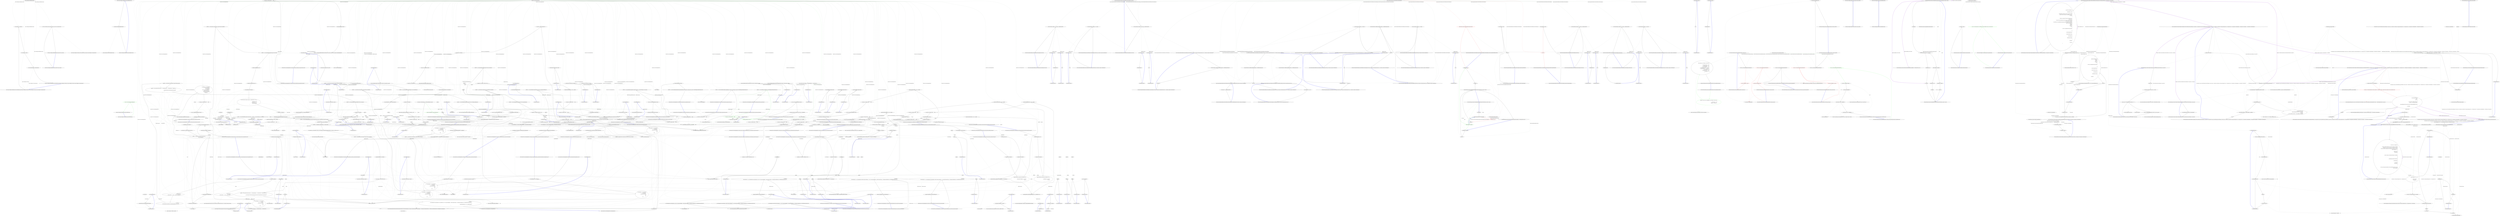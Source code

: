 digraph  {
n13 [label="Nancy.ViewEngines.DefaultRenderContext", span=""];
n0 [label="Entry Nancy.ViewEngines.DefaultRenderContext.DefaultRenderContext(Nancy.ViewEngines.IViewResolver, Nancy.ViewEngines.IViewCache, Nancy.ViewEngines.ViewLocationContext)", span="17-17", cluster="Nancy.ViewEngines.DefaultRenderContext.DefaultRenderContext(Nancy.ViewEngines.IViewResolver, Nancy.ViewEngines.IViewCache, Nancy.ViewEngines.ViewLocationContext)"];
n1 [label="this.viewResolver = viewResolver", span="19-19", cluster="Nancy.ViewEngines.DefaultRenderContext.DefaultRenderContext(Nancy.ViewEngines.IViewResolver, Nancy.ViewEngines.IViewCache, Nancy.ViewEngines.ViewLocationContext)"];
n2 [label="this.viewCache = viewCache", span="20-20", cluster="Nancy.ViewEngines.DefaultRenderContext.DefaultRenderContext(Nancy.ViewEngines.IViewResolver, Nancy.ViewEngines.IViewCache, Nancy.ViewEngines.ViewLocationContext)"];
n3 [label="this.viewLocationContext = viewLocationContext", span="21-21", cluster="Nancy.ViewEngines.DefaultRenderContext.DefaultRenderContext(Nancy.ViewEngines.IViewResolver, Nancy.ViewEngines.IViewCache, Nancy.ViewEngines.ViewLocationContext)"];
n4 [label="Exit Nancy.ViewEngines.DefaultRenderContext.DefaultRenderContext(Nancy.ViewEngines.IViewResolver, Nancy.ViewEngines.IViewCache, Nancy.ViewEngines.ViewLocationContext)", span="17-17", cluster="Nancy.ViewEngines.DefaultRenderContext.DefaultRenderContext(Nancy.ViewEngines.IViewResolver, Nancy.ViewEngines.IViewCache, Nancy.ViewEngines.ViewLocationContext)"];
n5 [label="Entry Nancy.ViewEngines.DefaultRenderContext.HtmlEncode(string)", span="29-29", cluster="Nancy.ViewEngines.DefaultRenderContext.HtmlEncode(string)"];
n6 [label="return Helpers.HttpUtility.HtmlEncode(input);", span="31-31", cluster="Nancy.ViewEngines.DefaultRenderContext.HtmlEncode(string)"];
n7 [label="Exit Nancy.ViewEngines.DefaultRenderContext.HtmlEncode(string)", span="29-29", cluster="Nancy.ViewEngines.DefaultRenderContext.HtmlEncode(string)"];
n8 [label="Entry Nancy.Helpers.HttpUtility.HtmlEncode(string)", span="541-541", cluster="Nancy.Helpers.HttpUtility.HtmlEncode(string)"];
n9 [label="Entry Nancy.ViewEngines.DefaultRenderContext.LocateView(string, dynamic)", span="49-49", cluster="Nancy.ViewEngines.DefaultRenderContext.LocateView(string, dynamic)"];
n10 [label="return this.viewResolver.GetViewLocation(viewName, model, this.viewLocationContext);", span="51-51", cluster="Nancy.ViewEngines.DefaultRenderContext.LocateView(string, dynamic)"];
n11 [label="Exit Nancy.ViewEngines.DefaultRenderContext.LocateView(string, dynamic)", span="49-49", cluster="Nancy.ViewEngines.DefaultRenderContext.LocateView(string, dynamic)"];
n12 [label="Entry Nancy.ViewEngines.IViewResolver.GetViewLocation(string, dynamic, Nancy.ViewEngines.ViewLocationContext)", span="14-14", cluster="Nancy.ViewEngines.IViewResolver.GetViewLocation(string, dynamic, Nancy.ViewEngines.ViewLocationContext)"];
d6 [label="throw new System.NotImplementedException();", span="32-32", cluster="Nancy.ViewEngines.DefaultRenderContext.ParsePath(string)", color=green, community=0];
d5 [label="Entry Nancy.ViewEngines.DefaultRenderContext.ParsePath(string)", span="30-30", cluster="Nancy.ViewEngines.DefaultRenderContext.ParsePath(string)"];
d7 [label="Exit Nancy.ViewEngines.DefaultRenderContext.ParsePath(string)", span="30-30", cluster="Nancy.ViewEngines.DefaultRenderContext.ParsePath(string)"];
d8 [label="Entry System.NotImplementedException.NotImplementedException()", span="0-0", cluster="System.NotImplementedException.NotImplementedException()"];
m0_43 [label="Entry Nancy.Testing.Fakes.FakeNancyModule.FakeNancyModuleConfigurator.Get(string)", span="124-124", cluster="Nancy.Testing.Fakes.FakeNancyModule.FakeNancyModuleConfigurator.Get(string)", file="EnvironmentExtensions.cs"];
m0_44 [label="return this.Get(path, condition => true, action => HttpStatusCode.OK);", span="126-126", cluster="Nancy.Testing.Fakes.FakeNancyModule.FakeNancyModuleConfigurator.Get(string)", file="EnvironmentExtensions.cs"];
m0_45 [label="Exit Nancy.Testing.Fakes.FakeNancyModule.FakeNancyModuleConfigurator.Get(string)", span="124-124", cluster="Nancy.Testing.Fakes.FakeNancyModule.FakeNancyModuleConfigurator.Get(string)", file="EnvironmentExtensions.cs"];
m0_41 [label="Entry Nancy.Testing.Fakes.FakeNancyModule.FakeNancyModuleConfigurator.GetSafeRouteCondition(System.Func<Nancy.NancyContext, bool>)", span="231-231", cluster="Nancy.Testing.Fakes.FakeNancyModule.FakeNancyModuleConfigurator.GetSafeRouteCondition(System.Func<Nancy.NancyContext, bool>)", file="EnvironmentExtensions.cs"];
m0_105 [label="return condition ?? (x => true);", span="233-233", cluster="Nancy.Testing.Fakes.FakeNancyModule.FakeNancyModuleConfigurator.GetSafeRouteCondition(System.Func<Nancy.NancyContext, bool>)", file="EnvironmentExtensions.cs"];
m0_106 [label="Exit Nancy.Testing.Fakes.FakeNancyModule.FakeNancyModuleConfigurator.GetSafeRouteCondition(System.Func<Nancy.NancyContext, bool>)", span="231-231", cluster="Nancy.Testing.Fakes.FakeNancyModule.FakeNancyModuleConfigurator.GetSafeRouteCondition(System.Func<Nancy.NancyContext, bool>)", file="EnvironmentExtensions.cs"];
m0_65 [label="Entry Nancy.Testing.Fakes.FakeNancyModule.FakeNancyModuleConfigurator.Post(string, System.Func<Nancy.NancyContext, bool>, System.Func<dynamic, Nancy.Response>)", span="184-184", cluster="Nancy.Testing.Fakes.FakeNancyModule.FakeNancyModuleConfigurator.Post(string, System.Func<Nancy.NancyContext, bool>, System.Func<dynamic, Nancy.Response>)", file="EnvironmentExtensions.cs"];
m0_78 [label="this.module.Post[path, GetSafeRouteCondition(condition)] = GetSafeRouteAction(action)", span="186-186", cluster="Nancy.Testing.Fakes.FakeNancyModule.FakeNancyModuleConfigurator.Post(string, System.Func<Nancy.NancyContext, bool>, System.Func<dynamic, Nancy.Response>)", file="EnvironmentExtensions.cs"];
m0_79 [label="return this;", span="187-187", cluster="Nancy.Testing.Fakes.FakeNancyModule.FakeNancyModuleConfigurator.Post(string, System.Func<Nancy.NancyContext, bool>, System.Func<dynamic, Nancy.Response>)", file="EnvironmentExtensions.cs"];
m0_80 [label="Exit Nancy.Testing.Fakes.FakeNancyModule.FakeNancyModuleConfigurator.Post(string, System.Func<Nancy.NancyContext, bool>, System.Func<dynamic, Nancy.Response>)", span="184-184", cluster="Nancy.Testing.Fakes.FakeNancyModule.FakeNancyModuleConfigurator.Post(string, System.Func<Nancy.NancyContext, bool>, System.Func<dynamic, Nancy.Response>)", file="EnvironmentExtensions.cs"];
m0_22 [label="Entry Nancy.Testing.Fakes.FakeNancyModule.FakeNancyModuleConfigurator.Delete(string)", span="88-88", cluster="Nancy.Testing.Fakes.FakeNancyModule.FakeNancyModuleConfigurator.Delete(string)", file="EnvironmentExtensions.cs"];
m0_23 [label="return this.Delete(path, condition => true, action => HttpStatusCode.OK);", span="90-90", cluster="Nancy.Testing.Fakes.FakeNancyModule.FakeNancyModuleConfigurator.Delete(string)", file="EnvironmentExtensions.cs"];
m0_24 [label="Exit Nancy.Testing.Fakes.FakeNancyModule.FakeNancyModuleConfigurator.Delete(string)", span="88-88", cluster="Nancy.Testing.Fakes.FakeNancyModule.FakeNancyModuleConfigurator.Delete(string)", file="EnvironmentExtensions.cs"];
m0_53 [label="Entry Nancy.Testing.Fakes.FakeNancyModule.FakeNancyModuleConfigurator.Get(string, System.Func<dynamic, Nancy.Response>)", span="136-136", cluster="Nancy.Testing.Fakes.FakeNancyModule.FakeNancyModuleConfigurator.Get(string, System.Func<dynamic, Nancy.Response>)", file="EnvironmentExtensions.cs"];
m0_54 [label="return this.Get(path, condition => true, action);", span="138-138", cluster="Nancy.Testing.Fakes.FakeNancyModule.FakeNancyModuleConfigurator.Get(string, System.Func<dynamic, Nancy.Response>)", file="EnvironmentExtensions.cs"];
m0_55 [label="Exit Nancy.Testing.Fakes.FakeNancyModule.FakeNancyModuleConfigurator.Get(string, System.Func<dynamic, Nancy.Response>)", span="136-136", cluster="Nancy.Testing.Fakes.FakeNancyModule.FakeNancyModuleConfigurator.Get(string, System.Func<dynamic, Nancy.Response>)", file="EnvironmentExtensions.cs"];
m0_0 [label="Entry Nancy.Routing.Constraints.MaxLengthRouteSegmentConstraint.TryMatch(string, string[], out string)", span="9-9", cluster="Nancy.Routing.Constraints.MaxLengthRouteSegmentConstraint.TryMatch(string, string[], out string)", file="EnvironmentExtensions.cs"];
m0_1 [label="int maxLength", span="11-11", cluster="Nancy.Routing.Constraints.MaxLengthRouteSegmentConstraint.TryMatch(string, string[], out string)", file="EnvironmentExtensions.cs"];
m0_7 [label="return false;", span="22-22", cluster="Nancy.Routing.Constraints.MaxLengthRouteSegmentConstraint.TryMatch(string, string[], out string)", file="EnvironmentExtensions.cs"];
m0_42 [label="Entry Nancy.Testing.Fakes.FakeNancyModule.FakeNancyModuleConfigurator.GetSafeRouteAction(System.Func<dynamic, Nancy.Response>)", span="226-226", cluster="Nancy.Testing.Fakes.FakeNancyModule.FakeNancyModuleConfigurator.GetSafeRouteAction(System.Func<dynamic, Nancy.Response>)", file="EnvironmentExtensions.cs"];
m0_100 [label="return action ?? (x => HttpStatusCode.OK);", span="228-228", cluster="Nancy.Testing.Fakes.FakeNancyModule.FakeNancyModuleConfigurator.GetSafeRouteAction(System.Func<dynamic, Nancy.Response>)", file="EnvironmentExtensions.cs"];
m0_101 [label="Exit Nancy.Testing.Fakes.FakeNancyModule.FakeNancyModuleConfigurator.GetSafeRouteAction(System.Func<dynamic, Nancy.Response>)", span="226-226", cluster="Nancy.Testing.Fakes.FakeNancyModule.FakeNancyModuleConfigurator.GetSafeRouteAction(System.Func<dynamic, Nancy.Response>)", file="EnvironmentExtensions.cs"];
m0_72 [label="Entry Nancy.Testing.Fakes.FakeNancyModule.FakeNancyModuleConfigurator.Post(string, System.Func<dynamic, Nancy.Response>)", span="172-172", cluster="Nancy.Testing.Fakes.FakeNancyModule.FakeNancyModuleConfigurator.Post(string, System.Func<dynamic, Nancy.Response>)", file="EnvironmentExtensions.cs"];
m0_73 [label="return this.Post(path, condition => true, action);", span="174-174", cluster="Nancy.Testing.Fakes.FakeNancyModule.FakeNancyModuleConfigurator.Post(string, System.Func<dynamic, Nancy.Response>)", file="EnvironmentExtensions.cs"];
m0_74 [label="Exit Nancy.Testing.Fakes.FakeNancyModule.FakeNancyModuleConfigurator.Post(string, System.Func<dynamic, Nancy.Response>)", span="172-172", cluster="Nancy.Testing.Fakes.FakeNancyModule.FakeNancyModuleConfigurator.Post(string, System.Func<dynamic, Nancy.Response>)", file="EnvironmentExtensions.cs"];
m0_8 [label="matchedValue = segment", span="25-25", cluster="Nancy.Routing.Constraints.MaxLengthRouteSegmentConstraint.TryMatch(string, string[], out string)", file="EnvironmentExtensions.cs"];
m0_9 [label="return true;", span="26-26", cluster="Nancy.Routing.Constraints.MaxLengthRouteSegmentConstraint.TryMatch(string, string[], out string)", file="EnvironmentExtensions.cs"];
m0_10 [label="Exit Nancy.Routing.Constraints.MaxLengthRouteSegmentConstraint.TryMatch(string, string[], out string)", span="9-9", cluster="Nancy.Routing.Constraints.MaxLengthRouteSegmentConstraint.TryMatch(string, string[], out string)", file="EnvironmentExtensions.cs"];
m0_11 [label="Entry Nancy.Routing.Constraints.ParameterizedRouteSegmentConstraintBase<T>.TryParseInt(string, out int)", span="19-19", cluster="Nancy.Routing.Constraints.ParameterizedRouteSegmentConstraintBase<T>.TryParseInt(string, out int)", file="EnvironmentExtensions.cs"];
m0_91 [label="Entry Nancy.Testing.Fakes.FakeNancyModule.FakeNancyModuleConfigurator.Put(string, System.Func<dynamic, Nancy.Response>)", span="208-208", cluster="Nancy.Testing.Fakes.FakeNancyModule.FakeNancyModuleConfigurator.Put(string, System.Func<dynamic, Nancy.Response>)", file="EnvironmentExtensions.cs"];
m0_92 [label="return this.Put(path, condition => true, action);", span="210-210", cluster="Nancy.Testing.Fakes.FakeNancyModule.FakeNancyModuleConfigurator.Put(string, System.Func<dynamic, Nancy.Response>)", file="EnvironmentExtensions.cs"];
m0_93 [label="Exit Nancy.Testing.Fakes.FakeNancyModule.FakeNancyModuleConfigurator.Put(string, System.Func<dynamic, Nancy.Response>)", span="208-208", cluster="Nancy.Testing.Fakes.FakeNancyModule.FakeNancyModuleConfigurator.Put(string, System.Func<dynamic, Nancy.Response>)", file="EnvironmentExtensions.cs"];
m0_6 [label="matchedValue = null", span="21-21", cluster="Nancy.Routing.Constraints.MaxLengthRouteSegmentConstraint.TryMatch(string, string[], out string)", file="EnvironmentExtensions.cs"];
m0_12 [label="Nancy.Routing.Constraints.MaxLengthRouteSegmentConstraint", span="", cluster="Nancy.Testing.Fakes.FakeNancyModule.FakeNancyModuleConfigurator.FakeNancyModuleConfigurator(Nancy.Testing.Fakes.FakeNancyModule)", color=red, community=0, file="EnvironmentExtensions.cs"];
m0_13 [label="Exit Nancy.Testing.Fakes.FakeNancyModule.FakeNancyModuleConfigurator.FakeNancyModuleConfigurator(Nancy.Testing.Fakes.FakeNancyModule)", span="53-53", cluster="Nancy.Testing.Fakes.FakeNancyModule.FakeNancyModuleConfigurator.FakeNancyModuleConfigurator(Nancy.Testing.Fakes.FakeNancyModule)", file="EnvironmentExtensions.cs"];
m0_14 [label="Entry Nancy.Testing.Fakes.FakeNancyModule.FakeNancyModuleConfigurator.After(Nancy.AfterPipeline)", span="63-63", cluster="Nancy.Testing.Fakes.FakeNancyModule.FakeNancyModuleConfigurator.After(Nancy.AfterPipeline)", file="EnvironmentExtensions.cs"];
m0_15 [label="this.module.After = after", span="65-65", cluster="Nancy.Testing.Fakes.FakeNancyModule.FakeNancyModuleConfigurator.After(Nancy.AfterPipeline)", file="EnvironmentExtensions.cs"];
m0_16 [label="return this;", span="67-67", cluster="Nancy.Testing.Fakes.FakeNancyModule.FakeNancyModuleConfigurator.After(Nancy.AfterPipeline)", file="EnvironmentExtensions.cs"];
m0_17 [label="Exit Nancy.Testing.Fakes.FakeNancyModule.FakeNancyModuleConfigurator.After(Nancy.AfterPipeline)", span="63-63", cluster="Nancy.Testing.Fakes.FakeNancyModule.FakeNancyModuleConfigurator.After(Nancy.AfterPipeline)", file="EnvironmentExtensions.cs"];
m0_107 [label="Entry lambda expression", span="233-233", cluster="lambda expression", file="EnvironmentExtensions.cs"];
m0_26 [label="Entry lambda expression", span="90-90", cluster="lambda expression", file="EnvironmentExtensions.cs"];
m0_29 [label="Entry lambda expression", span="90-90", cluster="lambda expression", file="EnvironmentExtensions.cs"];
m0_27 [label=true, span="90-90", cluster="lambda expression", file="EnvironmentExtensions.cs"];
m0_28 [label="Exit lambda expression", span="90-90", cluster="lambda expression", file="EnvironmentExtensions.cs"];
m0_30 [label="HttpStatusCode.OK", span="90-90", cluster="lambda expression", file="EnvironmentExtensions.cs"];
m0_31 [label="Exit lambda expression", span="90-90", cluster="lambda expression", file="EnvironmentExtensions.cs"];
m0_35 [label="Entry lambda expression", span="102-102", cluster="lambda expression", file="EnvironmentExtensions.cs"];
m0_36 [label=true, span="102-102", cluster="lambda expression", file="EnvironmentExtensions.cs"];
m0_37 [label="Exit lambda expression", span="102-102", cluster="lambda expression", file="EnvironmentExtensions.cs"];
m0_47 [label="Entry lambda expression", span="126-126", cluster="lambda expression", file="EnvironmentExtensions.cs"];
m0_50 [label="Entry lambda expression", span="126-126", cluster="lambda expression", file="EnvironmentExtensions.cs"];
m0_48 [label=true, span="126-126", cluster="lambda expression", file="EnvironmentExtensions.cs"];
m0_49 [label="Exit lambda expression", span="126-126", cluster="lambda expression", file="EnvironmentExtensions.cs"];
m0_51 [label="HttpStatusCode.OK", span="126-126", cluster="lambda expression", file="EnvironmentExtensions.cs"];
m0_52 [label="Exit lambda expression", span="126-126", cluster="lambda expression", file="EnvironmentExtensions.cs"];
m0_56 [label="Entry lambda expression", span="138-138", cluster="lambda expression", file="EnvironmentExtensions.cs"];
m0_57 [label=true, span="138-138", cluster="lambda expression", file="EnvironmentExtensions.cs"];
m0_58 [label="Exit lambda expression", span="138-138", cluster="lambda expression", file="EnvironmentExtensions.cs"];
m0_66 [label="Entry lambda expression", span="162-162", cluster="lambda expression", file="EnvironmentExtensions.cs"];
m0_69 [label="Entry lambda expression", span="162-162", cluster="lambda expression", file="EnvironmentExtensions.cs"];
m0_67 [label=true, span="162-162", cluster="lambda expression", file="EnvironmentExtensions.cs"];
m0_68 [label="Exit lambda expression", span="162-162", cluster="lambda expression", file="EnvironmentExtensions.cs"];
m0_70 [label="HttpStatusCode.OK", span="162-162", cluster="lambda expression", file="EnvironmentExtensions.cs"];
m0_71 [label="Exit lambda expression", span="162-162", cluster="lambda expression", file="EnvironmentExtensions.cs"];
m0_75 [label="Entry lambda expression", span="174-174", cluster="lambda expression", file="EnvironmentExtensions.cs"];
m0_76 [label=true, span="174-174", cluster="lambda expression", file="EnvironmentExtensions.cs"];
m0_77 [label="Exit lambda expression", span="174-174", cluster="lambda expression", file="EnvironmentExtensions.cs"];
m0_85 [label="Entry lambda expression", span="198-198", cluster="lambda expression", file="EnvironmentExtensions.cs"];
m0_88 [label="Entry lambda expression", span="198-198", cluster="lambda expression", file="EnvironmentExtensions.cs"];
m0_86 [label=true, span="198-198", cluster="lambda expression", file="EnvironmentExtensions.cs"];
m0_87 [label="Exit lambda expression", span="198-198", cluster="lambda expression", file="EnvironmentExtensions.cs"];
m0_89 [label="HttpStatusCode.OK", span="198-198", cluster="lambda expression", file="EnvironmentExtensions.cs"];
m0_90 [label="Exit lambda expression", span="198-198", cluster="lambda expression", file="EnvironmentExtensions.cs"];
m0_94 [label="Entry lambda expression", span="210-210", cluster="lambda expression", file="EnvironmentExtensions.cs"];
m0_95 [label=true, span="210-210", cluster="lambda expression", file="EnvironmentExtensions.cs"];
m0_96 [label="Exit lambda expression", span="210-210", cluster="lambda expression", file="EnvironmentExtensions.cs"];
m0_102 [label="Entry lambda expression", span="228-228", cluster="lambda expression", file="EnvironmentExtensions.cs"];
m0_103 [label="HttpStatusCode.OK", span="228-228", cluster="lambda expression", file="EnvironmentExtensions.cs"];
m0_104 [label="Exit lambda expression", span="228-228", cluster="lambda expression", file="EnvironmentExtensions.cs"];
m0_108 [label=true, span="233-233", cluster="lambda expression", file="EnvironmentExtensions.cs"];
m0_109 [label="Exit lambda expression", span="233-233", cluster="lambda expression", file="EnvironmentExtensions.cs"];
m0_2 [label="!this.TryParseInt(parameters[0], out maxLength)", span="13-13", cluster="Nancy.Routing.Constraints.MaxLengthRouteSegmentConstraint.TryMatch(string, string[], out string)", file="EnvironmentExtensions.cs"];
m0_3 [label="matchedValue = null", span="15-15", cluster="Nancy.Routing.Constraints.MaxLengthRouteSegmentConstraint.TryMatch(string, string[], out string)", color=red, community=0, file="EnvironmentExtensions.cs"];
m0_4 [label="return false;", span="16-16", cluster="Nancy.Routing.Constraints.MaxLengthRouteSegmentConstraint.TryMatch(string, string[], out string)", file="EnvironmentExtensions.cs"];
m0_5 [label="segment.Length > maxLength", span="19-19", cluster="Nancy.Routing.Constraints.MaxLengthRouteSegmentConstraint.TryMatch(string, string[], out string)", file="EnvironmentExtensions.cs", color=green, community=0];
m0_81 [label="Entry Nancy.Testing.Fakes.FakeNancyModule.FakeNancyModuleConfigurator.Put(string)", span="196-196", cluster="Nancy.Testing.Fakes.FakeNancyModule.FakeNancyModuleConfigurator.Put(string)", file="EnvironmentExtensions.cs"];
m0_82 [label="return this.Put(path, condition => true, action => HttpStatusCode.OK);", span="198-198", cluster="Nancy.Testing.Fakes.FakeNancyModule.FakeNancyModuleConfigurator.Put(string)", file="EnvironmentExtensions.cs"];
m0_83 [label="Exit Nancy.Testing.Fakes.FakeNancyModule.FakeNancyModuleConfigurator.Put(string)", span="196-196", cluster="Nancy.Testing.Fakes.FakeNancyModule.FakeNancyModuleConfigurator.Put(string)", file="EnvironmentExtensions.cs"];
m0_18 [label="Entry Nancy.Testing.Fakes.FakeNancyModule.FakeNancyModuleConfigurator.Before(Nancy.BeforePipeline)", span="75-75", cluster="Nancy.Testing.Fakes.FakeNancyModule.FakeNancyModuleConfigurator.Before(Nancy.BeforePipeline)", file="EnvironmentExtensions.cs"];
m0_19 [label="this.module.Before = before", span="77-77", cluster="Nancy.Testing.Fakes.FakeNancyModule.FakeNancyModuleConfigurator.Before(Nancy.BeforePipeline)", file="EnvironmentExtensions.cs"];
m0_20 [label="return this;", span="79-79", cluster="Nancy.Testing.Fakes.FakeNancyModule.FakeNancyModuleConfigurator.Before(Nancy.BeforePipeline)", color=red, community=0, file="EnvironmentExtensions.cs"];
m0_21 [label="Exit Nancy.Testing.Fakes.FakeNancyModule.FakeNancyModuleConfigurator.Before(Nancy.BeforePipeline)", span="75-75", cluster="Nancy.Testing.Fakes.FakeNancyModule.FakeNancyModuleConfigurator.Before(Nancy.BeforePipeline)", file="EnvironmentExtensions.cs"];
m0_84 [label="Entry Nancy.Testing.Fakes.FakeNancyModule.FakeNancyModuleConfigurator.Put(string, System.Func<Nancy.NancyContext, bool>, System.Func<dynamic, Nancy.Response>)", span="220-220", cluster="Nancy.Testing.Fakes.FakeNancyModule.FakeNancyModuleConfigurator.Put(string, System.Func<Nancy.NancyContext, bool>, System.Func<dynamic, Nancy.Response>)", file="EnvironmentExtensions.cs"];
m0_97 [label="this.module.Post[path, GetSafeRouteCondition(condition)] = GetSafeRouteAction(action)", span="222-222", cluster="Nancy.Testing.Fakes.FakeNancyModule.FakeNancyModuleConfigurator.Put(string, System.Func<Nancy.NancyContext, bool>, System.Func<dynamic, Nancy.Response>)", file="EnvironmentExtensions.cs"];
m0_98 [label="return this;", span="223-223", cluster="Nancy.Testing.Fakes.FakeNancyModule.FakeNancyModuleConfigurator.Put(string, System.Func<Nancy.NancyContext, bool>, System.Func<dynamic, Nancy.Response>)", file="EnvironmentExtensions.cs"];
m0_99 [label="Exit Nancy.Testing.Fakes.FakeNancyModule.FakeNancyModuleConfigurator.Put(string, System.Func<Nancy.NancyContext, bool>, System.Func<dynamic, Nancy.Response>)", span="220-220", cluster="Nancy.Testing.Fakes.FakeNancyModule.FakeNancyModuleConfigurator.Put(string, System.Func<Nancy.NancyContext, bool>, System.Func<dynamic, Nancy.Response>)", file="EnvironmentExtensions.cs"];
m0_32 [label="Entry Nancy.Testing.Fakes.FakeNancyModule.FakeNancyModuleConfigurator.Delete(string, System.Func<dynamic, Nancy.Response>)", span="100-100", cluster="Nancy.Testing.Fakes.FakeNancyModule.FakeNancyModuleConfigurator.Delete(string, System.Func<dynamic, Nancy.Response>)", file="EnvironmentExtensions.cs"];
m0_33 [label="return this.Delete(path, condition => true, action);", span="102-102", cluster="Nancy.Testing.Fakes.FakeNancyModule.FakeNancyModuleConfigurator.Delete(string, System.Func<dynamic, Nancy.Response>)", file="EnvironmentExtensions.cs"];
m0_34 [label="Exit Nancy.Testing.Fakes.FakeNancyModule.FakeNancyModuleConfigurator.Delete(string, System.Func<dynamic, Nancy.Response>)", span="100-100", cluster="Nancy.Testing.Fakes.FakeNancyModule.FakeNancyModuleConfigurator.Delete(string, System.Func<dynamic, Nancy.Response>)", file="EnvironmentExtensions.cs"];
m0_46 [label="Entry Nancy.Testing.Fakes.FakeNancyModule.FakeNancyModuleConfigurator.Get(string, System.Func<Nancy.NancyContext, bool>, System.Func<dynamic, Nancy.Response>)", span="148-148", cluster="Nancy.Testing.Fakes.FakeNancyModule.FakeNancyModuleConfigurator.Get(string, System.Func<Nancy.NancyContext, bool>, System.Func<dynamic, Nancy.Response>)", file="EnvironmentExtensions.cs"];
m0_59 [label="this.module.Get[path, GetSafeRouteCondition(condition)] = GetSafeRouteAction(action)", span="150-150", cluster="Nancy.Testing.Fakes.FakeNancyModule.FakeNancyModuleConfigurator.Get(string, System.Func<Nancy.NancyContext, bool>, System.Func<dynamic, Nancy.Response>)", file="EnvironmentExtensions.cs"];
m0_60 [label="return this;", span="151-151", cluster="Nancy.Testing.Fakes.FakeNancyModule.FakeNancyModuleConfigurator.Get(string, System.Func<Nancy.NancyContext, bool>, System.Func<dynamic, Nancy.Response>)", file="EnvironmentExtensions.cs"];
m0_61 [label="Exit Nancy.Testing.Fakes.FakeNancyModule.FakeNancyModuleConfigurator.Get(string, System.Func<Nancy.NancyContext, bool>, System.Func<dynamic, Nancy.Response>)", span="148-148", cluster="Nancy.Testing.Fakes.FakeNancyModule.FakeNancyModuleConfigurator.Get(string, System.Func<Nancy.NancyContext, bool>, System.Func<dynamic, Nancy.Response>)", file="EnvironmentExtensions.cs"];
m0_62 [label="Entry Nancy.Testing.Fakes.FakeNancyModule.FakeNancyModuleConfigurator.Post(string)", span="160-160", cluster="Nancy.Testing.Fakes.FakeNancyModule.FakeNancyModuleConfigurator.Post(string)", file="EnvironmentExtensions.cs"];
m0_63 [label="return this.Post(path, condition => true, action => HttpStatusCode.OK);", span="162-162", cluster="Nancy.Testing.Fakes.FakeNancyModule.FakeNancyModuleConfigurator.Post(string)", file="EnvironmentExtensions.cs"];
m0_64 [label="Exit Nancy.Testing.Fakes.FakeNancyModule.FakeNancyModuleConfigurator.Post(string)", span="160-160", cluster="Nancy.Testing.Fakes.FakeNancyModule.FakeNancyModuleConfigurator.Post(string)", file="EnvironmentExtensions.cs"];
m0_25 [label="Entry Nancy.Testing.Fakes.FakeNancyModule.FakeNancyModuleConfigurator.Delete(string, System.Func<Nancy.NancyContext, bool>, System.Func<dynamic, Nancy.Response>)", span="112-112", cluster="Nancy.Testing.Fakes.FakeNancyModule.FakeNancyModuleConfigurator.Delete(string, System.Func<Nancy.NancyContext, bool>, System.Func<dynamic, Nancy.Response>)", file="EnvironmentExtensions.cs"];
m0_38 [label="this.module.Delete[path, GetSafeRouteCondition(condition)] = GetSafeRouteAction(action)", span="114-114", cluster="Nancy.Testing.Fakes.FakeNancyModule.FakeNancyModuleConfigurator.Delete(string, System.Func<Nancy.NancyContext, bool>, System.Func<dynamic, Nancy.Response>)", file="EnvironmentExtensions.cs"];
m0_39 [label="return this;", span="115-115", cluster="Nancy.Testing.Fakes.FakeNancyModule.FakeNancyModuleConfigurator.Delete(string, System.Func<Nancy.NancyContext, bool>, System.Func<dynamic, Nancy.Response>)", file="EnvironmentExtensions.cs"];
m0_40 [label="Exit Nancy.Testing.Fakes.FakeNancyModule.FakeNancyModuleConfigurator.Delete(string, System.Func<Nancy.NancyContext, bool>, System.Func<dynamic, Nancy.Response>)", span="112-112", cluster="Nancy.Testing.Fakes.FakeNancyModule.FakeNancyModuleConfigurator.Delete(string, System.Func<Nancy.NancyContext, bool>, System.Func<dynamic, Nancy.Response>)", file="EnvironmentExtensions.cs"];
m0_110 [label="Nancy.Testing.Fakes.FakeNancyModule", span="", file="EnvironmentExtensions.cs"];
m0_111 [label="Nancy.Testing.Fakes.FakeNancyModule.FakeNancyModuleConfigurator", span="", file="EnvironmentExtensions.cs"];
m1_11 [label="Entry Nancy.Tests.Extensions.EnvironmentExtensionsFixture.Should_set_uri()", span="41-41", cluster="Nancy.Tests.Extensions.EnvironmentExtensionsFixture.Should_set_uri()", file="EnvironmentExtensionsFixture.cs"];
m1_12 [label="var result = environment.AsNancyRequestParameters()", span="43-43", cluster="Nancy.Tests.Extensions.EnvironmentExtensionsFixture.Should_set_uri()", file="EnvironmentExtensionsFixture.cs"];
m1_13 [label="result.Uri.ShouldEqual(''/root/test'')", span="45-45", cluster="Nancy.Tests.Extensions.EnvironmentExtensionsFixture.Should_set_uri()", color=red, community=0, file="EnvironmentExtensionsFixture.cs"];
m1_14 [label="Exit Nancy.Tests.Extensions.EnvironmentExtensionsFixture.Should_set_uri()", span="41-41", cluster="Nancy.Tests.Extensions.EnvironmentExtensionsFixture.Should_set_uri()", file="EnvironmentExtensionsFixture.cs"];
m1_5 [label="Entry Nancy.Tests.Extensions.EnvironmentExtensionsFixture.Should_set_method()", span="33-33", cluster="Nancy.Tests.Extensions.EnvironmentExtensionsFixture.Should_set_method()", file="EnvironmentExtensionsFixture.cs"];
m1_6 [label="var result = environment.AsNancyRequestParameters()", span="35-35", cluster="Nancy.Tests.Extensions.EnvironmentExtensionsFixture.Should_set_method()", file="EnvironmentExtensionsFixture.cs"];
m1_7 [label="result.Method.ShouldEqual(''GET'')", span="37-37", cluster="Nancy.Tests.Extensions.EnvironmentExtensionsFixture.Should_set_method()", file="EnvironmentExtensionsFixture.cs"];
m1_8 [label="Exit Nancy.Tests.Extensions.EnvironmentExtensionsFixture.Should_set_method()", span="33-33", cluster="Nancy.Tests.Extensions.EnvironmentExtensionsFixture.Should_set_method()", file="EnvironmentExtensionsFixture.cs"];
m1_10 [label="Entry object.ShouldEqual(object)", span="80-80", cluster="object.ShouldEqual(object)", file="EnvironmentExtensionsFixture.cs"];
m1_4 [label="Entry System.Collections.Generic.Dictionary<TKey, TValue>.Dictionary()", span="0-0", cluster="System.Collections.Generic.Dictionary<TKey, TValue>.Dictionary()", file="EnvironmentExtensionsFixture.cs"];
m1_15 [label="Entry Nancy.Tests.Extensions.EnvironmentExtensionsFixture.Should_create_ienumerable_for_headers_with_multiple_values()", span="49-49", cluster="Nancy.Tests.Extensions.EnvironmentExtensionsFixture.Should_create_ienumerable_for_headers_with_multiple_values()", file="EnvironmentExtensionsFixture.cs"];
m1_16 [label="var req = environment.AsNancyRequestParameters()", span="51-51", cluster="Nancy.Tests.Extensions.EnvironmentExtensionsFixture.Should_create_ienumerable_for_headers_with_multiple_values()", file="EnvironmentExtensionsFixture.cs", color=green, community=0];
m1_17 [label="var result = req.Headers[''Header'']", span="53-53", cluster="Nancy.Tests.Extensions.EnvironmentExtensionsFixture.Should_create_ienumerable_for_headers_with_multiple_values()", file="EnvironmentExtensionsFixture.cs"];
m1_18 [label="result.Count().ShouldEqual(2)", span="55-55", cluster="Nancy.Tests.Extensions.EnvironmentExtensionsFixture.Should_create_ienumerable_for_headers_with_multiple_values()", file="EnvironmentExtensionsFixture.cs"];
m1_19 [label="result.Contains(''Value1'').ShouldBeTrue()", span="56-56", cluster="Nancy.Tests.Extensions.EnvironmentExtensionsFixture.Should_create_ienumerable_for_headers_with_multiple_values()", file="EnvironmentExtensionsFixture.cs"];
m1_20 [label="result.Contains(''Value2'').ShouldBeTrue()", span="57-57", cluster="Nancy.Tests.Extensions.EnvironmentExtensionsFixture.Should_create_ienumerable_for_headers_with_multiple_values()", file="EnvironmentExtensionsFixture.cs"];
m1_21 [label="Exit Nancy.Tests.Extensions.EnvironmentExtensionsFixture.Should_create_ienumerable_for_headers_with_multiple_values()", span="49-49", cluster="Nancy.Tests.Extensions.EnvironmentExtensionsFixture.Should_create_ienumerable_for_headers_with_multiple_values()", file="EnvironmentExtensionsFixture.cs"];
m1_9 [label="Entry System.Collections.Generic.IDictionary<string, object>.AsNancyRequestParameters()", span="14-14", cluster="System.Collections.Generic.IDictionary<string, object>.AsNancyRequestParameters()", file="EnvironmentExtensionsFixture.cs"];
m1_23 [label="Entry System.Collections.Generic.IEnumerable<TSource>.Contains<TSource>(TSource)", span="0-0", cluster="System.Collections.Generic.IEnumerable<TSource>.Contains<TSource>(TSource)", file="EnvironmentExtensionsFixture.cs"];
m1_24 [label="Entry bool.ShouldBeTrue()", span="70-70", cluster="bool.ShouldBeTrue()", file="EnvironmentExtensionsFixture.cs"];
m1_25 [label="Entry Nancy.Tests.Extensions.EnvironmentExtensionsFixture.Should_set_protocol()", span="61-61", cluster="Nancy.Tests.Extensions.EnvironmentExtensionsFixture.Should_set_protocol()", file="EnvironmentExtensionsFixture.cs"];
m1_26 [label="var result = environment.AsNancyRequestParameters()", span="63-63", cluster="Nancy.Tests.Extensions.EnvironmentExtensionsFixture.Should_set_protocol()", color=red, community=0, file="EnvironmentExtensionsFixture.cs"];
m1_27 [label="result.Protocol.ShouldEqual(''http'')", span="65-65", cluster="Nancy.Tests.Extensions.EnvironmentExtensionsFixture.Should_set_protocol()", color=red, community=0, file="EnvironmentExtensionsFixture.cs"];
m1_28 [label="Exit Nancy.Tests.Extensions.EnvironmentExtensionsFixture.Should_set_protocol()", span="61-61", cluster="Nancy.Tests.Extensions.EnvironmentExtensionsFixture.Should_set_protocol()", file="EnvironmentExtensionsFixture.cs"];
m1_29 [label="Entry Nancy.Tests.Extensions.EnvironmentExtensionsFixture.Should_set_querystring()", span="69-69", cluster="Nancy.Tests.Extensions.EnvironmentExtensionsFixture.Should_set_querystring()", file="EnvironmentExtensionsFixture.cs"];
m1_30 [label="var result = environment.AsNancyRequestParameters()", span="71-71", cluster="Nancy.Tests.Extensions.EnvironmentExtensionsFixture.Should_set_querystring()", color=red, community=0, file="EnvironmentExtensionsFixture.cs"];
m1_31 [label="result.Query.ShouldEqual(''var=value'')", span="73-73", cluster="Nancy.Tests.Extensions.EnvironmentExtensionsFixture.Should_set_querystring()", color=red, community=0, file="EnvironmentExtensionsFixture.cs"];
m1_32 [label="Exit Nancy.Tests.Extensions.EnvironmentExtensionsFixture.Should_set_querystring()", span="69-69", cluster="Nancy.Tests.Extensions.EnvironmentExtensionsFixture.Should_set_querystring()", file="EnvironmentExtensionsFixture.cs"];
m1_0 [label="Entry Nancy.Tests.Extensions.EnvironmentExtensionsFixture.EnvironmentExtensionsFixture()", span="11-11", cluster="Nancy.Tests.Extensions.EnvironmentExtensionsFixture.EnvironmentExtensionsFixture()", file="EnvironmentExtensionsFixture.cs"];
m1_1 [label="IDictionary<string, string> requestHeaders = new Dictionary<string, string>()\r\n                                                             {\r\n                                                                 { ''Content-Length'', ''500'' },\r\n                                                                 { ''Header'', ''Value1,Value2'' },\r\n                                                             }", span="13-17", cluster="Nancy.Tests.Extensions.EnvironmentExtensionsFixture.EnvironmentExtensionsFixture()", file="EnvironmentExtensionsFixture.cs", color=green, community=0];
m1_2 [label="this.environment = new Dictionary<string, object>()\r\n                                   {\r\n                                       { ''owin.RequestMethod'', ''GET'' },\r\n                                       { ''owin.RequestPath'', ''/test'' },\r\n                                       { ''owin.RequestPathBase'', ''/root'' },\r\n                                       { ''owin.RequestQueryString'', ''var=value'' },\r\n                                       { ''owin.RequestHeaders'', requestHeaders },\r\n                                       { ''owin.RequestBody'', null },\r\n                                       { ''owin.RequestScheme'', ''http'' },\r\n                                       { ''owin.Version'', ''1.0'' }\r\n                                   }", span="19-29", cluster="Nancy.Tests.Extensions.EnvironmentExtensionsFixture.EnvironmentExtensionsFixture()", file="EnvironmentExtensionsFixture.cs"];
m1_3 [label="Exit Nancy.Tests.Extensions.EnvironmentExtensionsFixture.EnvironmentExtensionsFixture()", span="11-11", cluster="Nancy.Tests.Extensions.EnvironmentExtensionsFixture.EnvironmentExtensionsFixture()", file="EnvironmentExtensionsFixture.cs"];
m1_33 [label="Entry Nancy.Tests.Extensions.EnvironmentExtensionsFixture.Should_initialise_requeststream_using_content_length_header()", span="77-77", cluster="Nancy.Tests.Extensions.EnvironmentExtensionsFixture.Should_initialise_requeststream_using_content_length_header()", file="EnvironmentExtensionsFixture.cs"];
m1_34 [label="var result = environment.AsNancyRequestParameters()", span="79-79", cluster="Nancy.Tests.Extensions.EnvironmentExtensionsFixture.Should_initialise_requeststream_using_content_length_header()", file="EnvironmentExtensionsFixture.cs"];
m1_35 [label="Exit Nancy.Tests.Extensions.EnvironmentExtensionsFixture.Should_initialise_requeststream_using_content_length_header()", span="77-77", cluster="Nancy.Tests.Extensions.EnvironmentExtensionsFixture.Should_initialise_requeststream_using_content_length_header()", file="EnvironmentExtensionsFixture.cs"];
m1_22 [label="Entry System.Collections.Generic.IEnumerable<TSource>.Count<TSource>()", span="0-0", cluster="System.Collections.Generic.IEnumerable<TSource>.Count<TSource>()", file="EnvironmentExtensionsFixture.cs"];
m1_36 [label="Nancy.Tests.Extensions.EnvironmentExtensionsFixture", span="", file="EnvironmentExtensionsFixture.cs"];
m2_2 [label="Entry Nancy.ViewEngines.IRenderContext.LocateView(string, dynamic)", span="26-26", cluster="Nancy.ViewEngines.IRenderContext.LocateView(string, dynamic)", file="IRenderContext.cs"];
m2_3 [label="Exit Nancy.ViewEngines.IRenderContext.LocateView(string, dynamic)", span="26-26", cluster="Nancy.ViewEngines.IRenderContext.LocateView(string, dynamic)", file="IRenderContext.cs"];
m2_0 [label="Entry Nancy.ViewEngines.IRenderContext.HtmlEncode(string)", span="12-12", cluster="Nancy.ViewEngines.IRenderContext.HtmlEncode(string)", file="IRenderContext.cs"];
m2_1 [label="Exit Nancy.ViewEngines.IRenderContext.HtmlEncode(string)", span="12-12", cluster="Nancy.ViewEngines.IRenderContext.HtmlEncode(string)", file="IRenderContext.cs"];
m3_98 [label="Entry Nancy.Request.Request(string, string, string)", span="30-30", cluster="Nancy.Request.Request(string, string, string)", file="NancyHost.cs"];
m3_248 [label="Entry Unk.Handle", span="", cluster="Unk.Handle", file="NancyHost.cs"];
m3_77 [label="Entry Nancy.Tests.Unit.NancyEngineFixture.Should_throw_argumentnullexception_when_created_with_null_status_handler()", span="85-85", cluster="Nancy.Tests.Unit.NancyEngineFixture.Should_throw_argumentnullexception_when_created_with_null_status_handler()", file="NancyHost.cs"];
m3_79 [label="exception.ShouldBeOfType<ArgumentNullException>()", span="92-92", cluster="Nancy.Tests.Unit.NancyEngineFixture.Should_throw_argumentnullexception_when_created_with_null_status_handler()", file="NancyHost.cs"];
m3_78 [label="var exception =\r\n                Record.Exception(() => new NancyEngine(this.requestDispatcher, A.Fake<INancyContextFactory>(), null, A.Fake<IRequestTracing>(), this.diagnosticsConfiguration, new DisabledStaticContentProvider()))", span="88-89", cluster="Nancy.Tests.Unit.NancyEngineFixture.Should_throw_argumentnullexception_when_created_with_null_status_handler()", file="NancyHost.cs"];
m3_80 [label="Exit Nancy.Tests.Unit.NancyEngineFixture.Should_throw_argumentnullexception_when_created_with_null_status_handler()", span="85-85", cluster="Nancy.Tests.Unit.NancyEngineFixture.Should_throw_argumentnullexception_when_created_with_null_status_handler()", file="NancyHost.cs"];
m3_397 [label="Entry Nancy.Tests.Unit.NancyEngineFixture.Should_add_requestexecutionexception_to_context_when_pipeline_is_null()", span="487-487", cluster="Nancy.Tests.Unit.NancyEngineFixture.Should_add_requestexecutionexception_to_context_when_pipeline_is_null()", file="NancyHost.cs"];
m3_403 [label="var request = new Request(''GET'', ''/'', ''http'')", span="504-504", cluster="Nancy.Tests.Unit.NancyEngineFixture.Should_add_requestexecutionexception_to_context_when_pipeline_is_null()", file="NancyHost.cs"];
m3_399 [label="A.CallTo(() => resolver.Resolve(A<NancyContext>.Ignored)).Returns(resolvedRoute)", span="497-497", cluster="Nancy.Tests.Unit.NancyEngineFixture.Should_add_requestexecutionexception_to_context_when_pipeline_is_null()", file="NancyHost.cs"];
m3_400 [label="A.CallTo(() => this.requestDispatcher.Dispatch(context)).Throws(new Exception())", span="499-499", cluster="Nancy.Tests.Unit.NancyEngineFixture.Should_add_requestexecutionexception_to_context_when_pipeline_is_null()", file="NancyHost.cs"];
m3_402 [label="engine.RequestPipelinesFactory = (ctx) => pipelines", span="502-502", cluster="Nancy.Tests.Unit.NancyEngineFixture.Should_add_requestexecutionexception_to_context_when_pipeline_is_null()", file="NancyHost.cs"];
m3_404 [label="var result = this.engine.HandleRequest(request)", span="507-507", cluster="Nancy.Tests.Unit.NancyEngineFixture.Should_add_requestexecutionexception_to_context_when_pipeline_is_null()", file="NancyHost.cs"];
m3_398 [label="var resolvedRoute = new ResolveResult(\r\n               new FakeRoute(),\r\n               DynamicDictionary.Empty,\r\n               null,\r\n               null,\r\n               null)", span="490-495", cluster="Nancy.Tests.Unit.NancyEngineFixture.Should_add_requestexecutionexception_to_context_when_pipeline_is_null()", file="NancyHost.cs"];
m3_401 [label="var pipelines = new Pipelines { OnError = null }", span="501-501", cluster="Nancy.Tests.Unit.NancyEngineFixture.Should_add_requestexecutionexception_to_context_when_pipeline_is_null()", file="NancyHost.cs"];
m3_405 [label="result.Items.Keys.Contains(''ERROR_EXCEPTION'').ShouldBeTrue()", span="510-510", cluster="Nancy.Tests.Unit.NancyEngineFixture.Should_add_requestexecutionexception_to_context_when_pipeline_is_null()", file="NancyHost.cs"];
m3_406 [label="result.Items[''ERROR_EXCEPTION''].ShouldBeOfType<RequestExecutionException>()", span="511-511", cluster="Nancy.Tests.Unit.NancyEngineFixture.Should_add_requestexecutionexception_to_context_when_pipeline_is_null()", file="NancyHost.cs"];
m3_407 [label="Exit Nancy.Tests.Unit.NancyEngineFixture.Should_add_requestexecutionexception_to_context_when_pipeline_is_null()", span="487-487", cluster="Nancy.Tests.Unit.NancyEngineFixture.Should_add_requestexecutionexception_to_context_when_pipeline_is_null()", file="NancyHost.cs"];
m3_99 [label="Entry Unk.MustHaveHappened", span="", cluster="Unk.MustHaveHappened", file="NancyHost.cs"];
m3_92 [label="Entry Nancy.INancyEngine.HandleRequest(Nancy.Request)", span="21-21", cluster="Nancy.INancyEngine.HandleRequest(Nancy.Request)", file="NancyHost.cs"];
m3_84 [label="Entry Nancy.Tests.Unit.NancyEngineFixture.HandleRequest_Should_Throw_ArgumentNullException_When_Given_A_Null_Request()", span="96-96", cluster="Nancy.Tests.Unit.NancyEngineFixture.HandleRequest_Should_Throw_ArgumentNullException_When_Given_A_Null_Request()", file="NancyHost.cs"];
m3_87 [label="exception.ShouldBeOfType<ArgumentNullException>()", span="105-105", cluster="Nancy.Tests.Unit.NancyEngineFixture.HandleRequest_Should_Throw_ArgumentNullException_When_Given_A_Null_Request()", color=green, community=0, file="NancyHost.cs"];
m3_86 [label="var exception = Record.Exception(() => engine.HandleRequest(request))", span="102-102", cluster="Nancy.Tests.Unit.NancyEngineFixture.HandleRequest_Should_Throw_ArgumentNullException_When_Given_A_Null_Request()", file="NancyHost.cs"];
m3_85 [label="Request request = null", span="99-99", cluster="Nancy.Tests.Unit.NancyEngineFixture.HandleRequest_Should_Throw_ArgumentNullException_When_Given_A_Null_Request()", file="NancyHost.cs"];
m3_88 [label="Exit Nancy.Tests.Unit.NancyEngineFixture.HandleRequest_Should_Throw_ArgumentNullException_When_Given_A_Null_Request()", span="96-96", cluster="Nancy.Tests.Unit.NancyEngineFixture.HandleRequest_Should_Throw_ArgumentNullException_When_Given_A_Null_Request()", file="NancyHost.cs"];
m3_317 [label="Entry Unk.Equal", span="", cluster="Unk.Equal", file="NancyHost.cs"];
m3_114 [label="Entry Nancy.Routing.IRequestDispatcher.Dispatch(Nancy.NancyContext)", span="11-11", cluster="Nancy.Routing.IRequestDispatcher.Dispatch(Nancy.NancyContext)", file="NancyHost.cs"];
m3_315 [label="Entry System.Exception.Exception()", span="0-0", cluster="System.Exception.Exception()", file="NancyHost.cs"];
m3_239 [label="Entry Nancy.Tests.Unit.NancyEngineFixture.Should_not_invoke_status_handler_if_not_supported_status_code()", span="301-301", cluster="Nancy.Tests.Unit.NancyEngineFixture.Should_not_invoke_status_handler_if_not_supported_status_code()", file="NancyHost.cs"];
m3_240 [label="var request = new Request(''GET'', ''/'', ''http'')", span="304-304", cluster="Nancy.Tests.Unit.NancyEngineFixture.Should_not_invoke_status_handler_if_not_supported_status_code()", file="NancyHost.cs"];
m3_241 [label="this.engine.HandleRequest(request)", span="307-307", cluster="Nancy.Tests.Unit.NancyEngineFixture.Should_not_invoke_status_handler_if_not_supported_status_code()", file="NancyHost.cs"];
m3_242 [label="A.CallTo(() => this.statusCodeHandler.Handle(A<HttpStatusCode>.Ignored, A<NancyContext>.Ignored)).MustNotHaveHappened()", span="310-310", cluster="Nancy.Tests.Unit.NancyEngineFixture.Should_not_invoke_status_handler_if_not_supported_status_code()", file="NancyHost.cs"];
m3_243 [label="Exit Nancy.Tests.Unit.NancyEngineFixture.Should_not_invoke_status_handler_if_not_supported_status_code()", span="301-301", cluster="Nancy.Tests.Unit.NancyEngineFixture.Should_not_invoke_status_handler_if_not_supported_status_code()", file="NancyHost.cs"];
m3_288 [label="Entry Nancy.NancyContext.GetExceptionDetails()", span="70-70", cluster="Nancy.NancyContext.GetExceptionDetails()", file="NancyHost.cs"];
m3_289 [label="Entry string.ShouldContain(string)", span="65-65", cluster="string.ShouldContain(string)", file="NancyHost.cs"];
m3_110 [label="Entry object.ShouldBeSameAs(object)", span="130-130", cluster="object.ShouldBeSameAs(object)", file="NancyHost.cs"];
m3_25 [label="Entry Unk.Invokes", span="", cluster="Unk.Invokes", file="NancyHost.cs"];
m3_31 [label="Entry Nancy.DisabledStaticContentProvider.DisabledStaticContentProvider()", span="6-6", cluster="Nancy.DisabledStaticContentProvider.DisabledStaticContentProvider()", file="NancyHost.cs"];
m3_372 [label="Entry Nancy.Tests.Unit.NancyEngineFixture.Should_persist_original_exception_in_requestexecutionexception()", span="456-456", cluster="Nancy.Tests.Unit.NancyEngineFixture.Should_persist_original_exception_in_requestexecutionexception()", file="NancyHost.cs"];
m3_380 [label="var request = new Request(''GET'', ''/'', ''http'')", span="476-476", cluster="Nancy.Tests.Unit.NancyEngineFixture.Should_persist_original_exception_in_requestexecutionexception()", file="NancyHost.cs"];
m3_375 [label="A.CallTo(() => resolver.Resolve(A<NancyContext>.Ignored)).Returns(resolvedRoute)", span="468-468", cluster="Nancy.Tests.Unit.NancyEngineFixture.Should_persist_original_exception_in_requestexecutionexception()", file="NancyHost.cs"];
m3_376 [label="A.CallTo(() => this.requestDispatcher.Dispatch(context)).Throws(expectedException)", span="470-470", cluster="Nancy.Tests.Unit.NancyEngineFixture.Should_persist_original_exception_in_requestexecutionexception()", file="NancyHost.cs"];
m3_379 [label="engine.RequestPipelinesFactory = (ctx) => pipelines", span="474-474", cluster="Nancy.Tests.Unit.NancyEngineFixture.Should_persist_original_exception_in_requestexecutionexception()", file="NancyHost.cs"];
m3_381 [label="var result = this.engine.HandleRequest(request)", span="479-479", cluster="Nancy.Tests.Unit.NancyEngineFixture.Should_persist_original_exception_in_requestexecutionexception()", file="NancyHost.cs"];
m3_374 [label="var resolvedRoute = new ResolveResult(\r\n               new FakeRoute(),\r\n               DynamicDictionary.Empty,\r\n               null,\r\n               null,\r\n               null)", span="461-466", cluster="Nancy.Tests.Unit.NancyEngineFixture.Should_persist_original_exception_in_requestexecutionexception()", file="NancyHost.cs"];
m3_373 [label="var expectedException = new Exception()", span="459-459", cluster="Nancy.Tests.Unit.NancyEngineFixture.Should_persist_original_exception_in_requestexecutionexception()", file="NancyHost.cs"];
m3_377 [label="var pipelines = new Pipelines()", span="472-472", cluster="Nancy.Tests.Unit.NancyEngineFixture.Should_persist_original_exception_in_requestexecutionexception()", file="NancyHost.cs"];
m3_378 [label="pipelines.OnError.AddItemToStartOfPipeline((ctx, exception) => null)", span="473-473", cluster="Nancy.Tests.Unit.NancyEngineFixture.Should_persist_original_exception_in_requestexecutionexception()", file="NancyHost.cs"];
m3_382 [label="var returnedException = result.Items[''ERROR_EXCEPTION''] as RequestExecutionException", span="480-480", cluster="Nancy.Tests.Unit.NancyEngineFixture.Should_persist_original_exception_in_requestexecutionexception()", file="NancyHost.cs"];
m3_383 [label="returnedException.InnerException.ShouldBeSameAs(expectedException)", span="483-483", cluster="Nancy.Tests.Unit.NancyEngineFixture.Should_persist_original_exception_in_requestexecutionexception()", file="NancyHost.cs"];
m3_384 [label="Exit Nancy.Tests.Unit.NancyEngineFixture.Should_persist_original_exception_in_requestexecutionexception()", span="456-456", cluster="Nancy.Tests.Unit.NancyEngineFixture.Should_persist_original_exception_in_requestexecutionexception()", file="NancyHost.cs"];
m3_269 [label="Entry Nancy.Routing.ResolveResult.ResolveResult(Nancy.Routing.Route, Nancy.DynamicDictionary, System.Func<Nancy.NancyContext, Nancy.Response>, System.Action<Nancy.NancyContext>, System.Func<Nancy.NancyContext, System.Exception, Nancy.Response>)", span="39-39", cluster="Nancy.Routing.ResolveResult.ResolveResult(Nancy.Routing.Route, Nancy.DynamicDictionary, System.Func<Nancy.NancyContext, Nancy.Response>, System.Action<Nancy.NancyContext>, System.Func<Nancy.NancyContext, System.Exception, Nancy.Response>)", file="NancyHost.cs"];
m3_273 [label="Entry object.ShouldEqual(object)", span="95-95", cluster="object.ShouldEqual(object)", file="NancyHost.cs"];
m3_19 [label="Entry Unk.>", span="", cluster="Unk.>", file="NancyHost.cs"];
m3_0 [label="Entry Nancy.Tests.Unit.NancyEngineFixture.NancyEngineFixture()", span="26-26", cluster="Nancy.Tests.Unit.NancyEngineFixture.NancyEngineFixture()", file="NancyHost.cs"];
m3_1 [label="this.resolver = A.Fake<IRouteResolver>()", span="28-28", cluster="Nancy.Tests.Unit.NancyEngineFixture.NancyEngineFixture()", file="NancyHost.cs"];
m3_5 [label="this.statusCodeHandler = A.Fake<IStatusCodeHandler>()", span="32-32", cluster="Nancy.Tests.Unit.NancyEngineFixture.NancyEngineFixture()", file="NancyHost.cs"];
m3_6 [label="this.requestDispatcher = A.Fake<IRequestDispatcher>()", span="33-33", cluster="Nancy.Tests.Unit.NancyEngineFixture.NancyEngineFixture()", file="NancyHost.cs"];
m3_10 [label="contextFactory = A.Fake<INancyContextFactory>()", span="40-40", cluster="Nancy.Tests.Unit.NancyEngineFixture.NancyEngineFixture()", file="NancyHost.cs"];
m3_15 [label="this.routeInvoker = A.Fake<IRouteInvoker>()", span="48-48", cluster="Nancy.Tests.Unit.NancyEngineFixture.NancyEngineFixture()", file="NancyHost.cs"];
m3_17 [label="this.engine =\r\n                new NancyEngine(this.requestDispatcher, this.contextFactory, new[] { this.statusCodeHandler }, A.Fake<IRequestTracing>(), this.diagnosticsConfiguration, new DisabledStaticContentProvider())\r\n                {\r\n                    RequestPipelinesFactory = ctx => applicationPipelines\r\n                }", span="55-59", cluster="Nancy.Tests.Unit.NancyEngineFixture.NancyEngineFixture()", file="NancyHost.cs"];
m3_2 [label="this.response = new Response()", span="29-29", cluster="Nancy.Tests.Unit.NancyEngineFixture.NancyEngineFixture()", file="NancyHost.cs"];
m3_3 [label="this.route = new FakeRoute(response)", span="30-30", cluster="Nancy.Tests.Unit.NancyEngineFixture.NancyEngineFixture()", file="NancyHost.cs"];
m3_4 [label="this.context = new NancyContext()", span="31-31", cluster="Nancy.Tests.Unit.NancyEngineFixture.NancyEngineFixture()", file="NancyHost.cs"];
m3_7 [label="this.diagnosticsConfiguration = new DiagnosticsConfiguration()", span="34-34", cluster="Nancy.Tests.Unit.NancyEngineFixture.NancyEngineFixture()", file="NancyHost.cs"];
m3_8 [label="A.CallTo(() => this.requestDispatcher.Dispatch(A<NancyContext>._)).Invokes(x => this.context.Response = new Response())", span="36-36", cluster="Nancy.Tests.Unit.NancyEngineFixture.NancyEngineFixture()", file="NancyHost.cs"];
m3_9 [label="A.CallTo(() => this.statusCodeHandler.HandlesStatusCode(A<HttpStatusCode>.Ignored, A<NancyContext>.Ignored)).Returns(false)", span="38-38", cluster="Nancy.Tests.Unit.NancyEngineFixture.NancyEngineFixture()", file="NancyHost.cs"];
m3_11 [label="A.CallTo(() => contextFactory.Create(A<Request>._)).Returns(context)", span="41-41", cluster="Nancy.Tests.Unit.NancyEngineFixture.NancyEngineFixture()", file="NancyHost.cs"];
m3_12 [label="var resolveResult = new ResolveResult { Route = route, Parameters = DynamicDictionary.Empty, Before = null, After = null, OnError = null }", span="43-43", cluster="Nancy.Tests.Unit.NancyEngineFixture.NancyEngineFixture()", file="NancyHost.cs"];
m3_13 [label="A.CallTo(() => resolver.Resolve(A<NancyContext>.Ignored)).Returns(resolveResult)", span="44-44", cluster="Nancy.Tests.Unit.NancyEngineFixture.NancyEngineFixture()", file="NancyHost.cs"];
m3_16 [label="A.CallTo(() => this.routeInvoker.Invoke(A<Route>._, A<DynamicDictionary>._, A<NancyContext>._)).ReturnsLazily(arg =>\r\n            {\r\n                return (Response)((Route)arg.Arguments[0]).Action.Invoke((DynamicDictionary)arg.Arguments[1]);\r\n            })", span="50-53", cluster="Nancy.Tests.Unit.NancyEngineFixture.NancyEngineFixture()", file="NancyHost.cs"];
m3_14 [label="var applicationPipelines = new Pipelines()", span="46-46", cluster="Nancy.Tests.Unit.NancyEngineFixture.NancyEngineFixture()", file="NancyHost.cs"];
m3_18 [label="Exit Nancy.Tests.Unit.NancyEngineFixture.NancyEngineFixture()", span="26-26", cluster="Nancy.Tests.Unit.NancyEngineFixture.NancyEngineFixture()", file="NancyHost.cs"];
m3_177 [label="Entry Nancy.Tests.Unit.NancyEngineFixture.Should_allow_post_request_hook_to_modify_context_items()", span="225-225", cluster="Nancy.Tests.Unit.NancyEngineFixture.Should_allow_post_request_hook_to_modify_context_items()", file="NancyHost.cs"];
m3_181 [label="var request = new Request(''GET'', ''/'', ''http'')", span="237-237", cluster="Nancy.Tests.Unit.NancyEngineFixture.Should_allow_post_request_hook_to_modify_context_items()", file="NancyHost.cs"];
m3_180 [label="engine.RequestPipelinesFactory = (ctx) => pipelines", span="235-235", cluster="Nancy.Tests.Unit.NancyEngineFixture.Should_allow_post_request_hook_to_modify_context_items()", file="NancyHost.cs"];
m3_182 [label="var result = this.engine.HandleRequest(request)", span="240-240", cluster="Nancy.Tests.Unit.NancyEngineFixture.Should_allow_post_request_hook_to_modify_context_items()", file="NancyHost.cs"];
m3_178 [label="var pipelines = new Pipelines()", span="228-228", cluster="Nancy.Tests.Unit.NancyEngineFixture.Should_allow_post_request_hook_to_modify_context_items()", file="NancyHost.cs"];
m3_179 [label="pipelines.BeforeRequest.AddItemToStartOfPipeline(ctx =>\r\n            {\r\n                ctx.Items.Add(''PostReqTest'', new object());\r\n                return null;\r\n            })", span="229-233", cluster="Nancy.Tests.Unit.NancyEngineFixture.Should_allow_post_request_hook_to_modify_context_items()", file="NancyHost.cs"];
m3_183 [label="result.Items.ContainsKey(''PostReqTest'').ShouldBeTrue()", span="243-243", cluster="Nancy.Tests.Unit.NancyEngineFixture.Should_allow_post_request_hook_to_modify_context_items()", file="NancyHost.cs"];
m3_184 [label="Exit Nancy.Tests.Unit.NancyEngineFixture.Should_allow_post_request_hook_to_modify_context_items()", span="225-225", cluster="Nancy.Tests.Unit.NancyEngineFixture.Should_allow_post_request_hook_to_modify_context_items()", file="NancyHost.cs"];
m3_50 [label="Entry Unk.Resolve", span="", cluster="Unk.Resolve", file="NancyHost.cs"];
m3_23 [label="Entry Nancy.Diagnostics.DiagnosticsConfiguration.DiagnosticsConfiguration()", span="16-16", cluster="Nancy.Diagnostics.DiagnosticsConfiguration.DiagnosticsConfiguration()", file="NancyHost.cs"];
m3_153 [label="Entry Nancy.NamedPipelineBase<TDelegate>.AddItemToStartOfPipeline(TDelegate)", span="45-45", cluster="Nancy.NamedPipelineBase<TDelegate>.AddItemToStartOfPipeline(TDelegate)", file="NancyHost.cs"];
m3_270 [label="Entry Nancy.Tests.Fakes.FakeRoute.FakeRoute()", span="11-11", cluster="Nancy.Tests.Fakes.FakeRoute.FakeRoute()", file="NancyHost.cs"];
m3_28 [label="Entry Nancy.Bootstrapper.Pipelines.Pipelines()", span="12-12", cluster="Nancy.Bootstrapper.Pipelines.Pipelines()", file="NancyHost.cs"];
m3_58 [label="Entry System.Func<T, TResult>.Invoke(T)", span="0-0", cluster="System.Func<T, TResult>.Invoke(T)", file="NancyHost.cs"];
m3_21 [label="Entry Nancy.Tests.Fakes.FakeRoute.FakeRoute(dynamic)", span="17-17", cluster="Nancy.Tests.Fakes.FakeRoute.FakeRoute(dynamic)", file="NancyHost.cs"];
m3_104 [label="Entry Nancy.Tests.Unit.NancyEngineFixture.HandleRequest_should_set_correct_response_on_returned_context()", span="122-122", cluster="Nancy.Tests.Unit.NancyEngineFixture.HandleRequest_should_set_correct_response_on_returned_context()", file="NancyHost.cs"];
m3_105 [label="var request = new Request(''GET'', ''/'', ''http'')", span="125-125", cluster="Nancy.Tests.Unit.NancyEngineFixture.HandleRequest_should_set_correct_response_on_returned_context()", file="NancyHost.cs"];
m3_106 [label="A.CallTo(() => this.requestDispatcher.Dispatch(this.context)).Invokes(x => this.context.Response = this.response)", span="127-127", cluster="Nancy.Tests.Unit.NancyEngineFixture.HandleRequest_should_set_correct_response_on_returned_context()", file="NancyHost.cs"];
m3_107 [label="var result = this.engine.HandleRequest(request)", span="130-130", cluster="Nancy.Tests.Unit.NancyEngineFixture.HandleRequest_should_set_correct_response_on_returned_context()", file="NancyHost.cs"];
m3_108 [label="result.Response.ShouldBeSameAs(this.response)", span="133-133", cluster="Nancy.Tests.Unit.NancyEngineFixture.HandleRequest_should_set_correct_response_on_returned_context()", file="NancyHost.cs"];
m3_109 [label="Exit Nancy.Tests.Unit.NancyEngineFixture.HandleRequest_should_set_correct_response_on_returned_context()", span="122-122", cluster="Nancy.Tests.Unit.NancyEngineFixture.HandleRequest_should_set_correct_response_on_returned_context()", file="NancyHost.cs"];
m3_134 [label="Entry Nancy.Tests.Unit.NancyEngineFixture.Should_not_throw_exception_when_handlerequest_is_invoked_and_post_request_hook_is_null()", span="165-165", cluster="Nancy.Tests.Unit.NancyEngineFixture.Should_not_throw_exception_when_handlerequest_is_invoked_and_post_request_hook_is_null()", file="NancyHost.cs"];
m3_137 [label="var request = new Request(''GET'', ''/'', ''http'')", span="172-172", cluster="Nancy.Tests.Unit.NancyEngineFixture.Should_not_throw_exception_when_handlerequest_is_invoked_and_post_request_hook_is_null()", file="NancyHost.cs"];
m3_136 [label="engine.RequestPipelinesFactory = (ctx) => pipelines", span="169-169", cluster="Nancy.Tests.Unit.NancyEngineFixture.Should_not_throw_exception_when_handlerequest_is_invoked_and_post_request_hook_is_null()", file="NancyHost.cs"];
m3_138 [label="this.engine.HandleRequest(request)", span="175-175", cluster="Nancy.Tests.Unit.NancyEngineFixture.Should_not_throw_exception_when_handlerequest_is_invoked_and_post_request_hook_is_null()", file="NancyHost.cs"];
m3_135 [label="var pipelines = new Pipelines { AfterRequest = null }", span="168-168", cluster="Nancy.Tests.Unit.NancyEngineFixture.Should_not_throw_exception_when_handlerequest_is_invoked_and_post_request_hook_is_null()", file="NancyHost.cs"];
m3_139 [label="Exit Nancy.Tests.Unit.NancyEngineFixture.Should_not_throw_exception_when_handlerequest_is_invoked_and_post_request_hook_is_null()", span="165-165", cluster="Nancy.Tests.Unit.NancyEngineFixture.Should_not_throw_exception_when_handlerequest_is_invoked_and_post_request_hook_is_null()", file="NancyHost.cs"];
m3_103 [label="Entry Nancy.INancyContextFactory.Create(Nancy.Request)", span="11-11", cluster="Nancy.INancyContextFactory.Create(Nancy.Request)", file="NancyHost.cs"];
m3_244 [label="Entry Unk.MustNotHaveHappened", span="", cluster="Unk.MustNotHaveHappened", file="NancyHost.cs"];
m3_124 [label="Entry bool.ShouldBeFalse()", span="90-90", cluster="bool.ShouldBeFalse()", file="NancyHost.cs"];
m3_42 [label="Entry Unk.HandlesStatusCode", span="", cluster="Unk.HandlesStatusCode", file="NancyHost.cs"];
m3_296 [label="Entry Nancy.Tests.Unit.NancyEngineFixture.Should_invoke_the_error_request_hook_if_one_exists_when_dispatcher_throws()", span="376-376", cluster="Nancy.Tests.Unit.NancyEngineFixture.Should_invoke_the_error_request_hook_if_one_exists_when_dispatcher_throws()", file="NancyHost.cs"];
m3_309 [label="var request = new Request(''GET'', ''/'', ''http'')", span="411-411", cluster="Nancy.Tests.Unit.NancyEngineFixture.Should_invoke_the_error_request_hook_if_one_exists_when_dispatcher_throws()", file="NancyHost.cs"];
m3_300 [label="A.CallTo(() => resolver.Resolve(A<NancyContext>.Ignored)).Returns(resolvedRoute)", span="391-391", cluster="Nancy.Tests.Unit.NancyEngineFixture.Should_invoke_the_error_request_hook_if_one_exists_when_dispatcher_throws()", file="NancyHost.cs"];
m3_301 [label="A.CallTo(() => this.requestDispatcher.Dispatch(context)).Throws(testEx)", span="393-393", cluster="Nancy.Tests.Unit.NancyEngineFixture.Should_invoke_the_error_request_hook_if_one_exists_when_dispatcher_throws()", file="NancyHost.cs"];
m3_308 [label="engine.RequestPipelinesFactory = (ctx) => pipelines", span="409-409", cluster="Nancy.Tests.Unit.NancyEngineFixture.Should_invoke_the_error_request_hook_if_one_exists_when_dispatcher_throws()", file="NancyHost.cs"];
m3_310 [label="var result = this.engine.HandleRequest(request)", span="414-414", cluster="Nancy.Tests.Unit.NancyEngineFixture.Should_invoke_the_error_request_hook_if_one_exists_when_dispatcher_throws()", file="NancyHost.cs"];
m3_299 [label="var resolvedRoute = new ResolveResult(\r\n                errorRoute,\r\n                DynamicDictionary.Empty,\r\n                null,\r\n                null,\r\n                null)", span="384-389", cluster="Nancy.Tests.Unit.NancyEngineFixture.Should_invoke_the_error_request_hook_if_one_exists_when_dispatcher_throws()", file="NancyHost.cs"];
m3_297 [label="var testEx = new Exception()", span="379-379", cluster="Nancy.Tests.Unit.NancyEngineFixture.Should_invoke_the_error_request_hook_if_one_exists_when_dispatcher_throws()", file="NancyHost.cs"];
m3_302 [label="Exception handledException = null", span="395-395", cluster="Nancy.Tests.Unit.NancyEngineFixture.Should_invoke_the_error_request_hook_if_one_exists_when_dispatcher_throws()", file="NancyHost.cs"];
m3_306 [label="var pipelines = new Pipelines()", span="406-406", cluster="Nancy.Tests.Unit.NancyEngineFixture.Should_invoke_the_error_request_hook_if_one_exists_when_dispatcher_throws()", file="NancyHost.cs"];
m3_307 [label="pipelines.OnError.AddItemToStartOfPipeline(routeErrorHook)", span="407-407", cluster="Nancy.Tests.Unit.NancyEngineFixture.Should_invoke_the_error_request_hook_if_one_exists_when_dispatcher_throws()", file="NancyHost.cs"];
m3_311 [label="Assert.Equal(testEx, handledException)", span="417-417", cluster="Nancy.Tests.Unit.NancyEngineFixture.Should_invoke_the_error_request_hook_if_one_exists_when_dispatcher_throws()", file="NancyHost.cs"];
m3_312 [label="Assert.Equal(result, handledContext)", span="418-418", cluster="Nancy.Tests.Unit.NancyEngineFixture.Should_invoke_the_error_request_hook_if_one_exists_when_dispatcher_throws()", file="NancyHost.cs"];
m3_313 [label="Assert.Equal(result.Response, errorResponse)", span="419-419", cluster="Nancy.Tests.Unit.NancyEngineFixture.Should_invoke_the_error_request_hook_if_one_exists_when_dispatcher_throws()", file="NancyHost.cs"];
m3_304 [label="var errorResponse = new Response()", span="397-397", cluster="Nancy.Tests.Unit.NancyEngineFixture.Should_invoke_the_error_request_hook_if_one_exists_when_dispatcher_throws()", file="NancyHost.cs"];
m3_298 [label="var errorRoute =\r\n                new Route(''GET'', ''/'', null, x => { throw testEx; })", span="381-382", cluster="Nancy.Tests.Unit.NancyEngineFixture.Should_invoke_the_error_request_hook_if_one_exists_when_dispatcher_throws()", file="NancyHost.cs"];
m3_303 [label="NancyContext handledContext = null", span="396-396", cluster="Nancy.Tests.Unit.NancyEngineFixture.Should_invoke_the_error_request_hook_if_one_exists_when_dispatcher_throws()", file="NancyHost.cs"];
m3_305 [label="Func<NancyContext, Exception, Response> routeErrorHook = (ctx, ex) =>\r\n            {\r\n                handledContext = ctx;\r\n                handledException = ex;\r\n                return errorResponse;\r\n            }", span="399-404", cluster="Nancy.Tests.Unit.NancyEngineFixture.Should_invoke_the_error_request_hook_if_one_exists_when_dispatcher_throws()", file="NancyHost.cs"];
m3_314 [label="Exit Nancy.Tests.Unit.NancyEngineFixture.Should_invoke_the_error_request_hook_if_one_exists_when_dispatcher_throws()", span="376-376", cluster="Nancy.Tests.Unit.NancyEngineFixture.Should_invoke_the_error_request_hook_if_one_exists_when_dispatcher_throws()", file="NancyHost.cs"];
m3_350 [label="Entry object.ShouldBeOfType<T>()", span="150-150", cluster="object.ShouldBeOfType<T>()", file="NancyHost.cs"];
m3_185 [label="Entry bool.ShouldBeTrue()", span="85-85", cluster="bool.ShouldBeTrue()", file="NancyHost.cs"];
m3_30 [label="Entry NancyEngine.cstr", span="", cluster="NancyEngine.cstr", file="NancyHost.cs"];
m3_190 [label="Entry object.Object()", span="0-0", cluster="object.Object()", file="NancyHost.cs"];
m3_35 [label="Entry Unk.Dispatch", span="", cluster="Unk.Dispatch", file="NancyHost.cs"];
m3_118 [label="Entry Nancy.Tests.Unit.NancyEngineFixture.Should_not_add_nancy_version_number_header_on_returned_response()", span="137-137", cluster="Nancy.Tests.Unit.NancyEngineFixture.Should_not_add_nancy_version_number_header_on_returned_response()", file="NancyHost.cs"];
m3_119 [label="var request = new Request(''GET'', ''/'', ''http'')", span="141-141", cluster="Nancy.Tests.Unit.NancyEngineFixture.Should_not_add_nancy_version_number_header_on_returned_response()", file="NancyHost.cs"];
m3_120 [label="var result = this.engine.HandleRequest(request)", span="144-144", cluster="Nancy.Tests.Unit.NancyEngineFixture.Should_not_add_nancy_version_number_header_on_returned_response()", file="NancyHost.cs"];
m3_121 [label="result.Response.Headers.ContainsKey(''Nancy-Version'').ShouldBeFalse()", span="147-147", cluster="Nancy.Tests.Unit.NancyEngineFixture.Should_not_add_nancy_version_number_header_on_returned_response()", file="NancyHost.cs"];
m3_122 [label="Exit Nancy.Tests.Unit.NancyEngineFixture.Should_not_add_nancy_version_number_header_on_returned_response()", span="137-137", cluster="Nancy.Tests.Unit.NancyEngineFixture.Should_not_add_nancy_version_number_header_on_returned_response()", file="NancyHost.cs"];
m3_27 [label="Entry Nancy.Routing.ResolveResult.ResolveResult()", span="34-34", cluster="Nancy.Routing.ResolveResult.ResolveResult()", file="NancyHost.cs"];
m3_272 [label="Entry Unk.Throws", span="", cluster="Unk.Throws", file="NancyHost.cs"];
m3_438 [label="Entry Nancy.Tests.Unit.NancyEngineFixture.Should_return_static_content_response_if_one_returned()", span="545-545", cluster="Nancy.Tests.Unit.NancyEngineFixture.Should_return_static_content_response_if_one_returned()", file="NancyHost.cs"];
m3_440 [label="var staticContent = A.Fake<IStaticContentProvider>()", span="548-548", cluster="Nancy.Tests.Unit.NancyEngineFixture.Should_return_static_content_response_if_one_returned()", file="NancyHost.cs"];
m3_442 [label="var localEngine = new NancyEngine(\r\n                                    this.requestDispatcher,\r\n                                    this.contextFactory,\r\n                                    new[] { this.statusCodeHandler },\r\n                                    A.Fake<IRequestTracing>(),\r\n                                    this.diagnosticsConfiguration,\r\n                                    staticContent)", span="551-557", cluster="Nancy.Tests.Unit.NancyEngineFixture.Should_return_static_content_response_if_one_returned()", file="NancyHost.cs"];
m3_443 [label="var request = new Request(''GET'', ''/'', ''http'')", span="558-558", cluster="Nancy.Tests.Unit.NancyEngineFixture.Should_return_static_content_response_if_one_returned()", file="NancyHost.cs"];
m3_439 [label="var localResponse = new Response()", span="547-547", cluster="Nancy.Tests.Unit.NancyEngineFixture.Should_return_static_content_response_if_one_returned()", file="NancyHost.cs"];
m3_441 [label="A.CallTo(() => staticContent.GetContent(A<NancyContext>._))\r\n                        .Returns(localResponse)", span="549-550", cluster="Nancy.Tests.Unit.NancyEngineFixture.Should_return_static_content_response_if_one_returned()", file="NancyHost.cs"];
m3_444 [label="var result = localEngine.HandleRequest(request)", span="560-560", cluster="Nancy.Tests.Unit.NancyEngineFixture.Should_return_static_content_response_if_one_returned()", file="NancyHost.cs"];
m3_445 [label="result.Response.ShouldBeSameAs(localResponse)", span="562-562", cluster="Nancy.Tests.Unit.NancyEngineFixture.Should_return_static_content_response_if_one_returned()", file="NancyHost.cs"];
m3_446 [label="Exit Nancy.Tests.Unit.NancyEngineFixture.Should_return_static_content_response_if_one_returned()", span="545-545", cluster="Nancy.Tests.Unit.NancyEngineFixture.Should_return_static_content_response_if_one_returned()", file="NancyHost.cs"];
m3_221 [label="Entry Nancy.NamedPipelineBase<TDelegate>.AddItemToEndOfPipeline(TDelegate)", span="67-67", cluster="Nancy.NamedPipelineBase<TDelegate>.AddItemToEndOfPipeline(TDelegate)", file="NancyHost.cs"];
m3_125 [label="Entry Nancy.Tests.Unit.NancyEngineFixture.Should_not_throw_exception_when_handlerequest_is_invoked_and_pre_request_hook_is_null()", span="151-151", cluster="Nancy.Tests.Unit.NancyEngineFixture.Should_not_throw_exception_when_handlerequest_is_invoked_and_pre_request_hook_is_null()", file="NancyHost.cs"];
m3_128 [label="var request = new Request(''GET'', ''/'', ''http'')", span="158-158", cluster="Nancy.Tests.Unit.NancyEngineFixture.Should_not_throw_exception_when_handlerequest_is_invoked_and_pre_request_hook_is_null()", file="NancyHost.cs"];
m3_127 [label="engine.RequestPipelinesFactory = (ctx) => pipelines", span="155-155", cluster="Nancy.Tests.Unit.NancyEngineFixture.Should_not_throw_exception_when_handlerequest_is_invoked_and_pre_request_hook_is_null()", file="NancyHost.cs"];
m3_129 [label="this.engine.HandleRequest(request)", span="161-161", cluster="Nancy.Tests.Unit.NancyEngineFixture.Should_not_throw_exception_when_handlerequest_is_invoked_and_pre_request_hook_is_null()", file="NancyHost.cs"];
m3_126 [label="var pipelines = new Pipelines { BeforeRequest = null }", span="154-154", cluster="Nancy.Tests.Unit.NancyEngineFixture.Should_not_throw_exception_when_handlerequest_is_invoked_and_pre_request_hook_is_null()", file="NancyHost.cs"];
m3_130 [label="Exit Nancy.Tests.Unit.NancyEngineFixture.Should_not_throw_exception_when_handlerequest_is_invoked_and_pre_request_hook_is_null()", span="151-151", cluster="Nancy.Tests.Unit.NancyEngineFixture.Should_not_throw_exception_when_handlerequest_is_invoked_and_pre_request_hook_is_null()", file="NancyHost.cs"];
m3_54 [label="Entry Unk.Invoke", span="", cluster="Unk.Invoke", file="NancyHost.cs"];
m3_24 [label="Entry Unk.CallTo", span="", cluster="Unk.CallTo", file="NancyHost.cs"];
m3_261 [label="Entry Nancy.Tests.Unit.NancyEngineFixture.Should_set_status_code_to_500_if_route_throws()", span="328-328", cluster="Nancy.Tests.Unit.NancyEngineFixture.Should_set_status_code_to_500_if_route_throws()", file="NancyHost.cs"];
m3_265 [label="var request = new Request(''GET'', ''/'', ''http'')", span="342-342", cluster="Nancy.Tests.Unit.NancyEngineFixture.Should_set_status_code_to_500_if_route_throws()", file="NancyHost.cs"];
m3_263 [label="A.CallTo(() => resolver.Resolve(A<NancyContext>.Ignored)).Returns(resolvedRoute)", span="338-338", cluster="Nancy.Tests.Unit.NancyEngineFixture.Should_set_status_code_to_500_if_route_throws()", file="NancyHost.cs"];
m3_264 [label="A.CallTo(() => this.requestDispatcher.Dispatch(context)).Throws(new NotImplementedException())", span="340-340", cluster="Nancy.Tests.Unit.NancyEngineFixture.Should_set_status_code_to_500_if_route_throws()", file="NancyHost.cs"];
m3_266 [label="var result = this.engine.HandleRequest(request)", span="345-345", cluster="Nancy.Tests.Unit.NancyEngineFixture.Should_set_status_code_to_500_if_route_throws()", file="NancyHost.cs"];
m3_262 [label="var resolvedRoute = new ResolveResult(\r\n                new FakeRoute(),\r\n                DynamicDictionary.Empty,\r\n                null,\r\n                null,\r\n                null)", span="331-336", cluster="Nancy.Tests.Unit.NancyEngineFixture.Should_set_status_code_to_500_if_route_throws()", file="NancyHost.cs"];
m3_267 [label="result.Response.StatusCode.ShouldEqual(HttpStatusCode.InternalServerError)", span="348-348", cluster="Nancy.Tests.Unit.NancyEngineFixture.Should_set_status_code_to_500_if_route_throws()", file="NancyHost.cs"];
m3_268 [label="Exit Nancy.Tests.Unit.NancyEngineFixture.Should_set_status_code_to_500_if_route_throws()", span="328-328", cluster="Nancy.Tests.Unit.NancyEngineFixture.Should_set_status_code_to_500_if_route_throws()", file="NancyHost.cs"];
m3_170 [label="Entry Unk.ShouldBeSameAs", span="", cluster="Unk.ShouldBeSameAs", file="NancyHost.cs"];
m3_22 [label="Entry Nancy.NancyContext.NancyContext()", span="24-24", cluster="Nancy.NancyContext.NancyContext()", file="NancyHost.cs"];
m3_123 [label="Entry System.Collections.Generic.IDictionary<TKey, TValue>.ContainsKey(TKey)", span="0-0", cluster="System.Collections.Generic.IDictionary<TKey, TValue>.ContainsKey(TKey)", file="NancyHost.cs"];
m3_70 [label="Entry Nancy.Tests.Unit.NancyEngineFixture.Should_throw_argumentnullexception_when_created_with_null_context_factory()", span="74-74", cluster="Nancy.Tests.Unit.NancyEngineFixture.Should_throw_argumentnullexception_when_created_with_null_context_factory()", file="NancyHost.cs"];
m3_72 [label="exception.ShouldBeOfType<ArgumentNullException>()", span="81-81", cluster="Nancy.Tests.Unit.NancyEngineFixture.Should_throw_argumentnullexception_when_created_with_null_context_factory()", file="NancyHost.cs"];
m3_71 [label="var exception =\r\n                Record.Exception(() => new NancyEngine(this.requestDispatcher, null, new[] { this.statusCodeHandler }, A.Fake<IRequestTracing>(), this.diagnosticsConfiguration, new DisabledStaticContentProvider()))", span="77-78", cluster="Nancy.Tests.Unit.NancyEngineFixture.Should_throw_argumentnullexception_when_created_with_null_context_factory()", file="NancyHost.cs"];
m3_73 [label="Exit Nancy.Tests.Unit.NancyEngineFixture.Should_throw_argumentnullexception_when_created_with_null_context_factory()", span="74-74", cluster="Nancy.Tests.Unit.NancyEngineFixture.Should_throw_argumentnullexception_when_created_with_null_context_factory()", file="NancyHost.cs"];
m3_435 [label="Entry lambda expression", span="532-532", cluster="lambda expression", file="NancyHost.cs"];
m3_101 [label="this.contextFactory.Create(request)", span="118-118", cluster="lambda expression", file="NancyHost.cs"];
m3_89 [label="Entry lambda expression", span="102-102", cluster="lambda expression", file="NancyHost.cs"];
m3_68 [label="new NancyEngine(null, A.Fake<INancyContextFactory>(), new[] { this.statusCodeHandler }, A.Fake<IRequestTracing>(), this.diagnosticsConfiguration, new DisabledStaticContentProvider())", span="67-67", cluster="lambda expression", file="NancyHost.cs"];
m3_75 [label="new NancyEngine(this.requestDispatcher, null, new[] { this.statusCodeHandler }, A.Fake<IRequestTracing>(), this.diagnosticsConfiguration, new DisabledStaticContentProvider())", span="78-78", cluster="lambda expression", file="NancyHost.cs"];
m3_82 [label="new NancyEngine(this.requestDispatcher, A.Fake<INancyContextFactory>(), null, A.Fake<IRequestTracing>(), this.diagnosticsConfiguration, new DisabledStaticContentProvider())", span="89-89", cluster="lambda expression", file="NancyHost.cs"];
m3_100 [label="Entry lambda expression", span="118-118", cluster="lambda expression", file="NancyHost.cs"];
m3_102 [label="Exit lambda expression", span="118-118", cluster="lambda expression", file="NancyHost.cs"];
m3_33 [label="this.requestDispatcher.Dispatch(A<NancyContext>._)", span="36-36", cluster="lambda expression", file="NancyHost.cs"];
m3_37 [label="this.context.Response = new Response()", span="36-36", cluster="lambda expression", file="NancyHost.cs"];
m3_40 [label="this.statusCodeHandler.HandlesStatusCode(A<HttpStatusCode>.Ignored, A<NancyContext>.Ignored)", span="38-38", cluster="lambda expression", file="NancyHost.cs"];
m3_44 [label="contextFactory.Create(A<Request>._)", span="41-41", cluster="lambda expression", file="NancyHost.cs"];
m3_48 [label="resolver.Resolve(A<NancyContext>.Ignored)", span="44-44", cluster="lambda expression", file="NancyHost.cs"];
m3_52 [label="this.routeInvoker.Invoke(A<Route>._, A<DynamicDictionary>._, A<NancyContext>._)", span="50-50", cluster="lambda expression", file="NancyHost.cs"];
m3_90 [label="engine.HandleRequest(request)", span="102-102", cluster="lambda expression", file="NancyHost.cs"];
m3_112 [label="this.requestDispatcher.Dispatch(this.context)", span="127-127", cluster="lambda expression", file="NancyHost.cs"];
m3_116 [label="this.context.Response = this.response", span="127-127", cluster="lambda expression", file="NancyHost.cs"];
m3_237 [label="this.statusCodeHandler.HandlesStatusCode(A<HttpStatusCode>.Ignored, A<NancyContext>.Ignored)", span="297-297", cluster="lambda expression", file="NancyHost.cs"];
m3_246 [label="this.statusCodeHandler.Handle(A<HttpStatusCode>.Ignored, A<NancyContext>.Ignored)", span="310-310", cluster="lambda expression", file="NancyHost.cs"];
m3_256 [label="this.statusCodeHandler.HandlesStatusCode(A<HttpStatusCode>.Ignored, A<NancyContext>.Ignored)", span="318-318", cluster="lambda expression", file="NancyHost.cs"];
m3_259 [label="this.statusCodeHandler.Handle(A<HttpStatusCode>.Ignored, A<NancyContext>.Ignored)", span="324-324", cluster="lambda expression", file="NancyHost.cs"];
m3_275 [label="resolver.Resolve(A<NancyContext>.Ignored)", span="338-338", cluster="lambda expression", file="NancyHost.cs"];
m3_278 [label="this.requestDispatcher.Dispatch(context)", span="340-340", cluster="lambda expression", file="NancyHost.cs"];
m3_291 [label="resolver.Resolve(A<NancyContext>.Ignored)", span="362-362", cluster="lambda expression", file="NancyHost.cs"];
m3_294 [label="this.requestDispatcher.Dispatch(context)", span="364-364", cluster="lambda expression", file="NancyHost.cs"];
m3_322 [label="resolver.Resolve(A<NancyContext>.Ignored)", span="391-391", cluster="lambda expression", file="NancyHost.cs"];
m3_325 [label="this.requestDispatcher.Dispatch(context)", span="393-393", cluster="lambda expression", file="NancyHost.cs"];
m3_355 [label="resolver.Resolve(A<NancyContext>.Ignored)", span="432-432", cluster="lambda expression", file="NancyHost.cs"];
m3_358 [label="this.routeInvoker.Invoke(A<Route>._, A<DynamicDictionary>._, A<NancyContext>._)", span="434-434", cluster="lambda expression", file="NancyHost.cs"];
m3_364 [label="this.requestDispatcher.Dispatch(context)", span="439-439", cluster="lambda expression", file="NancyHost.cs"];
m3_386 [label="resolver.Resolve(A<NancyContext>.Ignored)", span="468-468", cluster="lambda expression", file="NancyHost.cs"];
m3_389 [label="this.requestDispatcher.Dispatch(context)", span="470-470", cluster="lambda expression", file="NancyHost.cs"];
m3_409 [label="resolver.Resolve(A<NancyContext>.Ignored)", span="497-497", cluster="lambda expression", file="NancyHost.cs"];
m3_412 [label="this.requestDispatcher.Dispatch(context)", span="499-499", cluster="lambda expression", file="NancyHost.cs"];
m3_430 [label="resolver.Resolve(A<NancyContext>.Ignored)", span="527-527", cluster="lambda expression", file="NancyHost.cs"];
m3_433 [label="this.requestDispatcher.Dispatch(context)", span="529-529", cluster="lambda expression", file="NancyHost.cs"];
m3_91 [label="Exit lambda expression", span="102-102", cluster="lambda expression", file="NancyHost.cs"];
m3_67 [label="Entry lambda expression", span="67-67", cluster="lambda expression", file="NancyHost.cs"];
m3_69 [label="Exit lambda expression", span="67-67", cluster="lambda expression", file="NancyHost.cs"];
m3_74 [label="Entry lambda expression", span="78-78", cluster="lambda expression", file="NancyHost.cs"];
m3_76 [label="Exit lambda expression", span="78-78", cluster="lambda expression", file="NancyHost.cs"];
m3_81 [label="Entry lambda expression", span="89-89", cluster="lambda expression", file="NancyHost.cs"];
m3_83 [label="Exit lambda expression", span="89-89", cluster="lambda expression", file="NancyHost.cs"];
m3_172 [label=returnedResponse, span="211-211", cluster="lambda expression", file="NancyHost.cs"];
m3_223 [label=returnedResponse, span="273-273", cluster="lambda expression", file="NancyHost.cs"];
m3_449 [label="staticContent.GetContent(A<NancyContext>._)", span="549-549", cluster="lambda expression", file="NancyHost.cs"];
m3_32 [label="Entry lambda expression", span="36-36", cluster="lambda expression", file="NancyHost.cs"];
m3_36 [label="Entry lambda expression", span="36-36", cluster="lambda expression", file="NancyHost.cs"];
m3_34 [label="Exit lambda expression", span="36-36", cluster="lambda expression", file="NancyHost.cs"];
m3_38 [label="Exit lambda expression", span="36-36", cluster="lambda expression", file="NancyHost.cs"];
m3_39 [label="Entry lambda expression", span="38-38", cluster="lambda expression", file="NancyHost.cs"];
m3_41 [label="Exit lambda expression", span="38-38", cluster="lambda expression", file="NancyHost.cs"];
m3_43 [label="Entry lambda expression", span="41-41", cluster="lambda expression", file="NancyHost.cs"];
m3_45 [label="Exit lambda expression", span="41-41", cluster="lambda expression", file="NancyHost.cs"];
m3_47 [label="Entry lambda expression", span="44-44", cluster="lambda expression", file="NancyHost.cs"];
m3_49 [label="Exit lambda expression", span="44-44", cluster="lambda expression", file="NancyHost.cs"];
m3_51 [label="Entry lambda expression", span="50-50", cluster="lambda expression", file="NancyHost.cs"];
m3_55 [label="Entry lambda expression", span="50-53", cluster="lambda expression", file="NancyHost.cs"];
m3_53 [label="Exit lambda expression", span="50-50", cluster="lambda expression", file="NancyHost.cs"];
m3_111 [label="Entry lambda expression", span="127-127", cluster="lambda expression", file="NancyHost.cs"];
m3_115 [label="Entry lambda expression", span="127-127", cluster="lambda expression", file="NancyHost.cs"];
m3_113 [label="Exit lambda expression", span="127-127", cluster="lambda expression", file="NancyHost.cs"];
m3_117 [label="Exit lambda expression", span="127-127", cluster="lambda expression", file="NancyHost.cs"];
m3_236 [label="Entry lambda expression", span="297-297", cluster="lambda expression", file="NancyHost.cs"];
m3_238 [label="Exit lambda expression", span="297-297", cluster="lambda expression", file="NancyHost.cs"];
m3_245 [label="Entry lambda expression", span="310-310", cluster="lambda expression", file="NancyHost.cs"];
m3_247 [label="Exit lambda expression", span="310-310", cluster="lambda expression", file="NancyHost.cs"];
m3_255 [label="Entry lambda expression", span="318-318", cluster="lambda expression", file="NancyHost.cs"];
m3_257 [label="Exit lambda expression", span="318-318", cluster="lambda expression", file="NancyHost.cs"];
m3_258 [label="Entry lambda expression", span="324-324", cluster="lambda expression", file="NancyHost.cs"];
m3_260 [label="Exit lambda expression", span="324-324", cluster="lambda expression", file="NancyHost.cs"];
m3_274 [label="Entry lambda expression", span="338-338", cluster="lambda expression", file="NancyHost.cs"];
m3_276 [label="Exit lambda expression", span="338-338", cluster="lambda expression", file="NancyHost.cs"];
m3_277 [label="Entry lambda expression", span="340-340", cluster="lambda expression", file="NancyHost.cs"];
m3_279 [label="Exit lambda expression", span="340-340", cluster="lambda expression", file="NancyHost.cs"];
m3_290 [label="Entry lambda expression", span="362-362", cluster="lambda expression", file="NancyHost.cs"];
m3_292 [label="Exit lambda expression", span="362-362", cluster="lambda expression", file="NancyHost.cs"];
m3_293 [label="Entry lambda expression", span="364-364", cluster="lambda expression", file="NancyHost.cs"];
m3_295 [label="Exit lambda expression", span="364-364", cluster="lambda expression", file="NancyHost.cs"];
m3_321 [label="Entry lambda expression", span="391-391", cluster="lambda expression", file="NancyHost.cs"];
m3_323 [label="Exit lambda expression", span="391-391", cluster="lambda expression", file="NancyHost.cs"];
m3_324 [label="Entry lambda expression", span="393-393", cluster="lambda expression", file="NancyHost.cs"];
m3_326 [label="Exit lambda expression", span="393-393", cluster="lambda expression", file="NancyHost.cs"];
m3_354 [label="Entry lambda expression", span="432-432", cluster="lambda expression", file="NancyHost.cs"];
m3_356 [label="Exit lambda expression", span="432-432", cluster="lambda expression", file="NancyHost.cs"];
m3_357 [label="Entry lambda expression", span="434-434", cluster="lambda expression", file="NancyHost.cs"];
m3_360 [label="Entry lambda expression", span="434-437", cluster="lambda expression", file="NancyHost.cs"];
m3_359 [label="Exit lambda expression", span="434-434", cluster="lambda expression", file="NancyHost.cs"];
m3_363 [label="Entry lambda expression", span="439-439", cluster="lambda expression", file="NancyHost.cs"];
m3_365 [label="Exit lambda expression", span="439-439", cluster="lambda expression", file="NancyHost.cs"];
m3_385 [label="Entry lambda expression", span="468-468", cluster="lambda expression", file="NancyHost.cs"];
m3_387 [label="Exit lambda expression", span="468-468", cluster="lambda expression", file="NancyHost.cs"];
m3_388 [label="Entry lambda expression", span="470-470", cluster="lambda expression", file="NancyHost.cs"];
m3_390 [label="Exit lambda expression", span="470-470", cluster="lambda expression", file="NancyHost.cs"];
m3_408 [label="Entry lambda expression", span="497-497", cluster="lambda expression", file="NancyHost.cs"];
m3_410 [label="Exit lambda expression", span="497-497", cluster="lambda expression", file="NancyHost.cs"];
m3_411 [label="Entry lambda expression", span="499-499", cluster="lambda expression", file="NancyHost.cs"];
m3_413 [label="Exit lambda expression", span="499-499", cluster="lambda expression", file="NancyHost.cs"];
m3_429 [label="Entry lambda expression", span="527-527", cluster="lambda expression", file="NancyHost.cs"];
m3_431 [label="Exit lambda expression", span="527-527", cluster="lambda expression", file="NancyHost.cs"];
m3_432 [label="Entry lambda expression", span="529-529", cluster="lambda expression", file="NancyHost.cs"];
m3_434 [label="Exit lambda expression", span="529-529", cluster="lambda expression", file="NancyHost.cs"];
m3_60 [label=applicationPipelines, span="58-58", cluster="lambda expression", file="NancyHost.cs"];
m3_175 [label=pipelines, span="213-213", cluster="lambda expression", file="NancyHost.cs"];
m3_171 [label="Entry lambda expression", span="211-211", cluster="lambda expression", file="NancyHost.cs"];
m3_173 [label="Exit lambda expression", span="211-211", cluster="lambda expression", file="NancyHost.cs"];
m3_222 [label="Entry lambda expression", span="273-273", cluster="lambda expression", file="NancyHost.cs"];
m3_224 [label="Exit lambda expression", span="273-273", cluster="lambda expression", file="NancyHost.cs"];
m3_448 [label="Entry lambda expression", span="549-549", cluster="lambda expression", file="NancyHost.cs"];
m3_450 [label="Exit lambda expression", span="549-549", cluster="lambda expression", file="NancyHost.cs"];
m3_57 [label="Exit lambda expression", span="50-53", cluster="lambda expression", file="NancyHost.cs"];
m3_56 [label="return (Response)((Route)arg.Arguments[0]).Action.Invoke((DynamicDictionary)arg.Arguments[1]);", span="52-52", cluster="lambda expression", file="NancyHost.cs"];
m3_132 [label=pipelines, span="155-155", cluster="lambda expression", file="NancyHost.cs"];
m3_141 [label=pipelines, span="169-169", cluster="lambda expression", file="NancyHost.cs"];
m3_159 [label=pipelines, span="191-191", cluster="lambda expression", file="NancyHost.cs"];
m3_154 [label="Entry lambda expression", span="185-189", cluster="lambda expression", file="NancyHost.cs"];
m3_193 [label=pipelines, span="235-235", cluster="lambda expression", file="NancyHost.cs"];
m3_186 [label="Entry lambda expression", span="229-233", cluster="lambda expression", file="NancyHost.cs"];
m3_208 [label=pipelines, span="254-254", cluster="lambda expression", file="NancyHost.cs"];
m3_204 [label="Entry lambda expression", span="253-253", cluster="lambda expression", file="NancyHost.cs"];
m3_229 [label=pipelines, span="276-276", cluster="lambda expression", file="NancyHost.cs"];
m3_225 [label="Entry lambda expression", span="274-274", cluster="lambda expression", file="NancyHost.cs"];
m3_319 [label="throw testEx;", span="382-382", cluster="lambda expression", file="NancyHost.cs"];
m3_333 [label=pipelines, span="409-409", cluster="lambda expression", file="NancyHost.cs"];
m3_329 [label="handledException = ex", span="402-402", cluster="lambda expression", file="NancyHost.cs"];
m3_328 [label="handledContext = ctx", span="401-401", cluster="lambda expression", file="NancyHost.cs"];
m3_361 [label="routeUnderTest.Action.Invoke(DynamicDictionary.Empty)", span="436-436", cluster="lambda expression", file="NancyHost.cs"];
m3_362 [label="Exit lambda expression", span="434-437", cluster="lambda expression", file="NancyHost.cs"];
m3_370 [label=pipelines, span="443-443", cluster="lambda expression", file="NancyHost.cs"];
m3_352 [label="throw new Exception();", span="427-427", cluster="lambda expression", file="NancyHost.cs"];
m3_366 [label="Entry lambda expression", span="442-442", cluster="lambda expression", file="NancyHost.cs"];
m3_395 [label=pipelines, span="474-474", cluster="lambda expression", file="NancyHost.cs"];
m3_391 [label="Entry lambda expression", span="473-473", cluster="lambda expression", file="NancyHost.cs"];
m3_415 [label=pipelines, span="502-502", cluster="lambda expression", file="NancyHost.cs"];
m3_436 [label=pipelines, span="532-532", cluster="lambda expression", file="NancyHost.cs"];
m3_59 [label="Entry lambda expression", span="58-58", cluster="lambda expression", file="NancyHost.cs"];
m3_61 [label="Exit lambda expression", span="58-58", cluster="lambda expression", file="NancyHost.cs"];
m3_174 [label="Entry lambda expression", span="213-213", cluster="lambda expression", file="NancyHost.cs"];
m3_176 [label="Exit lambda expression", span="213-213", cluster="lambda expression", file="NancyHost.cs"];
m3_205 [label="ctx.Response = newResponse", span="253-253", cluster="lambda expression", file="NancyHost.cs"];
m3_330 [label="return errorResponse;", span="403-403", cluster="lambda expression", file="NancyHost.cs"];
m3_131 [label="Entry lambda expression", span="155-155", cluster="lambda expression", file="NancyHost.cs"];
m3_133 [label="Exit lambda expression", span="155-155", cluster="lambda expression", file="NancyHost.cs"];
m3_140 [label="Entry lambda expression", span="169-169", cluster="lambda expression", file="NancyHost.cs"];
m3_142 [label="Exit lambda expression", span="169-169", cluster="lambda expression", file="NancyHost.cs"];
m3_158 [label="Entry lambda expression", span="191-191", cluster="lambda expression", file="NancyHost.cs"];
m3_160 [label="Exit lambda expression", span="191-191", cluster="lambda expression", file="NancyHost.cs"];
m3_157 [label="Exit lambda expression", span="185-189", cluster="lambda expression", file="NancyHost.cs"];
m3_155 [label="passedRequest = ctx.Request", span="187-187", cluster="lambda expression", file="NancyHost.cs"];
m3_192 [label="Entry lambda expression", span="235-235", cluster="lambda expression", file="NancyHost.cs"];
m3_194 [label="Exit lambda expression", span="235-235", cluster="lambda expression", file="NancyHost.cs"];
m3_189 [label="Exit lambda expression", span="229-233", cluster="lambda expression", file="NancyHost.cs"];
m3_187 [label="ctx.Items.Add(''PostReqTest'', new object())", span="231-231", cluster="lambda expression", file="NancyHost.cs"];
m3_207 [label="Entry lambda expression", span="254-254", cluster="lambda expression", file="NancyHost.cs"];
m3_209 [label="Exit lambda expression", span="254-254", cluster="lambda expression", file="NancyHost.cs"];
m3_206 [label="Exit lambda expression", span="253-253", cluster="lambda expression", file="NancyHost.cs"];
m3_228 [label="Entry lambda expression", span="276-276", cluster="lambda expression", file="NancyHost.cs"];
m3_230 [label="Exit lambda expression", span="276-276", cluster="lambda expression", file="NancyHost.cs"];
m3_227 [label="Exit lambda expression", span="274-274", cluster="lambda expression", file="NancyHost.cs"];
m3_226 [label="postReqCalled = true", span="274-274", cluster="lambda expression", file="NancyHost.cs"];
m3_318 [label="Entry lambda expression", span="382-382", cluster="lambda expression", file="NancyHost.cs"];
m3_320 [label="Exit lambda expression", span="382-382", cluster="lambda expression", file="NancyHost.cs"];
m3_332 [label="Entry lambda expression", span="409-409", cluster="lambda expression", file="NancyHost.cs"];
m3_334 [label="Exit lambda expression", span="409-409", cluster="lambda expression", file="NancyHost.cs"];
m3_327 [label="Entry lambda expression", span="399-404", cluster="lambda expression", file="NancyHost.cs"];
m3_331 [label="Exit lambda expression", span="399-404", cluster="lambda expression", file="NancyHost.cs"];
m3_369 [label="Entry lambda expression", span="443-443", cluster="lambda expression", file="NancyHost.cs"];
m3_371 [label="Exit lambda expression", span="443-443", cluster="lambda expression", file="NancyHost.cs"];
m3_351 [label="Entry lambda expression", span="427-427", cluster="lambda expression", file="NancyHost.cs"];
m3_353 [label="Exit lambda expression", span="427-427", cluster="lambda expression", file="NancyHost.cs"];
m3_368 [label="Exit lambda expression", span="442-442", cluster="lambda expression", file="NancyHost.cs"];
m3_367 [label=null, span="442-442", cluster="lambda expression", file="NancyHost.cs"];
m3_394 [label="Entry lambda expression", span="474-474", cluster="lambda expression", file="NancyHost.cs"];
m3_396 [label="Exit lambda expression", span="474-474", cluster="lambda expression", file="NancyHost.cs"];
m3_393 [label="Exit lambda expression", span="473-473", cluster="lambda expression", file="NancyHost.cs"];
m3_392 [label=null, span="473-473", cluster="lambda expression", file="NancyHost.cs"];
m3_414 [label="Entry lambda expression", span="502-502", cluster="lambda expression", file="NancyHost.cs"];
m3_416 [label="Exit lambda expression", span="502-502", cluster="lambda expression", file="NancyHost.cs"];
m3_156 [label="return null;", span="188-188", cluster="lambda expression", file="NancyHost.cs"];
m3_188 [label="return null;", span="232-232", cluster="lambda expression", file="NancyHost.cs"];
m3_437 [label="Exit lambda expression", span="532-532", cluster="lambda expression", file="NancyHost.cs"];
m3_349 [label="Entry System.Collections.Generic.ICollection<T>.Contains(T)", span="0-0", cluster="System.Collections.Generic.ICollection<T>.Contains(T)", file="NancyHost.cs"];
m3_249 [label="Entry Nancy.Tests.Unit.NancyEngineFixture.Should_invoke_status_handler_if_supported_status_code()", span="314-314", cluster="Nancy.Tests.Unit.NancyEngineFixture.Should_invoke_status_handler_if_supported_status_code()", file="NancyHost.cs"];
m3_250 [label="var request = new Request(''GET'', ''/'', ''http'')", span="317-317", cluster="Nancy.Tests.Unit.NancyEngineFixture.Should_invoke_status_handler_if_supported_status_code()", file="NancyHost.cs"];
m3_251 [label="A.CallTo(() => this.statusCodeHandler.HandlesStatusCode(A<HttpStatusCode>.Ignored, A<NancyContext>.Ignored)).Returns(true)", span="318-318", cluster="Nancy.Tests.Unit.NancyEngineFixture.Should_invoke_status_handler_if_supported_status_code()", file="NancyHost.cs"];
m3_252 [label="this.engine.HandleRequest(request)", span="321-321", cluster="Nancy.Tests.Unit.NancyEngineFixture.Should_invoke_status_handler_if_supported_status_code()", file="NancyHost.cs"];
m3_253 [label="A.CallTo(() => this.statusCodeHandler.Handle(A<HttpStatusCode>.Ignored, A<NancyContext>.Ignored)).MustHaveHappened(Repeated.Exactly.Once)", span="324-324", cluster="Nancy.Tests.Unit.NancyEngineFixture.Should_invoke_status_handler_if_supported_status_code()", file="NancyHost.cs"];
m3_254 [label="Exit Nancy.Tests.Unit.NancyEngineFixture.Should_invoke_status_handler_if_supported_status_code()", span="314-314", cluster="Nancy.Tests.Unit.NancyEngineFixture.Should_invoke_status_handler_if_supported_status_code()", file="NancyHost.cs"];
m3_417 [label="Entry Nancy.Tests.Unit.NancyEngineFixture.Should_persist_original_exception_in_requestexecutionexception_when_pipeline_is_null()", span="515-515", cluster="Nancy.Tests.Unit.NancyEngineFixture.Should_persist_original_exception_in_requestexecutionexception_when_pipeline_is_null()", file="NancyHost.cs"];
m3_424 [label="var request = new Request(''GET'', ''/'', ''http'')", span="534-534", cluster="Nancy.Tests.Unit.NancyEngineFixture.Should_persist_original_exception_in_requestexecutionexception_when_pipeline_is_null()", file="NancyHost.cs"];
m3_420 [label="A.CallTo(() => resolver.Resolve(A<NancyContext>.Ignored)).Returns(resolvedRoute)", span="527-527", cluster="Nancy.Tests.Unit.NancyEngineFixture.Should_persist_original_exception_in_requestexecutionexception_when_pipeline_is_null()", file="NancyHost.cs"];
m3_421 [label="A.CallTo(() => this.requestDispatcher.Dispatch(context)).Throws(expectedException)", span="529-529", cluster="Nancy.Tests.Unit.NancyEngineFixture.Should_persist_original_exception_in_requestexecutionexception_when_pipeline_is_null()", file="NancyHost.cs"];
m3_423 [label="engine.RequestPipelinesFactory = (ctx) => pipelines", span="532-532", cluster="Nancy.Tests.Unit.NancyEngineFixture.Should_persist_original_exception_in_requestexecutionexception_when_pipeline_is_null()", file="NancyHost.cs"];
m3_425 [label="var result = this.engine.HandleRequest(request)", span="537-537", cluster="Nancy.Tests.Unit.NancyEngineFixture.Should_persist_original_exception_in_requestexecutionexception_when_pipeline_is_null()", file="NancyHost.cs"];
m3_419 [label="var resolvedRoute = new ResolveResult(\r\n                new FakeRoute(),\r\n                DynamicDictionary.Empty,\r\n                null,\r\n                null,\r\n                null)", span="520-525", cluster="Nancy.Tests.Unit.NancyEngineFixture.Should_persist_original_exception_in_requestexecutionexception_when_pipeline_is_null()", file="NancyHost.cs"];
m3_418 [label="var expectedException = new Exception()", span="518-518", cluster="Nancy.Tests.Unit.NancyEngineFixture.Should_persist_original_exception_in_requestexecutionexception_when_pipeline_is_null()", file="NancyHost.cs"];
m3_422 [label="var pipelines = new Pipelines { OnError = null }", span="531-531", cluster="Nancy.Tests.Unit.NancyEngineFixture.Should_persist_original_exception_in_requestexecutionexception_when_pipeline_is_null()", file="NancyHost.cs"];
m3_426 [label="var returnedException = result.Items[''ERROR_EXCEPTION''] as RequestExecutionException", span="538-538", cluster="Nancy.Tests.Unit.NancyEngineFixture.Should_persist_original_exception_in_requestexecutionexception_when_pipeline_is_null()", file="NancyHost.cs"];
m3_427 [label="returnedException.InnerException.ShouldBeSameAs(expectedException)", span="541-541", cluster="Nancy.Tests.Unit.NancyEngineFixture.Should_persist_original_exception_in_requestexecutionexception_when_pipeline_is_null()", file="NancyHost.cs"];
m3_428 [label="Exit Nancy.Tests.Unit.NancyEngineFixture.Should_persist_original_exception_in_requestexecutionexception_when_pipeline_is_null()", span="515-515", cluster="Nancy.Tests.Unit.NancyEngineFixture.Should_persist_original_exception_in_requestexecutionexception_when_pipeline_is_null()", file="NancyHost.cs"];
m3_316 [label="Entry Nancy.Routing.Route.Route(string, string, System.Func<Nancy.NancyContext, bool>, System.Func<dynamic, dynamic>)", span="32-32", cluster="Nancy.Routing.Route.Route(string, string, System.Func<Nancy.NancyContext, bool>, System.Func<dynamic, dynamic>)", file="NancyHost.cs"];
m3_93 [label="Entry Nancy.Tests.Unit.NancyEngineFixture.HandleRequest_should_get_context_from_context_factory()", span="109-109", cluster="Nancy.Tests.Unit.NancyEngineFixture.HandleRequest_should_get_context_from_context_factory()", file="NancyHost.cs"];
m3_94 [label="var request = new Request(''GET'', ''/'', ''http'')", span="112-112", cluster="Nancy.Tests.Unit.NancyEngineFixture.HandleRequest_should_get_context_from_context_factory()", color=green, community=0, file="NancyHost.cs"];
m3_95 [label="this.engine.HandleRequest(request)", span="115-115", cluster="Nancy.Tests.Unit.NancyEngineFixture.HandleRequest_should_get_context_from_context_factory()", color=green, community=0, file="NancyHost.cs"];
m3_96 [label="A.CallTo(() => this.contextFactory.Create(request)).MustHaveHappened(Repeated.Exactly.Once)", span="118-118", cluster="Nancy.Tests.Unit.NancyEngineFixture.HandleRequest_should_get_context_from_context_factory()", file="NancyHost.cs"];
m3_97 [label="Exit Nancy.Tests.Unit.NancyEngineFixture.HandleRequest_should_get_context_from_context_factory()", span="109-109", cluster="Nancy.Tests.Unit.NancyEngineFixture.HandleRequest_should_get_context_from_context_factory()", file="NancyHost.cs"];
m3_451 [label="Entry Unk.GetContent", span="", cluster="Unk.GetContent", file="NancyHost.cs"];
m3_66 [label="Entry Unk.Exception", span="", cluster="Unk.Exception", file="NancyHost.cs"];
m3_231 [label="Entry Nancy.Tests.Unit.NancyEngineFixture.Should_ask_status_handler_if_it_can_handle_status_code()", span="288-288", cluster="Nancy.Tests.Unit.NancyEngineFixture.Should_ask_status_handler_if_it_can_handle_status_code()", file="NancyHost.cs"];
m3_232 [label="var request = new Request(''GET'', ''/'', ''http'')", span="291-291", cluster="Nancy.Tests.Unit.NancyEngineFixture.Should_ask_status_handler_if_it_can_handle_status_code()", file="NancyHost.cs"];
m3_233 [label="this.engine.HandleRequest(request)", span="294-294", cluster="Nancy.Tests.Unit.NancyEngineFixture.Should_ask_status_handler_if_it_can_handle_status_code()", file="NancyHost.cs"];
m3_234 [label="A.CallTo(() => this.statusCodeHandler.HandlesStatusCode(A<HttpStatusCode>.Ignored, A<NancyContext>.Ignored)).MustHaveHappened(Repeated.Exactly.Once)", span="297-297", cluster="Nancy.Tests.Unit.NancyEngineFixture.Should_ask_status_handler_if_it_can_handle_status_code()", file="NancyHost.cs"];
m3_235 [label="Exit Nancy.Tests.Unit.NancyEngineFixture.Should_ask_status_handler_if_it_can_handle_status_code()", span="288-288", cluster="Nancy.Tests.Unit.NancyEngineFixture.Should_ask_status_handler_if_it_can_handle_status_code()", file="NancyHost.cs"];
m3_62 [label="Entry Nancy.Tests.Unit.NancyEngineFixture.Should_throw_argumentnullexception_when_created_with_null_dispatcher()", span="63-63", cluster="Nancy.Tests.Unit.NancyEngineFixture.Should_throw_argumentnullexception_when_created_with_null_dispatcher()", file="NancyHost.cs"];
m3_64 [label="exception.ShouldBeOfType<ArgumentNullException>()", span="70-70", cluster="Nancy.Tests.Unit.NancyEngineFixture.Should_throw_argumentnullexception_when_created_with_null_dispatcher()", file="NancyHost.cs"];
m3_63 [label="var exception =\r\n                Record.Exception(() => new NancyEngine(null, A.Fake<INancyContextFactory>(), new[] { this.statusCodeHandler }, A.Fake<IRequestTracing>(), this.diagnosticsConfiguration, new DisabledStaticContentProvider()))", span="66-67", cluster="Nancy.Tests.Unit.NancyEngineFixture.Should_throw_argumentnullexception_when_created_with_null_dispatcher()", file="NancyHost.cs"];
m3_65 [label="Exit Nancy.Tests.Unit.NancyEngineFixture.Should_throw_argumentnullexception_when_created_with_null_dispatcher()", span="63-63", cluster="Nancy.Tests.Unit.NancyEngineFixture.Should_throw_argumentnullexception_when_created_with_null_dispatcher()", file="NancyHost.cs"];
m3_161 [label="Entry Nancy.Tests.Unit.NancyEngineFixture.Should_return_response_from_pre_request_hook_when_not_null()", span="205-205", cluster="Nancy.Tests.Unit.NancyEngineFixture.Should_return_response_from_pre_request_hook_when_not_null()", file="NancyHost.cs"];
m3_162 [label="var returnedResponse = A.Fake<Response>()", span="208-208", cluster="Nancy.Tests.Unit.NancyEngineFixture.Should_return_response_from_pre_request_hook_when_not_null()", file="NancyHost.cs"];
m3_166 [label="var request = new Request(''GET'', ''/'', ''http'')", span="215-215", cluster="Nancy.Tests.Unit.NancyEngineFixture.Should_return_response_from_pre_request_hook_when_not_null()", file="NancyHost.cs"];
m3_165 [label="engine.RequestPipelinesFactory = (ctx) => pipelines", span="213-213", cluster="Nancy.Tests.Unit.NancyEngineFixture.Should_return_response_from_pre_request_hook_when_not_null()", file="NancyHost.cs"];
m3_167 [label="var result = this.engine.HandleRequest(request)", span="218-218", cluster="Nancy.Tests.Unit.NancyEngineFixture.Should_return_response_from_pre_request_hook_when_not_null()", file="NancyHost.cs"];
m3_163 [label="var pipelines = new Pipelines()", span="210-210", cluster="Nancy.Tests.Unit.NancyEngineFixture.Should_return_response_from_pre_request_hook_when_not_null()", file="NancyHost.cs"];
m3_164 [label="pipelines.BeforeRequest.AddItemToStartOfPipeline(ctx => returnedResponse)", span="211-211", cluster="Nancy.Tests.Unit.NancyEngineFixture.Should_return_response_from_pre_request_hook_when_not_null()", file="NancyHost.cs"];
m3_168 [label="result.Response.ShouldBeSameAs(returnedResponse)", span="221-221", cluster="Nancy.Tests.Unit.NancyEngineFixture.Should_return_response_from_pre_request_hook_when_not_null()", file="NancyHost.cs"];
m3_169 [label="Exit Nancy.Tests.Unit.NancyEngineFixture.Should_return_response_from_pre_request_hook_when_not_null()", span="205-205", cluster="Nancy.Tests.Unit.NancyEngineFixture.Should_return_response_from_pre_request_hook_when_not_null()", file="NancyHost.cs"];
m3_143 [label="Entry Nancy.Tests.Unit.NancyEngineFixture.Should_call_pre_request_hook_should_be_invoked_with_request_from_context()", span="179-179", cluster="Nancy.Tests.Unit.NancyEngineFixture.Should_call_pre_request_hook_should_be_invoked_with_request_from_context()", file="NancyHost.cs"];
m3_148 [label="var request = new Request(''GET'', ''/'', ''http'')", span="193-193", cluster="Nancy.Tests.Unit.NancyEngineFixture.Should_call_pre_request_hook_should_be_invoked_with_request_from_context()", file="NancyHost.cs"];
m3_147 [label="engine.RequestPipelinesFactory = (ctx) => pipelines", span="191-191", cluster="Nancy.Tests.Unit.NancyEngineFixture.Should_call_pre_request_hook_should_be_invoked_with_request_from_context()", file="NancyHost.cs"];
m3_149 [label="this.context.Request = request", span="195-195", cluster="Nancy.Tests.Unit.NancyEngineFixture.Should_call_pre_request_hook_should_be_invoked_with_request_from_context()", file="NancyHost.cs"];
m3_150 [label="this.engine.HandleRequest(request)", span="198-198", cluster="Nancy.Tests.Unit.NancyEngineFixture.Should_call_pre_request_hook_should_be_invoked_with_request_from_context()", file="NancyHost.cs"];
m3_151 [label="passedRequest.ShouldBeSameAs(request)", span="201-201", cluster="Nancy.Tests.Unit.NancyEngineFixture.Should_call_pre_request_hook_should_be_invoked_with_request_from_context()", file="NancyHost.cs"];
m3_145 [label="var pipelines = new Pipelines()", span="184-184", cluster="Nancy.Tests.Unit.NancyEngineFixture.Should_call_pre_request_hook_should_be_invoked_with_request_from_context()", file="NancyHost.cs"];
m3_146 [label="pipelines.BeforeRequest.AddItemToStartOfPipeline((ctx) =>\r\n            {\r\n                passedRequest = ctx.Request;\r\n                return null;\r\n            })", span="185-189", cluster="Nancy.Tests.Unit.NancyEngineFixture.Should_call_pre_request_hook_should_be_invoked_with_request_from_context()", file="NancyHost.cs"];
m3_144 [label="Request passedRequest = null", span="182-182", cluster="Nancy.Tests.Unit.NancyEngineFixture.Should_call_pre_request_hook_should_be_invoked_with_request_from_context()", file="NancyHost.cs"];
m3_152 [label="Exit Nancy.Tests.Unit.NancyEngineFixture.Should_call_pre_request_hook_should_be_invoked_with_request_from_context()", span="179-179", cluster="Nancy.Tests.Unit.NancyEngineFixture.Should_call_pre_request_hook_should_be_invoked_with_request_from_context()", file="NancyHost.cs"];
m3_210 [label="Entry Nancy.Tests.Unit.NancyEngineFixture.HandleRequest_prereq_returns_response_should_still_run_postreq()", span="266-266", cluster="Nancy.Tests.Unit.NancyEngineFixture.HandleRequest_prereq_returns_response_should_still_run_postreq()", file="NancyHost.cs"];
m3_211 [label="var returnedResponse = A.Fake<Response>()", span="269-269", cluster="Nancy.Tests.Unit.NancyEngineFixture.HandleRequest_prereq_returns_response_should_still_run_postreq()", file="NancyHost.cs"];
m3_217 [label="var request = new Request(''GET'', ''/'', ''http'')", span="278-278", cluster="Nancy.Tests.Unit.NancyEngineFixture.HandleRequest_prereq_returns_response_should_still_run_postreq()", file="NancyHost.cs"];
m3_216 [label="engine.RequestPipelinesFactory = (ctx) => pipelines", span="276-276", cluster="Nancy.Tests.Unit.NancyEngineFixture.HandleRequest_prereq_returns_response_should_still_run_postreq()", file="NancyHost.cs"];
m3_218 [label="this.engine.HandleRequest(request)", span="281-281", cluster="Nancy.Tests.Unit.NancyEngineFixture.HandleRequest_prereq_returns_response_should_still_run_postreq()", file="NancyHost.cs"];
m3_212 [label="var postReqCalled = false", span="270-270", cluster="Nancy.Tests.Unit.NancyEngineFixture.HandleRequest_prereq_returns_response_should_still_run_postreq()", file="NancyHost.cs"];
m3_214 [label="pipelines.BeforeRequest.AddItemToStartOfPipeline(ctx => returnedResponse)", span="273-273", cluster="Nancy.Tests.Unit.NancyEngineFixture.HandleRequest_prereq_returns_response_should_still_run_postreq()", file="NancyHost.cs"];
m3_213 [label="var pipelines = new Pipelines()", span="272-272", cluster="Nancy.Tests.Unit.NancyEngineFixture.HandleRequest_prereq_returns_response_should_still_run_postreq()", file="NancyHost.cs"];
m3_215 [label="pipelines.AfterRequest.AddItemToEndOfPipeline(ctx => postReqCalled = true)", span="274-274", cluster="Nancy.Tests.Unit.NancyEngineFixture.HandleRequest_prereq_returns_response_should_still_run_postreq()", file="NancyHost.cs"];
m3_219 [label="postReqCalled.ShouldBeTrue()", span="284-284", cluster="Nancy.Tests.Unit.NancyEngineFixture.HandleRequest_prereq_returns_response_should_still_run_postreq()", file="NancyHost.cs"];
m3_220 [label="Exit Nancy.Tests.Unit.NancyEngineFixture.HandleRequest_prereq_returns_response_should_still_run_postreq()", span="266-266", cluster="Nancy.Tests.Unit.NancyEngineFixture.HandleRequest_prereq_returns_response_should_still_run_postreq()", file="NancyHost.cs"];
m3_280 [label="Entry Nancy.Tests.Unit.NancyEngineFixture.Should_store_exception_details_if_dispatcher_throws()", span="352-352", cluster="Nancy.Tests.Unit.NancyEngineFixture.Should_store_exception_details_if_dispatcher_throws()", file="NancyHost.cs"];
m3_284 [label="var request = new Request(''GET'', ''/'', ''http'')", span="366-366", cluster="Nancy.Tests.Unit.NancyEngineFixture.Should_store_exception_details_if_dispatcher_throws()", file="NancyHost.cs"];
m3_282 [label="A.CallTo(() => resolver.Resolve(A<NancyContext>.Ignored)).Returns(resolvedRoute)", span="362-362", cluster="Nancy.Tests.Unit.NancyEngineFixture.Should_store_exception_details_if_dispatcher_throws()", file="NancyHost.cs"];
m3_283 [label="A.CallTo(() => this.requestDispatcher.Dispatch(context)).Throws(new NotImplementedException())", span="364-364", cluster="Nancy.Tests.Unit.NancyEngineFixture.Should_store_exception_details_if_dispatcher_throws()", file="NancyHost.cs"];
m3_285 [label="var result = this.engine.HandleRequest(request)", span="369-369", cluster="Nancy.Tests.Unit.NancyEngineFixture.Should_store_exception_details_if_dispatcher_throws()", file="NancyHost.cs"];
m3_281 [label="var resolvedRoute = new ResolveResult(\r\n                new FakeRoute(),\r\n                DynamicDictionary.Empty,\r\n                null,\r\n                null,\r\n                null)", span="355-360", cluster="Nancy.Tests.Unit.NancyEngineFixture.Should_store_exception_details_if_dispatcher_throws()", file="NancyHost.cs"];
m3_286 [label="result.GetExceptionDetails().ShouldContain(''NotImplementedException'')", span="372-372", cluster="Nancy.Tests.Unit.NancyEngineFixture.Should_store_exception_details_if_dispatcher_throws()", file="NancyHost.cs"];
m3_287 [label="Exit Nancy.Tests.Unit.NancyEngineFixture.Should_store_exception_details_if_dispatcher_throws()", span="352-352", cluster="Nancy.Tests.Unit.NancyEngineFixture.Should_store_exception_details_if_dispatcher_throws()", file="NancyHost.cs"];
m3_46 [label="Entry Unk.Create", span="", cluster="Unk.Create", file="NancyHost.cs"];
m3_447 [label="Entry Nancy.NancyEngine.HandleRequest(Nancy.Request)", span="74-74", cluster="Nancy.NancyEngine.HandleRequest(Nancy.Request)", file="NancyHost.cs"];
m3_26 [label="Entry Unk.Returns", span="", cluster="Unk.Returns", file="NancyHost.cs"];
m3_191 [label="Entry System.Collections.Generic.IDictionary<TKey, TValue>.Add(TKey, TValue)", span="0-0", cluster="System.Collections.Generic.IDictionary<TKey, TValue>.Add(TKey, TValue)", file="NancyHost.cs"];
m3_20 [label="Entry Nancy.Response.Response()", span="20-20", cluster="Nancy.Response.Response()", file="NancyHost.cs"];
m3_335 [label="Entry Nancy.Tests.Unit.NancyEngineFixture.Should_add_unhandled_exception_to_context_as_requestexecutionexception()", span="423-423", cluster="Nancy.Tests.Unit.NancyEngineFixture.Should_add_unhandled_exception_to_context_as_requestexecutionexception()", file="NancyHost.cs"];
m3_344 [label="var request = new Request(''GET'', ''/'', ''http'')", span="445-445", cluster="Nancy.Tests.Unit.NancyEngineFixture.Should_add_unhandled_exception_to_context_as_requestexecutionexception()", file="NancyHost.cs"];
m3_338 [label="A.CallTo(() => resolver.Resolve(A<NancyContext>.Ignored)).Returns(resolved)", span="432-432", cluster="Nancy.Tests.Unit.NancyEngineFixture.Should_add_unhandled_exception_to_context_as_requestexecutionexception()", file="NancyHost.cs"];
m3_339 [label="A.CallTo(() => this.routeInvoker.Invoke(A<Route>._, A<DynamicDictionary>._, A<NancyContext>._)).Invokes((x) =>\r\n            {\r\n                routeUnderTest.Action.Invoke(DynamicDictionary.Empty);\r\n            })", span="434-437", cluster="Nancy.Tests.Unit.NancyEngineFixture.Should_add_unhandled_exception_to_context_as_requestexecutionexception()", file="NancyHost.cs"];
m3_340 [label="A.CallTo(() => this.requestDispatcher.Dispatch(context)).Throws(new Exception())", span="439-439", cluster="Nancy.Tests.Unit.NancyEngineFixture.Should_add_unhandled_exception_to_context_as_requestexecutionexception()", file="NancyHost.cs"];
m3_343 [label="engine.RequestPipelinesFactory = (ctx) => pipelines", span="443-443", cluster="Nancy.Tests.Unit.NancyEngineFixture.Should_add_unhandled_exception_to_context_as_requestexecutionexception()", file="NancyHost.cs"];
m3_345 [label="var result = this.engine.HandleRequest(request)", span="448-448", cluster="Nancy.Tests.Unit.NancyEngineFixture.Should_add_unhandled_exception_to_context_as_requestexecutionexception()", file="NancyHost.cs"];
m3_337 [label="var resolved =\r\n                new ResolveResult(routeUnderTest, DynamicDictionary.Empty, null, null, null)", span="429-430", cluster="Nancy.Tests.Unit.NancyEngineFixture.Should_add_unhandled_exception_to_context_as_requestexecutionexception()", file="NancyHost.cs"];
m3_336 [label="var routeUnderTest =\r\n                new Route(''GET'', ''/'', null, x => { throw new Exception(); })", span="426-427", cluster="Nancy.Tests.Unit.NancyEngineFixture.Should_add_unhandled_exception_to_context_as_requestexecutionexception()", file="NancyHost.cs"];
m3_341 [label="var pipelines = new Pipelines()", span="441-441", cluster="Nancy.Tests.Unit.NancyEngineFixture.Should_add_unhandled_exception_to_context_as_requestexecutionexception()", file="NancyHost.cs"];
m3_342 [label="pipelines.OnError.AddItemToStartOfPipeline((ctx, exception) => null)", span="442-442", cluster="Nancy.Tests.Unit.NancyEngineFixture.Should_add_unhandled_exception_to_context_as_requestexecutionexception()", file="NancyHost.cs"];
m3_346 [label="result.Items.Keys.Contains(''ERROR_EXCEPTION'').ShouldBeTrue()", span="451-451", cluster="Nancy.Tests.Unit.NancyEngineFixture.Should_add_unhandled_exception_to_context_as_requestexecutionexception()", file="NancyHost.cs"];
m3_347 [label="result.Items[''ERROR_EXCEPTION''].ShouldBeOfType<RequestExecutionException>()", span="452-452", cluster="Nancy.Tests.Unit.NancyEngineFixture.Should_add_unhandled_exception_to_context_as_requestexecutionexception()", file="NancyHost.cs"];
m3_348 [label="Exit Nancy.Tests.Unit.NancyEngineFixture.Should_add_unhandled_exception_to_context_as_requestexecutionexception()", span="423-423", cluster="Nancy.Tests.Unit.NancyEngineFixture.Should_add_unhandled_exception_to_context_as_requestexecutionexception()", file="NancyHost.cs"];
m3_29 [label="Entry Unk.ReturnsLazily", span="", cluster="Unk.ReturnsLazily", file="NancyHost.cs"];
m3_195 [label="Entry Nancy.Tests.Unit.NancyEngineFixture.Should_allow_post_request_hook_to_replace_response()", span="247-247", cluster="Nancy.Tests.Unit.NancyEngineFixture.Should_allow_post_request_hook_to_replace_response()", file="NancyHost.cs"];
m3_200 [label="var request = new Request(''GET'', ''/'', ''http'')", span="256-256", cluster="Nancy.Tests.Unit.NancyEngineFixture.Should_allow_post_request_hook_to_replace_response()", file="NancyHost.cs"];
m3_199 [label="engine.RequestPipelinesFactory = (ctx) => pipelines", span="254-254", cluster="Nancy.Tests.Unit.NancyEngineFixture.Should_allow_post_request_hook_to_replace_response()", file="NancyHost.cs"];
m3_201 [label="var result = this.engine.HandleRequest(request)", span="259-259", cluster="Nancy.Tests.Unit.NancyEngineFixture.Should_allow_post_request_hook_to_replace_response()", file="NancyHost.cs"];
m3_197 [label="var pipelines = new Pipelines()", span="252-252", cluster="Nancy.Tests.Unit.NancyEngineFixture.Should_allow_post_request_hook_to_replace_response()", file="NancyHost.cs"];
m3_198 [label="pipelines.BeforeRequest.AddItemToStartOfPipeline(ctx => ctx.Response = newResponse)", span="253-253", cluster="Nancy.Tests.Unit.NancyEngineFixture.Should_allow_post_request_hook_to_replace_response()", file="NancyHost.cs"];
m3_202 [label="result.Response.ShouldBeSameAs(newResponse)", span="262-262", cluster="Nancy.Tests.Unit.NancyEngineFixture.Should_allow_post_request_hook_to_replace_response()", file="NancyHost.cs"];
m3_196 [label="var newResponse = new Response()", span="250-250", cluster="Nancy.Tests.Unit.NancyEngineFixture.Should_allow_post_request_hook_to_replace_response()", file="NancyHost.cs"];
m3_203 [label="Exit Nancy.Tests.Unit.NancyEngineFixture.Should_allow_post_request_hook_to_replace_response()", span="247-247", cluster="Nancy.Tests.Unit.NancyEngineFixture.Should_allow_post_request_hook_to_replace_response()", file="NancyHost.cs"];
m3_452 [label="Nancy.Tests.Unit.NancyEngineFixture", span="", file="NancyHost.cs"];
m3_455 [label=request, span="", file="NancyHost.cs"];
m3_454 [label=request, span="", file="NancyHost.cs"];
m3_459 [label=returnedResponse, span="", file="NancyHost.cs"];
m3_464 [label=returnedResponse, span="", file="NancyHost.cs"];
m3_474 [label=staticContent, span="", file="NancyHost.cs"];
m3_453 [label=applicationPipelines, span="", file="NancyHost.cs"];
m3_460 [label=pipelines, span="", file="NancyHost.cs"];
m3_456 [label=pipelines, span="", file="NancyHost.cs"];
m3_457 [label=pipelines, span="", file="NancyHost.cs"];
m3_458 [label=pipelines, span="", file="NancyHost.cs"];
m3_461 [label=pipelines, span="", file="NancyHost.cs"];
m3_463 [label=pipelines, span="", file="NancyHost.cs"];
m3_465 [label=pipelines, span="", file="NancyHost.cs"];
m3_466 [label=testEx, span="", file="NancyHost.cs"];
m3_468 [label=pipelines, span="", file="NancyHost.cs"];
m3_469 [label=routeUnderTest, span="", file="NancyHost.cs"];
m3_470 [label=pipelines, span="", file="NancyHost.cs"];
m3_471 [label=pipelines, span="", file="NancyHost.cs"];
m3_472 [label=pipelines, span="", file="NancyHost.cs"];
m3_473 [label=pipelines, span="", file="NancyHost.cs"];
m3_462 [label=newResponse, span="", file="NancyHost.cs"];
m3_467 [label=errorResponse, span="", file="NancyHost.cs"];
m4_11 [label="Entry Nancy.Routing.Constraints.ParameterizedRouteSegmentConstraintBase<T>.TryParseInt(string, out int)", span="29-29", cluster="Nancy.Routing.Constraints.ParameterizedRouteSegmentConstraintBase<T>.TryParseInt(string, out int)", file="NancyModule.cs"];
m4_0 [label="Entry Nancy.Routing.Constraints.MaxLengthRouteSegmentConstraint.TryMatch(string, string[], out string)", span="12-12", cluster="Nancy.Routing.Constraints.MaxLengthRouteSegmentConstraint.TryMatch(string, string[], out string)", file="NancyModule.cs"];
m4_1 [label="int maxLength", span="14-14", cluster="Nancy.Routing.Constraints.MaxLengthRouteSegmentConstraint.TryMatch(string, string[], out string)", file="NancyModule.cs"];
m4_2 [label="!this.TryParseInt(parameters[0], out maxLength)", span="16-16", cluster="Nancy.Routing.Constraints.MaxLengthRouteSegmentConstraint.TryMatch(string, string[], out string)", file="NancyModule.cs"];
m4_5 [label="segment.Length > maxLength", span="22-22", cluster="Nancy.Routing.Constraints.MaxLengthRouteSegmentConstraint.TryMatch(string, string[], out string)", file="NancyModule.cs"];
m4_8 [label="matchedValue = segment", span="28-28", cluster="Nancy.Routing.Constraints.MaxLengthRouteSegmentConstraint.TryMatch(string, string[], out string)", file="NancyModule.cs"];
m4_3 [label="matchedValue = null", span="18-18", cluster="Nancy.Routing.Constraints.MaxLengthRouteSegmentConstraint.TryMatch(string, string[], out string)", file="NancyModule.cs"];
m4_4 [label="return false;", span="19-19", cluster="Nancy.Routing.Constraints.MaxLengthRouteSegmentConstraint.TryMatch(string, string[], out string)", file="NancyModule.cs"];
m4_6 [label="matchedValue = null", span="24-24", cluster="Nancy.Routing.Constraints.MaxLengthRouteSegmentConstraint.TryMatch(string, string[], out string)", file="NancyModule.cs"];
m4_7 [label="return false;", span="25-25", cluster="Nancy.Routing.Constraints.MaxLengthRouteSegmentConstraint.TryMatch(string, string[], out string)", file="NancyModule.cs"];
m4_9 [label="return true;", span="29-29", cluster="Nancy.Routing.Constraints.MaxLengthRouteSegmentConstraint.TryMatch(string, string[], out string)", file="NancyModule.cs"];
m4_10 [label="Exit Nancy.Routing.Constraints.MaxLengthRouteSegmentConstraint.TryMatch(string, string[], out string)", span="12-12", cluster="Nancy.Routing.Constraints.MaxLengthRouteSegmentConstraint.TryMatch(string, string[], out string)", file="NancyModule.cs"];
m4_28 [label="Entry Nancy.ViewEngines.ViewLocationContext.ViewLocationContext()", span="5-5", cluster="Nancy.ViewEngines.ViewLocationContext.ViewLocationContext()", file="NancyModule.cs"];
m4_22 [label="Entry Nancy.NancyModule.ViewRenderer.ViewRenderer(Nancy.NancyModule)", span="225-225", cluster="Nancy.NancyModule.ViewRenderer.ViewRenderer(Nancy.NancyModule)", file="NancyModule.cs"];
m4_23 [label="this.module = module", span="227-227", cluster="Nancy.NancyModule.ViewRenderer.ViewRenderer(Nancy.NancyModule)", file="NancyModule.cs"];
m4_24 [label="Exit Nancy.NancyModule.ViewRenderer.ViewRenderer(Nancy.NancyModule)", span="225-225", cluster="Nancy.NancyModule.ViewRenderer.ViewRenderer(Nancy.NancyModule)", file="NancyModule.cs"];
m4_25 [label="Entry Nancy.NancyModule.ViewRenderer.GetViewLocationContext()", span="264-264", cluster="Nancy.NancyModule.ViewRenderer.GetViewLocationContext()", file="NancyModule.cs"];
m4_26 [label="return new ViewLocationContext { ModulePath = module.ModulePath, Context = module.Context } ;", span="266-266", cluster="Nancy.NancyModule.ViewRenderer.GetViewLocationContext()", color=green, community=0, file="NancyModule.cs"];
m4_27 [label="Exit Nancy.NancyModule.ViewRenderer.GetViewLocationContext()", span="264-264", cluster="Nancy.NancyModule.ViewRenderer.GetViewLocationContext()", file="NancyModule.cs"];
m4_12 [label="Nancy.Routing.Constraints.MaxLengthRouteSegmentConstraint", span="", file="NancyModule.cs"];
m4_31 [label="Nancy.NancyModule.ViewRenderer", span="", file="NancyModule.cs"];
m5_47 [label="Entry Nancy.IO.RequestStream.Write(byte[], int, int)", span="283-283", cluster="Nancy.IO.RequestStream.Write(byte[], int, int)", file="NancyOwinHost.cs"];
m5_22 [label="Entry System.Func<T1, T2, T3, TResult>.Invoke(T1, T2, T3)", span="0-0", cluster="System.Func<T1, T2, T3, TResult>.Invoke(T1, T2, T3)", file="NancyOwinHost.cs"];
m5_89 [label="Entry Nancy.NancyContext.Dispose()", span="37-37", cluster="Nancy.NancyContext.Dispose()", file="NancyOwinHost.cs"];
m5_0 [label="Entry Nancy.Hosting.Owin.NancyOwinHost.NancyOwinHost()", span="28-28", cluster="Nancy.Hosting.Owin.NancyOwinHost.NancyOwinHost()", file="NancyOwinHost.cs"];
m5_1 [label="Exit Nancy.Hosting.Owin.NancyOwinHost.NancyOwinHost()", span="28-28", cluster="Nancy.Hosting.Owin.NancyOwinHost.NancyOwinHost()", file="NancyOwinHost.cs"];
m5_20 [label="Entry Nancy.Hosting.Owin.NancyOwinHost.InvokeNancy(Nancy.Hosting.Owin.NancyRequestParameters, System.Action<string, System.Collections.Generic.IDictionary<string, string>, System.Func<System.Func<System.ArraySegment<byte>, System.Action, bool>, System.Action<System.Exception>, System.Action, System.Action>>, System.Action<System.Exception>)", span="130-130", cluster="Nancy.Hosting.Owin.NancyOwinHost.InvokeNancy(Nancy.Hosting.Owin.NancyRequestParameters, System.Action<string, System.Collections.Generic.IDictionary<string, string>, System.Func<System.Func<System.ArraySegment<byte>, System.Action, bool>, System.Action<System.Exception>, System.Action, System.Action>>, System.Action<System.Exception>)", file="NancyOwinHost.cs"];
m5_60 [label="parameters.Body.Seek(0, SeekOrigin.Begin)", span="134-134", cluster="Nancy.Hosting.Owin.NancyOwinHost.InvokeNancy(Nancy.Hosting.Owin.NancyRequestParameters, System.Action<string, System.Collections.Generic.IDictionary<string, string>, System.Func<System.Func<System.ArraySegment<byte>, System.Action, bool>, System.Action<System.Exception>, System.Action, System.Action>>, System.Action<System.Exception>)", file="NancyOwinHost.cs"];
m5_61 [label="var request = new Request(parameters.Method, parameters.Uri, parameters.Headers, parameters.Body, parameters.Protocol, parameters.Query)", span="136-136", cluster="Nancy.Hosting.Owin.NancyOwinHost.InvokeNancy(Nancy.Hosting.Owin.NancyRequestParameters, System.Action<string, System.Collections.Generic.IDictionary<string, string>, System.Func<System.Func<System.ArraySegment<byte>, System.Action, bool>, System.Action<System.Exception>, System.Action, System.Action>>, System.Action<System.Exception>)", color=red, community=0, file="NancyOwinHost.cs"];
m5_62 [label="this.engine.HandleRequest(\r\n                    request,\r\n                    (result) =>\r\n                    {\r\n                        var returnCode = GetReturnCode(result);\r\n                        var headers = result.Response.Headers;\r\n\r\n                        responseCallBack.Invoke(returnCode, headers, GetResponseBodyBuilder(result));\r\n                    },\r\n                    errorCallback)", span="139-148", cluster="Nancy.Hosting.Owin.NancyOwinHost.InvokeNancy(Nancy.Hosting.Owin.NancyRequestParameters, System.Action<string, System.Collections.Generic.IDictionary<string, string>, System.Func<System.Func<System.ArraySegment<byte>, System.Action, bool>, System.Action<System.Exception>, System.Action, System.Action>>, System.Action<System.Exception>)", file="NancyOwinHost.cs"];
m5_64 [label="errorCallback.Invoke(e)", span="152-152", cluster="Nancy.Hosting.Owin.NancyOwinHost.InvokeNancy(Nancy.Hosting.Owin.NancyRequestParameters, System.Action<string, System.Collections.Generic.IDictionary<string, string>, System.Func<System.Func<System.ArraySegment<byte>, System.Action, bool>, System.Action<System.Exception>, System.Action, System.Action>>, System.Action<System.Exception>)", file="NancyOwinHost.cs"];
m5_63 [label=Exception, span="150-150", cluster="Nancy.Hosting.Owin.NancyOwinHost.InvokeNancy(Nancy.Hosting.Owin.NancyRequestParameters, System.Action<string, System.Collections.Generic.IDictionary<string, string>, System.Func<System.Func<System.ArraySegment<byte>, System.Action, bool>, System.Action<System.Exception>, System.Action, System.Action>>, System.Action<System.Exception>)", file="NancyOwinHost.cs"];
m5_65 [label="Exit Nancy.Hosting.Owin.NancyOwinHost.InvokeNancy(Nancy.Hosting.Owin.NancyRequestParameters, System.Action<string, System.Collections.Generic.IDictionary<string, string>, System.Func<System.Func<System.ArraySegment<byte>, System.Action, bool>, System.Action<System.Exception>, System.Action, System.Action>>, System.Action<System.Exception>)", span="130-130", cluster="Nancy.Hosting.Owin.NancyOwinHost.InvokeNancy(Nancy.Hosting.Owin.NancyRequestParameters, System.Action<string, System.Collections.Generic.IDictionary<string, string>, System.Func<System.Func<System.ArraySegment<byte>, System.Action, bool>, System.Action<System.Exception>, System.Action, System.Action>>, System.Action<System.Exception>)", file="NancyOwinHost.cs"];
m5_96 [label="Entry string.Format(string, object, object)", span="0-0", cluster="string.Format(string, object, object)", file="NancyOwinHost.cs"];
m5_67 [label="Entry Nancy.Request.Request(string, string, System.Collections.Generic.IDictionary<string, System.Collections.Generic.IEnumerable<string>>, Nancy.IO.RequestStream, string, string)", span="41-41", cluster="Nancy.Request.Request(string, string, System.Collections.Generic.IDictionary<string, System.Collections.Generic.IEnumerable<string>>, Nancy.IO.RequestStream, string, string)", file="NancyOwinHost.cs"];
m5_2 [label="Entry Nancy.Hosting.Owin.NancyOwinHost.NancyOwinHost(Nancy.Bootstrapper.INancyBootstrapper)", span="37-37", cluster="Nancy.Hosting.Owin.NancyOwinHost.NancyOwinHost(Nancy.Bootstrapper.INancyBootstrapper)", file="NancyOwinHost.cs"];
m5_3 [label="bootstrapper.Initialise()", span="39-39", cluster="Nancy.Hosting.Owin.NancyOwinHost.NancyOwinHost(Nancy.Bootstrapper.INancyBootstrapper)", file="NancyOwinHost.cs"];
m5_4 [label="this.engine = bootstrapper.GetEngine()", span="41-41", cluster="Nancy.Hosting.Owin.NancyOwinHost.NancyOwinHost(Nancy.Bootstrapper.INancyBootstrapper)", file="NancyOwinHost.cs"];
m5_5 [label="Exit Nancy.Hosting.Owin.NancyOwinHost.NancyOwinHost(Nancy.Bootstrapper.INancyBootstrapper)", span="37-37", cluster="Nancy.Hosting.Owin.NancyOwinHost.NancyOwinHost(Nancy.Bootstrapper.INancyBootstrapper)", file="NancyOwinHost.cs"];
m5_17 [label="Entry Nancy.Hosting.Owin.NancyOwinHost.CheckVersion(System.Collections.Generic.IDictionary<string, object>)", span="73-73", cluster="Nancy.Hosting.Owin.NancyOwinHost.CheckVersion(System.Collections.Generic.IDictionary<string, object>)", file="NancyOwinHost.cs"];
m5_26 [label="object version", span="75-75", cluster="Nancy.Hosting.Owin.NancyOwinHost.CheckVersion(System.Collections.Generic.IDictionary<string, object>)", file="NancyOwinHost.cs"];
m5_27 [label="environment.TryGetValue(''owin.Version'', out version)", span="76-76", cluster="Nancy.Hosting.Owin.NancyOwinHost.CheckVersion(System.Collections.Generic.IDictionary<string, object>)", file="NancyOwinHost.cs"];
m5_28 [label="version == null || !String.Equals(version.ToString(), ''1.0'')", span="78-78", cluster="Nancy.Hosting.Owin.NancyOwinHost.CheckVersion(System.Collections.Generic.IDictionary<string, object>)", file="NancyOwinHost.cs"];
m5_29 [label="throw new InvalidOperationException(''An OWIN v1.0 host is required'');", span="80-80", cluster="Nancy.Hosting.Owin.NancyOwinHost.CheckVersion(System.Collections.Generic.IDictionary<string, object>)", file="NancyOwinHost.cs"];
m5_30 [label="Exit Nancy.Hosting.Owin.NancyOwinHost.CheckVersion(System.Collections.Generic.IDictionary<string, object>)", span="73-73", cluster="Nancy.Hosting.Owin.NancyOwinHost.CheckVersion(System.Collections.Generic.IDictionary<string, object>)", file="NancyOwinHost.cs"];
m5_75 [label="Entry Nancy.Hosting.Owin.NancyOwinHost.GetResponseBodyBuilder(Nancy.NancyContext)", span="156-156", cluster="Nancy.Hosting.Owin.NancyOwinHost.GetResponseBodyBuilder(Nancy.NancyContext)", file="NancyOwinHost.cs"];
m5_77 [label="return (next, error, complete) =>\r\n                {\r\n                    // Wrap the completion delegate so the context is disposed on completion.\r\n                    // Technically we could just do this after the .Invoke below, but doing it\r\n                    // here gives scope for supporting async response body generation in the future.\r\n                    Action onComplete = () =>\r\n                            {\r\n                                complete.Invoke();\r\n                                result.Dispose();\r\n                            };\r\n\r\n                    using (var stream = new ResponseStream(next, onComplete))\r\n                    {\r\n                        try\r\n                        {\r\n                            result.Response.Contents.Invoke(stream);\r\n                        }\r\n                        catch (Exception e)\r\n                        {\r\n                            error.Invoke(e);\r\n                            result.Dispose();\r\n                        }\r\n                    }\r\n\r\n                    // Don't currently support cancelling, but if it gets called then dispose the context\r\n                    return result.Dispose;\r\n                };", span="158-184", cluster="Nancy.Hosting.Owin.NancyOwinHost.GetResponseBodyBuilder(Nancy.NancyContext)", file="NancyOwinHost.cs"];
m5_78 [label="Exit Nancy.Hosting.Owin.NancyOwinHost.GetResponseBodyBuilder(Nancy.NancyContext)", span="156-156", cluster="Nancy.Hosting.Owin.NancyOwinHost.GetResponseBodyBuilder(Nancy.NancyContext)", file="NancyOwinHost.cs"];
m5_76 [label="Entry System.Action<T1, T2, T3>.Invoke(T1, T2, T3)", span="0-0", cluster="System.Action<T1, T2, T3>.Invoke(T1, T2, T3)", file="NancyOwinHost.cs"];
m5_68 [label="Entry Nancy.INancyEngine.HandleRequest(Nancy.Request, System.Action<Nancy.NancyContext>, System.Action<System.Exception>)", span="42-42", cluster="Nancy.INancyEngine.HandleRequest(Nancy.Request, System.Action<Nancy.NancyContext>, System.Action<System.Exception>)", file="NancyOwinHost.cs"];
m5_18 [label="Entry System.Collections.Generic.IDictionary<string, object>.AsNancyRequestParameters()", span="14-14", cluster="System.Collections.Generic.IDictionary<string, object>.AsNancyRequestParameters()", file="NancyOwinHost.cs"];
m5_21 [label="Entry Nancy.Hosting.Owin.NancyOwinHost.GetRequestBodyBuilder(Nancy.Hosting.Owin.NancyRequestParameters, System.Action<System.Exception>)", span="89-89", cluster="Nancy.Hosting.Owin.NancyOwinHost.GetRequestBodyBuilder(Nancy.Hosting.Owin.NancyRequestParameters, System.Action<System.Exception>)", file="NancyOwinHost.cs"];
m5_37 [label="return (data, continuation) =>\r\n                {\r\n                    if (continuation == null)\r\n                    {\r\n                        // If continuation is null then we must use sync and return false\r\n                        parameters.Body.Write(data.Array, data.Offset, data.Count);\r\n                        return false;\r\n                    }\r\n\r\n                    // Otherwise use begin/end (which may be blocking anyway)\r\n                    // and return true.\r\n                    // No need to do any locking because the spec states we can't be called again\r\n                    // until we call the continuation.\r\n                    var asyncState = new AsyncBuilderState(parameters.Body, continuation, errorCallback);\r\n                    parameters.Body.BeginWrite(\r\n                        data.Array,\r\n                        data.Offset,\r\n                        data.Count,\r\n                        (ar) =>\r\n                        {\r\n                            var state = (AsyncBuilderState)ar.AsyncState;\r\n\r\n                            try\r\n                            {\r\n                                state.Stream.EndWrite(ar);\r\n\r\n                                state.OnComplete.Invoke();\r\n                            }\r\n                            catch (Exception e)\r\n                            {\r\n                                state.OnError.Invoke(e);\r\n                            }\r\n                        },\r\n                        asyncState);\r\n\r\n                    return true;\r\n                };", span="91-127", cluster="Nancy.Hosting.Owin.NancyOwinHost.GetRequestBodyBuilder(Nancy.Hosting.Owin.NancyRequestParameters, System.Action<System.Exception>)", file="NancyOwinHost.cs"];
m5_38 [label="Exit Nancy.Hosting.Owin.NancyOwinHost.GetRequestBodyBuilder(Nancy.Hosting.Owin.NancyRequestParameters, System.Action<System.Exception>)", span="89-89", cluster="Nancy.Hosting.Owin.NancyOwinHost.GetRequestBodyBuilder(Nancy.Hosting.Owin.NancyRequestParameters, System.Action<System.Exception>)", file="NancyOwinHost.cs"];
m5_7 [label="Entry Nancy.Bootstrapper.INancyBootstrapper.GetEngine()", span="16-16", cluster="Nancy.Bootstrapper.INancyBootstrapper.GetEngine()", file="NancyOwinHost.cs"];
m5_59 [label="Entry System.Action<T>.Invoke(T)", span="0-0", cluster="System.Action<T>.Invoke(T)", file="NancyOwinHost.cs"];
m5_34 [label="Entry System.InvalidOperationException.InvalidOperationException(string)", span="0-0", cluster="System.InvalidOperationException.InvalidOperationException(string)", file="NancyOwinHost.cs"];
m5_6 [label="Entry Nancy.Bootstrapper.INancyBootstrapper.Initialise()", span="10-10", cluster="Nancy.Bootstrapper.INancyBootstrapper.Initialise()", file="NancyOwinHost.cs"];
m5_88 [label="Entry Nancy.Hosting.Owin.ResponseStream.ResponseStream(System.Func<System.ArraySegment<byte>, System.Action, bool>, System.Action)", span="19-19", cluster="Nancy.Hosting.Owin.ResponseStream.ResponseStream(System.Func<System.ArraySegment<byte>, System.Action, bool>, System.Action)", file="NancyOwinHost.cs"];
m5_49 [label="Entry Nancy.IO.RequestStream.BeginWrite(byte[], int, int, System.AsyncCallback, object)", span="167-167", cluster="Nancy.IO.RequestStream.BeginWrite(byte[], int, int, System.AsyncCallback, object)", file="NancyOwinHost.cs"];
m5_74 [label="Entry Nancy.Hosting.Owin.NancyOwinHost.GetReturnCode(Nancy.NancyContext)", span="187-187", cluster="Nancy.Hosting.Owin.NancyOwinHost.GetReturnCode(Nancy.NancyContext)", file="NancyOwinHost.cs"];
m5_94 [label="return String.Format(''{0} {1}'', (int)result.Response.StatusCode, result.Response.StatusCode);", span="189-189", cluster="Nancy.Hosting.Owin.NancyOwinHost.GetReturnCode(Nancy.NancyContext)", file="NancyOwinHost.cs"];
m5_95 [label="Exit Nancy.Hosting.Owin.NancyOwinHost.GetReturnCode(Nancy.NancyContext)", span="187-187", cluster="Nancy.Hosting.Owin.NancyOwinHost.GetReturnCode(Nancy.NancyContext)", file="NancyOwinHost.cs"];
m5_90 [label="Entry lambda expression", span="163-167", cluster="lambda expression", file="NancyOwinHost.cs"];
m5_24 [label="this.InvokeNancy(parameters, responseCallBack, errorCallback)", span="70-70", cluster="lambda expression", file="NancyOwinHost.cs"];
m5_23 [label="Entry lambda expression", span="70-70", cluster="lambda expression", file="NancyOwinHost.cs"];
m5_25 [label="Exit lambda expression", span="70-70", cluster="lambda expression", file="NancyOwinHost.cs"];
m5_41 [label="parameters.Body.Write(data.Array, data.Offset, data.Count)", span="96-96", cluster="lambda expression", file="NancyOwinHost.cs"];
m5_43 [label="var asyncState = new AsyncBuilderState(parameters.Body, continuation, errorCallback)", span="104-104", cluster="lambda expression", file="NancyOwinHost.cs"];
m5_44 [label="parameters.Body.BeginWrite(\r\n                        data.Array,\r\n                        data.Offset,\r\n                        data.Count,\r\n                        (ar) =>\r\n                        {\r\n                            var state = (AsyncBuilderState)ar.AsyncState;\r\n\r\n                            try\r\n                            {\r\n                                state.Stream.EndWrite(ar);\r\n\r\n                                state.OnComplete.Invoke();\r\n                            }\r\n                            catch (Exception e)\r\n                            {\r\n                                state.OnError.Invoke(e);\r\n                            }\r\n                        },\r\n                        asyncState)", span="105-124", cluster="lambda expression", file="NancyOwinHost.cs"];
m5_40 [label="continuation == null", span="93-93", cluster="lambda expression", file="NancyOwinHost.cs"];
m5_39 [label="Entry lambda expression", span="91-127", cluster="lambda expression", file="NancyOwinHost.cs"];
m5_42 [label="return false;", span="97-97", cluster="lambda expression", file="NancyOwinHost.cs"];
m5_45 [label="return true;", span="126-126", cluster="lambda expression", file="NancyOwinHost.cs"];
m5_50 [label="Entry lambda expression", span="109-123", cluster="lambda expression", file="NancyOwinHost.cs"];
m5_46 [label="Exit lambda expression", span="91-127", cluster="lambda expression", file="NancyOwinHost.cs"];
m5_51 [label="var state = (AsyncBuilderState)ar.AsyncState", span="111-111", cluster="lambda expression", file="NancyOwinHost.cs"];
m5_52 [label="state.Stream.EndWrite(ar)", span="115-115", cluster="lambda expression", file="NancyOwinHost.cs"];
m5_53 [label="state.OnComplete.Invoke()", span="117-117", cluster="lambda expression", file="NancyOwinHost.cs"];
m5_55 [label="state.OnError.Invoke(e)", span="121-121", cluster="lambda expression", file="NancyOwinHost.cs"];
m5_54 [label=Exception, span="119-119", cluster="lambda expression", file="NancyOwinHost.cs"];
m5_56 [label="Exit lambda expression", span="109-123", cluster="lambda expression", file="NancyOwinHost.cs"];
m5_72 [label="responseCallBack.Invoke(returnCode, headers, GetResponseBodyBuilder(result))", span="146-146", cluster="lambda expression", file="NancyOwinHost.cs"];
m5_69 [label="Entry lambda expression", span="141-147", cluster="lambda expression", file="NancyOwinHost.cs"];
m5_70 [label="var returnCode = GetReturnCode(result)", span="143-143", cluster="lambda expression", file="NancyOwinHost.cs"];
m5_71 [label="var headers = result.Response.Headers", span="144-144", cluster="lambda expression", file="NancyOwinHost.cs"];
m5_73 [label="Exit lambda expression", span="141-147", cluster="lambda expression", file="NancyOwinHost.cs"];
m5_80 [label="Action onComplete = () =>\r\n                            {\r\n                                complete.Invoke();\r\n                                result.Dispose();\r\n                            }", span="163-167", cluster="lambda expression", file="NancyOwinHost.cs"];
m5_92 [label="result.Dispose()", span="166-166", cluster="lambda expression", file="NancyOwinHost.cs"];
m5_82 [label="result.Response.Contents.Invoke(stream)", span="173-173", cluster="lambda expression", file="NancyOwinHost.cs"];
m5_85 [label="result.Dispose()", span="178-178", cluster="lambda expression", file="NancyOwinHost.cs"];
m5_86 [label="return result.Dispose;", span="183-183", cluster="lambda expression", file="NancyOwinHost.cs"];
m5_91 [label="complete.Invoke()", span="165-165", cluster="lambda expression", file="NancyOwinHost.cs"];
m5_81 [label="var stream = new ResponseStream(next, onComplete)", span="169-169", cluster="lambda expression", file="NancyOwinHost.cs"];
m5_84 [label="error.Invoke(e)", span="177-177", cluster="lambda expression", file="NancyOwinHost.cs"];
m5_79 [label="Entry lambda expression", span="158-184", cluster="lambda expression", file="NancyOwinHost.cs"];
m5_83 [label=Exception, span="175-175", cluster="lambda expression", file="NancyOwinHost.cs"];
m5_87 [label="Exit lambda expression", span="158-184", cluster="lambda expression", file="NancyOwinHost.cs"];
m5_93 [label="Exit lambda expression", span="163-167", cluster="lambda expression", file="NancyOwinHost.cs"];
m5_33 [label="Entry string.Equals(string, string)", span="0-0", cluster="string.Equals(string, string)", file="NancyOwinHost.cs"];
m5_66 [label="Entry Nancy.IO.RequestStream.Seek(long, System.IO.SeekOrigin)", span="261-261", cluster="Nancy.IO.RequestStream.Seek(long, System.IO.SeekOrigin)", file="NancyOwinHost.cs"];
m5_58 [label="Entry System.Action.Invoke()", span="0-0", cluster="System.Action.Invoke()", file="NancyOwinHost.cs"];
m5_31 [label="Entry System.Collections.Generic.IDictionary<TKey, TValue>.TryGetValue(TKey, out TValue)", span="0-0", cluster="System.Collections.Generic.IDictionary<TKey, TValue>.TryGetValue(TKey, out TValue)", file="NancyOwinHost.cs"];
m5_8 [label="Entry Nancy.Hosting.Owin.NancyOwinHost.ProcessRequest(System.Collections.Generic.IDictionary<string, object>, System.Action<string, System.Collections.Generic.IDictionary<string, string>, System.Func<System.Func<System.ArraySegment<byte>, System.Action, bool>, System.Action<System.Exception>, System.Action, System.Action>>, System.Action<System.Exception>)", span="50-50", cluster="Nancy.Hosting.Owin.NancyOwinHost.ProcessRequest(System.Collections.Generic.IDictionary<string, object>, System.Action<string, System.Collections.Generic.IDictionary<string, string>, System.Func<System.Func<System.ArraySegment<byte>, System.Action, bool>, System.Action<System.Exception>, System.Action, System.Action>>, System.Action<System.Exception>)", file="NancyOwinHost.cs"];
m5_9 [label="CheckVersion(environment)", span="52-52", cluster="Nancy.Hosting.Owin.NancyOwinHost.ProcessRequest(System.Collections.Generic.IDictionary<string, object>, System.Action<string, System.Collections.Generic.IDictionary<string, string>, System.Func<System.Func<System.ArraySegment<byte>, System.Action, bool>, System.Action<System.Exception>, System.Action, System.Action>>, System.Action<System.Exception>)", file="NancyOwinHost.cs"];
m5_10 [label="var parameters = environment.AsNancyRequestParameters()", span="54-54", cluster="Nancy.Hosting.Owin.NancyOwinHost.ProcessRequest(System.Collections.Generic.IDictionary<string, object>, System.Action<string, System.Collections.Generic.IDictionary<string, string>, System.Func<System.Func<System.ArraySegment<byte>, System.Action, bool>, System.Action<System.Exception>, System.Action, System.Action>>, System.Action<System.Exception>)", file="NancyOwinHost.cs"];
m5_11 [label="var requestBodyDelegate = GetRequestBodyDelegate(environment)", span="56-56", cluster="Nancy.Hosting.Owin.NancyOwinHost.ProcessRequest(System.Collections.Generic.IDictionary<string, object>, System.Action<string, System.Collections.Generic.IDictionary<string, string>, System.Func<System.Func<System.ArraySegment<byte>, System.Action, bool>, System.Action<System.Exception>, System.Action, System.Action>>, System.Action<System.Exception>)", file="NancyOwinHost.cs"];
m5_13 [label="this.InvokeNancy(parameters, responseCallBack, errorCallback)", span="61-61", cluster="Nancy.Hosting.Owin.NancyOwinHost.ProcessRequest(System.Collections.Generic.IDictionary<string, object>, System.Action<string, System.Collections.Generic.IDictionary<string, string>, System.Func<System.Func<System.ArraySegment<byte>, System.Action, bool>, System.Action<System.Exception>, System.Action, System.Action>>, System.Action<System.Exception>)", file="NancyOwinHost.cs"];
m5_15 [label="requestBodyDelegate.Invoke(\r\n                GetRequestBodyBuilder(parameters, errorCallback),\r\n                errorCallback,\r\n                () => this.InvokeNancy(parameters, responseCallBack, errorCallback))", span="67-70", cluster="Nancy.Hosting.Owin.NancyOwinHost.ProcessRequest(System.Collections.Generic.IDictionary<string, object>, System.Action<string, System.Collections.Generic.IDictionary<string, string>, System.Func<System.Func<System.ArraySegment<byte>, System.Action, bool>, System.Action<System.Exception>, System.Action, System.Action>>, System.Action<System.Exception>)", file="NancyOwinHost.cs"];
m5_12 [label="requestBodyDelegate == null", span="59-59", cluster="Nancy.Hosting.Owin.NancyOwinHost.ProcessRequest(System.Collections.Generic.IDictionary<string, object>, System.Action<string, System.Collections.Generic.IDictionary<string, string>, System.Func<System.Func<System.ArraySegment<byte>, System.Action, bool>, System.Action<System.Exception>, System.Action, System.Action>>, System.Action<System.Exception>)", file="NancyOwinHost.cs"];
m5_14 [label="return;", span="62-62", cluster="Nancy.Hosting.Owin.NancyOwinHost.ProcessRequest(System.Collections.Generic.IDictionary<string, object>, System.Action<string, System.Collections.Generic.IDictionary<string, string>, System.Func<System.Func<System.ArraySegment<byte>, System.Action, bool>, System.Action<System.Exception>, System.Action, System.Action>>, System.Action<System.Exception>)", file="NancyOwinHost.cs"];
m5_16 [label="Exit Nancy.Hosting.Owin.NancyOwinHost.ProcessRequest(System.Collections.Generic.IDictionary<string, object>, System.Action<string, System.Collections.Generic.IDictionary<string, string>, System.Func<System.Func<System.ArraySegment<byte>, System.Action, bool>, System.Action<System.Exception>, System.Action, System.Action>>, System.Action<System.Exception>)", span="50-50", cluster="Nancy.Hosting.Owin.NancyOwinHost.ProcessRequest(System.Collections.Generic.IDictionary<string, object>, System.Action<string, System.Collections.Generic.IDictionary<string, string>, System.Func<System.Func<System.ArraySegment<byte>, System.Action, bool>, System.Action<System.Exception>, System.Action, System.Action>>, System.Action<System.Exception>)", file="NancyOwinHost.cs"];
m5_57 [label="Entry System.IO.Stream.EndWrite(System.IAsyncResult)", span="0-0", cluster="System.IO.Stream.EndWrite(System.IAsyncResult)", file="NancyOwinHost.cs"];
m5_19 [label="Entry Nancy.Hosting.Owin.NancyOwinHost.GetRequestBodyDelegate(System.Collections.Generic.IDictionary<string, object>)", span="84-84", cluster="Nancy.Hosting.Owin.NancyOwinHost.GetRequestBodyDelegate(System.Collections.Generic.IDictionary<string, object>)", file="NancyOwinHost.cs"];
m5_35 [label="return (BodyDelegate)environment[''owin.RequestBody''];", span="86-86", cluster="Nancy.Hosting.Owin.NancyOwinHost.GetRequestBodyDelegate(System.Collections.Generic.IDictionary<string, object>)", file="NancyOwinHost.cs"];
m5_36 [label="Exit Nancy.Hosting.Owin.NancyOwinHost.GetRequestBodyDelegate(System.Collections.Generic.IDictionary<string, object>)", span="84-84", cluster="Nancy.Hosting.Owin.NancyOwinHost.GetRequestBodyDelegate(System.Collections.Generic.IDictionary<string, object>)", file="NancyOwinHost.cs"];
m5_48 [label="Entry Nancy.Hosting.Owin.NancyOwinHost.AsyncBuilderState.AsyncBuilderState(System.IO.Stream, System.Action, System.Action<System.Exception>)", span="201-201", cluster="Nancy.Hosting.Owin.NancyOwinHost.AsyncBuilderState.AsyncBuilderState(System.IO.Stream, System.Action, System.Action<System.Exception>)", file="NancyOwinHost.cs"];
m5_97 [label="this.Stream = stream", span="203-203", cluster="Nancy.Hosting.Owin.NancyOwinHost.AsyncBuilderState.AsyncBuilderState(System.IO.Stream, System.Action, System.Action<System.Exception>)", file="NancyOwinHost.cs"];
m5_98 [label="this.OnComplete = onComplete", span="204-204", cluster="Nancy.Hosting.Owin.NancyOwinHost.AsyncBuilderState.AsyncBuilderState(System.IO.Stream, System.Action, System.Action<System.Exception>)", file="NancyOwinHost.cs"];
m5_99 [label="this.OnError = onError", span="205-205", cluster="Nancy.Hosting.Owin.NancyOwinHost.AsyncBuilderState.AsyncBuilderState(System.IO.Stream, System.Action, System.Action<System.Exception>)", file="NancyOwinHost.cs"];
m5_100 [label="Exit Nancy.Hosting.Owin.NancyOwinHost.AsyncBuilderState.AsyncBuilderState(System.IO.Stream, System.Action, System.Action<System.Exception>)", span="201-201", cluster="Nancy.Hosting.Owin.NancyOwinHost.AsyncBuilderState.AsyncBuilderState(System.IO.Stream, System.Action, System.Action<System.Exception>)", file="NancyOwinHost.cs"];
m5_32 [label="Entry object.ToString()", span="0-0", cluster="object.ToString()", file="NancyOwinHost.cs"];
m5_101 [label="Nancy.Hosting.Owin.NancyOwinHost", span="", file="NancyOwinHost.cs"];
m5_102 [label="System.Action<string, System.Collections.Generic.IDictionary<string, string>, System.Func<System.Func<System.ArraySegment<byte>, System.Action, bool>, System.Action<System.Exception>, System.Action, System.Action>>", span="", file="NancyOwinHost.cs"];
m5_103 [label="System.Action<System.Exception>", span="", file="NancyOwinHost.cs"];
m5_104 [label=parameters, span="", file="NancyOwinHost.cs"];
m5_105 [label="Nancy.Hosting.Owin.NancyRequestParameters", span="", file="NancyOwinHost.cs"];
m5_106 [label="System.Action<System.Exception>", span="", file="NancyOwinHost.cs"];
m5_107 [label="System.Action<string, System.Collections.Generic.IDictionary<string, string>, System.Func<System.Func<System.ArraySegment<byte>, System.Action, bool>, System.Action<System.Exception>, System.Action, System.Action>>", span="", file="NancyOwinHost.cs"];
m5_108 [label="Nancy.NancyContext", span="", file="NancyOwinHost.cs"];
m5_109 [label="System.Action", span="", file="NancyOwinHost.cs"];
m5_110 [label="Nancy.Hosting.Owin.NancyOwinHost.AsyncBuilderState", span="", file="NancyOwinHost.cs"];
n13 -> n1  [key=1, style=dashed, color=darkseagreen4, label="Nancy.ViewEngines.DefaultRenderContext"];
n13 -> n2  [key=1, style=dashed, color=darkseagreen4, label="Nancy.ViewEngines.DefaultRenderContext"];
n13 -> n3  [key=1, style=dashed, color=darkseagreen4, label="Nancy.ViewEngines.DefaultRenderContext"];
n13 -> n10  [key=1, style=dashed, color=darkseagreen4, label="Nancy.ViewEngines.DefaultRenderContext"];
n0 -> n1  [key=0, style=solid];
n0 -> n2  [key=1, style=dashed, color=darkseagreen4, label="Nancy.ViewEngines.IViewCache"];
n0 -> n3  [key=1, style=dashed, color=darkseagreen4, label="Nancy.ViewEngines.ViewLocationContext"];
n1 -> n2  [key=0, style=solid];
n2 -> n3  [key=0, style=solid];
n3 -> n4  [key=0, style=solid];
n4 -> n0  [key=0, style=bold, color=blue];
n5 -> n6  [key=0, style=solid];
n6 -> n7  [key=0, style=solid];
n6 -> n8  [key=2, style=dotted];
n7 -> n5  [key=0, style=bold, color=blue];
n9 -> n10  [key=0, style=solid];
n10 -> n11  [key=0, style=solid];
n10 -> n12  [key=2, style=dotted];
n11 -> n9  [key=0, style=bold, color=blue];
d6 -> d7  [key=0, style=solid, color=green];
d6 -> d8  [key=2, style=dotted, color=green];
d5 -> d6  [key=0, style=solid, color=green];
d7 -> d5  [key=0, style=bold, color=blue];
m0_43 -> m0_44  [key=0, style=solid];
m0_44 -> m0_45  [key=0, style=solid];
m0_44 -> m0_46  [key=2, style=dotted];
m0_44 -> m0_47  [key=1, style=dashed, color=darkseagreen4, label="lambda expression"];
m0_44 -> m0_50  [key=1, style=dashed, color=darkseagreen4, label="lambda expression"];
m0_45 -> m0_43  [key=0, style=bold, color=blue];
m0_41 -> m0_105  [key=0, style=solid];
m0_105 -> m0_106  [key=0, style=solid];
m0_106 -> m0_41  [key=0, style=bold, color=blue];
m0_65 -> m0_78  [key=0, style=solid];
m0_78 -> m0_79  [key=0, style=solid];
m0_78 -> m0_41  [key=2, style=dotted];
m0_78 -> m0_42  [key=2, style=dotted];
m0_79 -> m0_80  [key=0, style=solid];
m0_80 -> m0_65  [key=0, style=bold, color=blue];
m0_22 -> m0_23  [key=0, style=solid];
m0_23 -> m0_24  [key=0, style=solid];
m0_23 -> m0_25  [key=2, style=dotted];
m0_23 -> m0_26  [key=1, style=dashed, color=darkseagreen4, label="lambda expression"];
m0_23 -> m0_29  [key=1, style=dashed, color=darkseagreen4, label="lambda expression"];
m0_24 -> m0_22  [key=0, style=bold, color=blue];
m0_53 -> m0_54  [key=0, style=solid];
m0_54 -> m0_55  [key=0, style=solid];
m0_54 -> m0_46  [key=2, style=dotted];
m0_54 -> m0_56  [key=1, style=dashed, color=darkseagreen4, label="lambda expression"];
m0_55 -> m0_53  [key=0, style=bold, color=blue];
m0_0 -> m0_1  [key=0, style=solid];
m0_0 -> m0_5  [key=1, style=dashed, color=green, label=string];
m0_0 -> m0_2  [key=1, style=dashed, color=darkseagreen4, label="string[]"];
m0_0 -> m0_8  [key=1, style=dashed, color=darkseagreen4, label=string];
m0_1 -> m0_0  [key=0, style=bold, color=blue];
m0_1 -> m0_2  [key=0, style=solid];
m0_7 -> m0_10  [key=0, style=solid];
m0_42 -> m0_100  [key=0, style=solid];
m0_100 -> m0_101  [key=0, style=solid];
m0_101 -> m0_42  [key=0, style=bold, color=blue];
m0_72 -> m0_73  [key=0, style=solid];
m0_73 -> m0_74  [key=0, style=solid];
m0_73 -> m0_65  [key=2, style=dotted];
m0_73 -> m0_75  [key=1, style=dashed, color=darkseagreen4, label="lambda expression"];
m0_74 -> m0_72  [key=0, style=bold, color=blue];
m0_8 -> m0_9  [key=0, style=solid];
m0_8 -> m0_10  [key=1, style=dashed, color=darkseagreen4, label="out string"];
m0_9 -> m0_10  [key=0, style=solid];
m0_9 -> m0_6  [key=2, style=dotted];
m0_10 -> m0_11  [key=0, style=solid];
m0_10 -> m0_7  [key=2, style=dotted];
m0_10 -> m0_0  [key=0, style=bold, color=blue];
m0_11 -> m0_8  [key=0, style=bold, color=blue];
m0_91 -> m0_92  [key=0, style=solid];
m0_92 -> m0_93  [key=0, style=solid];
m0_92 -> m0_84  [key=2, style=dotted];
m0_92 -> m0_94  [key=1, style=dashed, color=darkseagreen4, label="lambda expression"];
m0_93 -> m0_91  [key=0, style=bold, color=blue];
m0_6 -> m0_12  [key=0, style=solid, color=red];
m0_6 -> m0_7  [key=0, style=solid];
m0_12 -> m0_13  [key=0, style=solid, color=red];
m0_12 -> m0_2  [key=1, style=dashed, color=darkseagreen4, label="Nancy.Routing.Constraints.MaxLengthRouteSegmentConstraint"];
m0_13 -> m0_6  [key=0, style=bold, color=blue];
m0_14 -> m0_15  [key=0, style=solid];
m0_15 -> m0_16  [key=0, style=solid];
m0_16 -> m0_17  [key=0, style=solid];
m0_17 -> m0_14  [key=0, style=bold, color=blue];
m0_107 -> m0_108  [key=0, style=solid];
m0_26 -> m0_27  [key=0, style=solid];
m0_29 -> m0_30  [key=0, style=solid];
m0_27 -> m0_28  [key=0, style=solid];
m0_28 -> m0_26  [key=0, style=bold, color=blue];
m0_30 -> m0_31  [key=0, style=solid];
m0_31 -> m0_29  [key=0, style=bold, color=blue];
m0_35 -> m0_36  [key=0, style=solid];
m0_36 -> m0_37  [key=0, style=solid];
m0_37 -> m0_35  [key=0, style=bold, color=blue];
m0_47 -> m0_48  [key=0, style=solid];
m0_50 -> m0_51  [key=0, style=solid];
m0_48 -> m0_49  [key=0, style=solid];
m0_49 -> m0_47  [key=0, style=bold, color=blue];
m0_51 -> m0_52  [key=0, style=solid];
m0_52 -> m0_50  [key=0, style=bold, color=blue];
m0_56 -> m0_57  [key=0, style=solid];
m0_57 -> m0_58  [key=0, style=solid];
m0_58 -> m0_56  [key=0, style=bold, color=blue];
m0_66 -> m0_67  [key=0, style=solid];
m0_69 -> m0_70  [key=0, style=solid];
m0_67 -> m0_68  [key=0, style=solid];
m0_68 -> m0_66  [key=0, style=bold, color=blue];
m0_70 -> m0_71  [key=0, style=solid];
m0_71 -> m0_69  [key=0, style=bold, color=blue];
m0_75 -> m0_76  [key=0, style=solid];
m0_76 -> m0_77  [key=0, style=solid];
m0_77 -> m0_75  [key=0, style=bold, color=blue];
m0_85 -> m0_86  [key=0, style=solid];
m0_88 -> m0_89  [key=0, style=solid];
m0_86 -> m0_87  [key=0, style=solid];
m0_87 -> m0_85  [key=0, style=bold, color=blue];
m0_89 -> m0_90  [key=0, style=solid];
m0_90 -> m0_88  [key=0, style=bold, color=blue];
m0_94 -> m0_95  [key=0, style=solid];
m0_95 -> m0_96  [key=0, style=solid];
m0_96 -> m0_94  [key=0, style=bold, color=blue];
m0_102 -> m0_103  [key=0, style=solid];
m0_103 -> m0_104  [key=0, style=solid];
m0_104 -> m0_102  [key=0, style=bold, color=blue];
m0_108 -> m0_109  [key=0, style=solid];
m0_109 -> m0_107  [key=0, style=bold, color=blue];
m0_2 -> m0_3  [key=0, style=solid, color=red];
m0_2 -> m0_4  [key=1, style=dashed, color=darkseagreen4, label="System.Action<Nancy.Testing.Fakes.FakeNancyModule.FakeNancyModuleConfigurator>"];
m0_2 -> m0_5  [key=0, style=solid, color=green];
m0_2 -> m0_11  [key=2, style=dotted];
m0_3 -> m0_4  [key=0, style=solid, color=red];
m0_3 -> m0_6  [key=2, style=dotted, color=red];
m0_4 -> m0_5  [key=0, style=solid];
m0_4 -> m0_7  [key=2, style=dotted];
m0_4 -> m0_10  [key=0, style=solid];
m0_5 -> m0_2  [key=0, style=bold, color=blue];
m0_5 -> m0_6  [key=0, style=solid, color=green];
m0_5 -> m0_8  [key=0, style=solid, color=green];
m0_81 -> m0_82  [key=0, style=solid];
m0_82 -> m0_83  [key=0, style=solid];
m0_82 -> m0_84  [key=2, style=dotted];
m0_82 -> m0_85  [key=1, style=dashed, color=darkseagreen4, label="lambda expression"];
m0_82 -> m0_88  [key=1, style=dashed, color=darkseagreen4, label="lambda expression"];
m0_83 -> m0_81  [key=0, style=bold, color=blue];
m0_18 -> m0_19  [key=0, style=solid];
m0_19 -> m0_20  [key=0, style=solid, color=red];
m0_20 -> m0_21  [key=0, style=solid, color=red];
m0_21 -> m0_18  [key=0, style=bold, color=blue];
m0_84 -> m0_97  [key=0, style=solid];
m0_97 -> m0_98  [key=0, style=solid];
m0_97 -> m0_41  [key=2, style=dotted];
m0_97 -> m0_42  [key=2, style=dotted];
m0_98 -> m0_99  [key=0, style=solid];
m0_99 -> m0_84  [key=0, style=bold, color=blue];
m0_32 -> m0_33  [key=0, style=solid];
m0_33 -> m0_34  [key=0, style=solid];
m0_33 -> m0_25  [key=2, style=dotted];
m0_33 -> m0_35  [key=1, style=dashed, color=darkseagreen4, label="lambda expression"];
m0_34 -> m0_32  [key=0, style=bold, color=blue];
m0_46 -> m0_59  [key=0, style=solid];
m0_59 -> m0_60  [key=0, style=solid];
m0_59 -> m0_41  [key=2, style=dotted];
m0_59 -> m0_42  [key=2, style=dotted];
m0_60 -> m0_61  [key=0, style=solid];
m0_61 -> m0_46  [key=0, style=bold, color=blue];
m0_62 -> m0_63  [key=0, style=solid];
m0_63 -> m0_64  [key=0, style=solid];
m0_63 -> m0_65  [key=2, style=dotted];
m0_63 -> m0_66  [key=1, style=dashed, color=darkseagreen4, label="lambda expression"];
m0_63 -> m0_69  [key=1, style=dashed, color=darkseagreen4, label="lambda expression"];
m0_64 -> m0_62  [key=0, style=bold, color=blue];
m0_25 -> m0_38  [key=0, style=solid];
m0_38 -> m0_39  [key=0, style=solid];
m0_38 -> m0_41  [key=2, style=dotted];
m0_38 -> m0_42  [key=2, style=dotted];
m0_39 -> m0_40  [key=0, style=solid];
m0_40 -> m0_25  [key=0, style=bold, color=blue];
m0_110 -> m0_3  [key=1, style=dashed, color=red, label="Nancy.Testing.Fakes.FakeNancyModule"];
m0_110 -> m0_9  [key=1, style=dashed, color=darkseagreen4, label="Nancy.Testing.Fakes.FakeNancyModule"];
m0_111 -> m0_12  [key=1, style=dashed, color=red, label="Nancy.Testing.Fakes.FakeNancyModule.FakeNancyModuleConfigurator"];
m0_111 -> m0_15  [key=1, style=dashed, color=darkseagreen4, label="Nancy.Testing.Fakes.FakeNancyModule.FakeNancyModuleConfigurator"];
m0_111 -> m0_16  [key=1, style=dashed, color=darkseagreen4, label="Nancy.Testing.Fakes.FakeNancyModule.FakeNancyModuleConfigurator"];
m0_111 -> m0_19  [key=1, style=dashed, color=darkseagreen4, label="Nancy.Testing.Fakes.FakeNancyModule.FakeNancyModuleConfigurator"];
m0_111 -> m0_20  [key=1, style=dashed, color=red, label="Nancy.Testing.Fakes.FakeNancyModule.FakeNancyModuleConfigurator"];
m0_111 -> m0_23  [key=1, style=dashed, color=darkseagreen4, label="Nancy.Testing.Fakes.FakeNancyModule.FakeNancyModuleConfigurator"];
m0_111 -> m0_33  [key=1, style=dashed, color=darkseagreen4, label="Nancy.Testing.Fakes.FakeNancyModule.FakeNancyModuleConfigurator"];
m0_111 -> m0_38  [key=1, style=dashed, color=darkseagreen4, label="Nancy.Testing.Fakes.FakeNancyModule.FakeNancyModuleConfigurator"];
m0_111 -> m0_39  [key=1, style=dashed, color=darkseagreen4, label="Nancy.Testing.Fakes.FakeNancyModule.FakeNancyModuleConfigurator"];
m0_111 -> m0_44  [key=1, style=dashed, color=darkseagreen4, label="Nancy.Testing.Fakes.FakeNancyModule.FakeNancyModuleConfigurator"];
m0_111 -> m0_54  [key=1, style=dashed, color=darkseagreen4, label="Nancy.Testing.Fakes.FakeNancyModule.FakeNancyModuleConfigurator"];
m0_111 -> m0_59  [key=1, style=dashed, color=darkseagreen4, label="Nancy.Testing.Fakes.FakeNancyModule.FakeNancyModuleConfigurator"];
m0_111 -> m0_60  [key=1, style=dashed, color=darkseagreen4, label="Nancy.Testing.Fakes.FakeNancyModule.FakeNancyModuleConfigurator"];
m0_111 -> m0_63  [key=1, style=dashed, color=darkseagreen4, label="Nancy.Testing.Fakes.FakeNancyModule.FakeNancyModuleConfigurator"];
m0_111 -> m0_73  [key=1, style=dashed, color=darkseagreen4, label="Nancy.Testing.Fakes.FakeNancyModule.FakeNancyModuleConfigurator"];
m0_111 -> m0_78  [key=1, style=dashed, color=darkseagreen4, label="Nancy.Testing.Fakes.FakeNancyModule.FakeNancyModuleConfigurator"];
m0_111 -> m0_79  [key=1, style=dashed, color=darkseagreen4, label="Nancy.Testing.Fakes.FakeNancyModule.FakeNancyModuleConfigurator"];
m0_111 -> m0_82  [key=1, style=dashed, color=darkseagreen4, label="Nancy.Testing.Fakes.FakeNancyModule.FakeNancyModuleConfigurator"];
m0_111 -> m0_92  [key=1, style=dashed, color=darkseagreen4, label="Nancy.Testing.Fakes.FakeNancyModule.FakeNancyModuleConfigurator"];
m0_111 -> m0_97  [key=1, style=dashed, color=darkseagreen4, label="Nancy.Testing.Fakes.FakeNancyModule.FakeNancyModuleConfigurator"];
m0_111 -> m0_98  [key=1, style=dashed, color=darkseagreen4, label="Nancy.Testing.Fakes.FakeNancyModule.FakeNancyModuleConfigurator"];
m1_11 -> m1_12  [key=0, style=solid];
m1_12 -> m1_13  [key=0, style=solid, color=red];
m1_12 -> m1_9  [key=2, style=dotted];
m1_13 -> m1_14  [key=0, style=solid, color=red];
m1_13 -> m1_10  [key=2, style=dotted, color=red];
m1_14 -> m1_11  [key=0, style=bold, color=blue];
m1_5 -> m1_6  [key=0, style=solid];
m1_6 -> m1_7  [key=0, style=solid];
m1_6 -> m1_9  [key=2, style=dotted];
m1_7 -> m1_8  [key=0, style=solid];
m1_7 -> m1_10  [key=2, style=dotted];
m1_8 -> m1_5  [key=0, style=bold, color=blue];
m1_15 -> m1_16  [key=0, style=solid, color=green];
m1_16 -> m1_17  [key=0, style=solid, color=green];
m1_16 -> m1_9  [key=2, style=dotted, color=green];
m1_17 -> m1_18  [key=0, style=solid];
m1_17 -> m1_19  [key=1, style=dashed, color=darkseagreen4, label=result];
m1_17 -> m1_20  [key=1, style=dashed, color=darkseagreen4, label=result];
m1_18 -> m1_19  [key=0, style=solid];
m1_18 -> m1_22  [key=2, style=dotted];
m1_18 -> m1_10  [key=2, style=dotted];
m1_19 -> m1_20  [key=0, style=solid];
m1_19 -> m1_23  [key=2, style=dotted];
m1_19 -> m1_24  [key=2, style=dotted];
m1_20 -> m1_21  [key=0, style=solid];
m1_20 -> m1_23  [key=2, style=dotted];
m1_20 -> m1_24  [key=2, style=dotted];
m1_21 -> m1_15  [key=0, style=bold, color=blue];
m1_25 -> m1_26  [key=0, style=solid, color=red];
m1_26 -> m1_27  [key=0, style=solid, color=red];
m1_26 -> m1_9  [key=2, style=dotted, color=red];
m1_27 -> m1_28  [key=0, style=solid, color=red];
m1_27 -> m1_10  [key=2, style=dotted, color=red];
m1_28 -> m1_25  [key=0, style=bold, color=blue];
m1_29 -> m1_30  [key=0, style=solid, color=red];
m1_30 -> m1_31  [key=0, style=solid, color=red];
m1_30 -> m1_9  [key=2, style=dotted, color=red];
m1_31 -> m1_32  [key=0, style=solid, color=red];
m1_31 -> m1_10  [key=2, style=dotted, color=red];
m1_32 -> m1_29  [key=0, style=bold, color=blue];
m1_0 -> m1_1  [key=0, style=solid, color=green];
m1_1 -> m1_2  [key=0, style=solid, color=green];
m1_1 -> m1_4  [key=2, style=dotted, color=green];
m1_2 -> m1_3  [key=0, style=solid];
m1_2 -> m1_4  [key=2, style=dotted];
m1_3 -> m1_0  [key=0, style=bold, color=blue];
m1_33 -> m1_34  [key=0, style=solid];
m1_34 -> m1_35  [key=0, style=solid];
m1_34 -> m1_9  [key=2, style=dotted];
m1_35 -> m1_33  [key=0, style=bold, color=blue];
m1_36 -> m1_2  [key=1, style=dashed, color=darkseagreen4, label="Nancy.Tests.Extensions.EnvironmentExtensionsFixture"];
m1_36 -> m1_6  [key=1, style=dashed, color=darkseagreen4, label="Nancy.Tests.Extensions.EnvironmentExtensionsFixture"];
m1_36 -> m1_12  [key=1, style=dashed, color=darkseagreen4, label="Nancy.Tests.Extensions.EnvironmentExtensionsFixture"];
m1_36 -> m1_16  [key=1, style=dashed, color=green, label="Nancy.Tests.Extensions.EnvironmentExtensionsFixture"];
m1_36 -> m1_26  [key=1, style=dashed, color=darkseagreen4, label="Nancy.Tests.Extensions.EnvironmentExtensionsFixture"];
m1_36 -> m1_30  [key=1, style=dashed, color=darkseagreen4, label="Nancy.Tests.Extensions.EnvironmentExtensionsFixture"];
m1_36 -> m1_34  [key=1, style=dashed, color=darkseagreen4, label="Nancy.Tests.Extensions.EnvironmentExtensionsFixture"];
m2_2 -> m2_3  [key=0, style=solid];
m2_3 -> m2_2  [key=0, style=bold, color=blue];
m2_0 -> m2_1  [key=0, style=solid];
m2_1 -> m2_0  [key=0, style=bold, color=blue];
m3_77 -> m3_78  [key=0, style=solid];
m3_79 -> m3_19  [key=2, style=dotted];
m3_79 -> m3_80  [key=0, style=solid];
m3_78 -> m3_66  [key=2, style=dotted];
m3_78 -> m3_79  [key=0, style=solid];
m3_78 -> m3_81  [key=1, style=dashed, color=darkseagreen4, label="lambda expression"];
m3_80 -> m3_77  [key=0, style=bold, color=blue];
m3_397 -> m3_398  [key=0, style=solid];
m3_403 -> m3_98  [key=2, style=dotted];
m3_403 -> m3_404  [key=0, style=solid];
m3_399 -> m3_24  [key=2, style=dotted];
m3_399 -> m3_400  [key=0, style=solid];
m3_399 -> m3_26  [key=2, style=dotted];
m3_399 -> m3_408  [key=1, style=dashed, color=darkseagreen4, label="lambda expression"];
m3_400 -> m3_24  [key=2, style=dotted];
m3_400 -> m3_401  [key=0, style=solid];
m3_400 -> m3_315  [key=2, style=dotted];
m3_400 -> m3_272  [key=2, style=dotted];
m3_400 -> m3_411  [key=1, style=dashed, color=darkseagreen4, label="lambda expression"];
m3_402 -> m3_403  [key=0, style=solid];
m3_404 -> m3_92  [key=2, style=dotted];
m3_404 -> m3_405  [key=0, style=solid];
m3_404 -> m3_406  [key=1, style=dashed, color=darkseagreen4, label=result];
m3_398 -> m3_399  [key=0, style=solid];
m3_398 -> m3_269  [key=2, style=dotted];
m3_398 -> m3_270  [key=2, style=dotted];
m3_401 -> m3_402  [key=0, style=solid];
m3_401 -> m3_28  [key=2, style=dotted];
m3_401 -> m3_415  [key=1, style=dashed, color=darkseagreen4, label=pipelines];
m3_405 -> m3_406  [key=0, style=solid];
m3_405 -> m3_349  [key=2, style=dotted];
m3_405 -> m3_185  [key=2, style=dotted];
m3_406 -> m3_407  [key=0, style=solid];
m3_406 -> m3_350  [key=2, style=dotted];
m3_407 -> m3_397  [key=0, style=bold, color=blue];
m3_84 -> m3_85  [key=0, style=solid];
m3_87 -> m3_88  [key=0, style=solid, color=green];
m3_87 -> m3_19  [key=2, style=dotted, color=green];
m3_86 -> m3_87  [key=0, style=solid, color=green];
m3_86 -> m3_66  [key=2, style=dotted];
m3_86 -> m3_89  [key=1, style=dashed, color=darkseagreen4, label="lambda expression"];
m3_85 -> m3_86  [key=0, style=solid];
m3_85 -> m3_90  [key=1, style=dashed, color=darkseagreen4, label=request];
m3_88 -> m3_84  [key=0, style=bold, color=blue];
m3_239 -> m3_240  [key=0, style=solid];
m3_240 -> m3_98  [key=2, style=dotted];
m3_240 -> m3_241  [key=0, style=solid];
m3_241 -> m3_92  [key=2, style=dotted];
m3_241 -> m3_242  [key=0, style=solid];
m3_242 -> m3_24  [key=2, style=dotted];
m3_242 -> m3_243  [key=0, style=solid];
m3_242 -> m3_244  [key=2, style=dotted];
m3_242 -> m3_245  [key=1, style=dashed, color=darkseagreen4, label="lambda expression"];
m3_243 -> m3_239  [key=0, style=bold, color=blue];
m3_372 -> m3_373  [key=0, style=solid];
m3_380 -> m3_98  [key=2, style=dotted];
m3_380 -> m3_381  [key=0, style=solid];
m3_375 -> m3_24  [key=2, style=dotted];
m3_375 -> m3_376  [key=0, style=solid];
m3_375 -> m3_26  [key=2, style=dotted];
m3_375 -> m3_385  [key=1, style=dashed, color=darkseagreen4, label="lambda expression"];
m3_376 -> m3_24  [key=2, style=dotted];
m3_376 -> m3_377  [key=0, style=solid];
m3_376 -> m3_272  [key=2, style=dotted];
m3_376 -> m3_388  [key=1, style=dashed, color=darkseagreen4, label="lambda expression"];
m3_379 -> m3_380  [key=0, style=solid];
m3_381 -> m3_92  [key=2, style=dotted];
m3_381 -> m3_382  [key=0, style=solid];
m3_374 -> m3_375  [key=0, style=solid];
m3_374 -> m3_269  [key=2, style=dotted];
m3_374 -> m3_270  [key=2, style=dotted];
m3_373 -> m3_376  [key=1, style=dashed, color=darkseagreen4, label=expectedException];
m3_373 -> m3_315  [key=2, style=dotted];
m3_373 -> m3_374  [key=0, style=solid];
m3_373 -> m3_383  [key=1, style=dashed, color=darkseagreen4, label=expectedException];
m3_377 -> m3_379  [key=1, style=dashed, color=darkseagreen4, label=pipelines];
m3_377 -> m3_378  [key=0, style=solid];
m3_377 -> m3_28  [key=2, style=dotted];
m3_377 -> m3_395  [key=1, style=dashed, color=darkseagreen4, label=pipelines];
m3_378 -> m3_379  [key=0, style=solid];
m3_378 -> m3_153  [key=2, style=dotted];
m3_378 -> m3_391  [key=1, style=dashed, color=darkseagreen4, label="lambda expression"];
m3_382 -> m3_383  [key=0, style=solid];
m3_383 -> m3_110  [key=2, style=dotted];
m3_383 -> m3_384  [key=0, style=solid];
m3_384 -> m3_372  [key=0, style=bold, color=blue];
m3_0 -> m3_1  [key=0, style=solid];
m3_1 -> m3_19  [key=2, style=dotted];
m3_1 -> m3_2  [key=0, style=solid];
m3_5 -> m3_19  [key=2, style=dotted];
m3_5 -> m3_6  [key=0, style=solid];
m3_6 -> m3_19  [key=2, style=dotted];
m3_6 -> m3_7  [key=0, style=solid];
m3_10 -> m3_19  [key=2, style=dotted];
m3_10 -> m3_11  [key=0, style=solid];
m3_15 -> m3_19  [key=2, style=dotted];
m3_15 -> m3_16  [key=0, style=solid];
m3_17 -> m3_19  [key=2, style=dotted];
m3_17 -> m3_18  [key=0, style=solid];
m3_17 -> m3_30  [key=2, style=dotted];
m3_17 -> m3_31  [key=2, style=dotted];
m3_2 -> m3_3  [key=0, style=solid];
m3_2 -> m3_20  [key=2, style=dotted];
m3_3 -> m3_4  [key=0, style=solid];
m3_3 -> m3_21  [key=2, style=dotted];
m3_4 -> m3_5  [key=0, style=solid];
m3_4 -> m3_22  [key=2, style=dotted];
m3_7 -> m3_8  [key=0, style=solid];
m3_7 -> m3_23  [key=2, style=dotted];
m3_8 -> m3_24  [key=2, style=dotted];
m3_8 -> m3_9  [key=0, style=solid];
m3_8 -> m3_25  [key=2, style=dotted];
m3_8 -> m3_32  [key=1, style=dashed, color=darkseagreen4, label="lambda expression"];
m3_8 -> m3_36  [key=1, style=dashed, color=darkseagreen4, label="lambda expression"];
m3_9 -> m3_10  [key=0, style=solid];
m3_9 -> m3_24  [key=2, style=dotted];
m3_9 -> m3_26  [key=2, style=dotted];
m3_9 -> m3_39  [key=1, style=dashed, color=darkseagreen4, label="lambda expression"];
m3_11 -> m3_24  [key=2, style=dotted];
m3_11 -> m3_12  [key=0, style=solid];
m3_11 -> m3_26  [key=2, style=dotted];
m3_11 -> m3_43  [key=1, style=dashed, color=darkseagreen4, label="lambda expression"];
m3_12 -> m3_13  [key=0, style=solid];
m3_12 -> m3_27  [key=2, style=dotted];
m3_13 -> m3_24  [key=2, style=dotted];
m3_13 -> m3_14  [key=0, style=solid];
m3_13 -> m3_26  [key=2, style=dotted];
m3_13 -> m3_47  [key=1, style=dashed, color=darkseagreen4, label="lambda expression"];
m3_16 -> m3_17  [key=0, style=solid];
m3_16 -> m3_24  [key=2, style=dotted];
m3_16 -> m3_29  [key=2, style=dotted];
m3_16 -> m3_51  [key=1, style=dashed, color=darkseagreen4, label="lambda expression"];
m3_16 -> m3_55  [key=1, style=dashed, color=darkseagreen4, label="lambda expression"];
m3_14 -> m3_15  [key=0, style=solid];
m3_14 -> m3_17  [key=1, style=dashed, color=darkseagreen4, label=applicationPipelines];
m3_14 -> m3_28  [key=2, style=dotted];
m3_14 -> m3_60  [key=1, style=dashed, color=darkseagreen4, label=applicationPipelines];
m3_18 -> m3_0  [key=0, style=bold, color=blue];
m3_177 -> m3_178  [key=0, style=solid];
m3_181 -> m3_98  [key=2, style=dotted];
m3_181 -> m3_182  [key=0, style=solid];
m3_180 -> m3_181  [key=0, style=solid];
m3_182 -> m3_92  [key=2, style=dotted];
m3_182 -> m3_183  [key=0, style=solid];
m3_178 -> m3_180  [key=1, style=dashed, color=darkseagreen4, label=pipelines];
m3_178 -> m3_179  [key=0, style=solid];
m3_178 -> m3_28  [key=2, style=dotted];
m3_178 -> m3_193  [key=1, style=dashed, color=darkseagreen4, label=pipelines];
m3_179 -> m3_180  [key=0, style=solid];
m3_179 -> m3_153  [key=2, style=dotted];
m3_179 -> m3_186  [key=1, style=dashed, color=darkseagreen4, label="lambda expression"];
m3_183 -> m3_184  [key=0, style=solid];
m3_183 -> m3_123  [key=2, style=dotted];
m3_183 -> m3_185  [key=2, style=dotted];
m3_184 -> m3_177  [key=0, style=bold, color=blue];
m3_104 -> m3_105  [key=0, style=solid];
m3_105 -> m3_98  [key=2, style=dotted];
m3_105 -> m3_106  [key=0, style=solid];
m3_105 -> m3_107  [key=1, style=dashed, color=darkseagreen4, label=request];
m3_106 -> m3_24  [key=2, style=dotted];
m3_106 -> m3_107  [key=0, style=solid];
m3_106 -> m3_25  [key=2, style=dotted];
m3_106 -> m3_111  [key=1, style=dashed, color=darkseagreen4, label="lambda expression"];
m3_106 -> m3_115  [key=1, style=dashed, color=darkseagreen4, label="lambda expression"];
m3_107 -> m3_92  [key=2, style=dotted];
m3_107 -> m3_108  [key=0, style=solid];
m3_108 -> m3_109  [key=0, style=solid];
m3_108 -> m3_110  [key=2, style=dotted];
m3_109 -> m3_104  [key=0, style=bold, color=blue];
m3_134 -> m3_135  [key=0, style=solid];
m3_137 -> m3_98  [key=2, style=dotted];
m3_137 -> m3_138  [key=0, style=solid];
m3_136 -> m3_137  [key=0, style=solid];
m3_138 -> m3_92  [key=2, style=dotted];
m3_138 -> m3_139  [key=0, style=solid];
m3_135 -> m3_136  [key=0, style=solid];
m3_135 -> m3_28  [key=2, style=dotted];
m3_135 -> m3_141  [key=1, style=dashed, color=darkseagreen4, label=pipelines];
m3_139 -> m3_134  [key=0, style=bold, color=blue];
m3_296 -> m3_297  [key=0, style=solid];
m3_309 -> m3_98  [key=2, style=dotted];
m3_309 -> m3_310  [key=0, style=solid];
m3_300 -> m3_24  [key=2, style=dotted];
m3_300 -> m3_301  [key=0, style=solid];
m3_300 -> m3_26  [key=2, style=dotted];
m3_300 -> m3_321  [key=1, style=dashed, color=darkseagreen4, label="lambda expression"];
m3_301 -> m3_24  [key=2, style=dotted];
m3_301 -> m3_302  [key=0, style=solid];
m3_301 -> m3_272  [key=2, style=dotted];
m3_301 -> m3_324  [key=1, style=dashed, color=darkseagreen4, label="lambda expression"];
m3_308 -> m3_309  [key=0, style=solid];
m3_310 -> m3_92  [key=2, style=dotted];
m3_310 -> m3_311  [key=0, style=solid];
m3_310 -> m3_312  [key=1, style=dashed, color=darkseagreen4, label=result];
m3_310 -> m3_313  [key=1, style=dashed, color=darkseagreen4, label=result];
m3_299 -> m3_300  [key=0, style=solid];
m3_299 -> m3_269  [key=2, style=dotted];
m3_297 -> m3_301  [key=1, style=dashed, color=darkseagreen4, label=testEx];
m3_297 -> m3_298  [key=0, style=solid];
m3_297 -> m3_315  [key=2, style=dotted];
m3_297 -> m3_319  [key=1, style=dashed, color=darkseagreen4, label=testEx];
m3_297 -> m3_311  [key=1, style=dashed, color=darkseagreen4, label=testEx];
m3_302 -> m3_303  [key=0, style=solid];
m3_306 -> m3_308  [key=1, style=dashed, color=darkseagreen4, label=pipelines];
m3_306 -> m3_307  [key=0, style=solid];
m3_306 -> m3_28  [key=2, style=dotted];
m3_306 -> m3_333  [key=1, style=dashed, color=darkseagreen4, label=pipelines];
m3_307 -> m3_308  [key=0, style=solid];
m3_307 -> m3_153  [key=2, style=dotted];
m3_311 -> m3_312  [key=0, style=solid];
m3_311 -> m3_317  [key=2, style=dotted];
m3_312 -> m3_313  [key=0, style=solid];
m3_312 -> m3_317  [key=2, style=dotted];
m3_313 -> m3_314  [key=0, style=solid];
m3_313 -> m3_317  [key=2, style=dotted];
m3_304 -> m3_20  [key=2, style=dotted];
m3_304 -> m3_313  [key=1, style=dashed, color=darkseagreen4, label=errorResponse];
m3_304 -> m3_305  [key=0, style=solid];
m3_304 -> m3_330  [key=1, style=dashed, color=darkseagreen4, label=errorResponse];
m3_298 -> m3_299  [key=0, style=solid];
m3_298 -> m3_316  [key=2, style=dotted];
m3_303 -> m3_304  [key=0, style=solid];
m3_305 -> m3_306  [key=0, style=solid];
m3_305 -> m3_307  [key=1, style=dashed, color=darkseagreen4, label=routeErrorHook];
m3_305 -> m3_328  [key=1, style=dashed, color=darkseagreen4, label="Nancy.NancyContext"];
m3_305 -> m3_329  [key=1, style=dashed, color=darkseagreen4, label="System.Exception"];
m3_314 -> m3_296  [key=0, style=bold, color=blue];
m3_118 -> m3_119  [key=0, style=solid];
m3_119 -> m3_98  [key=2, style=dotted];
m3_119 -> m3_120  [key=0, style=solid];
m3_120 -> m3_92  [key=2, style=dotted];
m3_120 -> m3_121  [key=0, style=solid];
m3_121 -> m3_122  [key=0, style=solid];
m3_121 -> m3_123  [key=2, style=dotted];
m3_121 -> m3_124  [key=2, style=dotted];
m3_122 -> m3_118  [key=0, style=bold, color=blue];
m3_438 -> m3_439  [key=0, style=solid];
m3_440 -> m3_19  [key=2, style=dotted];
m3_440 -> m3_441  [key=0, style=solid];
m3_440 -> m3_449  [key=1, style=dashed, color=darkseagreen4, label=staticContent];
m3_440 -> m3_442  [key=1, style=dashed, color=darkseagreen4, label=staticContent];
m3_442 -> m3_19  [key=2, style=dotted];
m3_442 -> m3_443  [key=0, style=solid];
m3_442 -> m3_30  [key=2, style=dotted];
m3_442 -> m3_444  [key=1, style=dashed, color=darkseagreen4, label=localEngine];
m3_443 -> m3_98  [key=2, style=dotted];
m3_443 -> m3_444  [key=0, style=solid];
m3_439 -> m3_440  [key=0, style=solid];
m3_439 -> m3_20  [key=2, style=dotted];
m3_439 -> m3_441  [key=1, style=dashed, color=darkseagreen4, label=localResponse];
m3_439 -> m3_445  [key=1, style=dashed, color=darkseagreen4, label=localResponse];
m3_441 -> m3_442  [key=0, style=solid];
m3_441 -> m3_24  [key=2, style=dotted];
m3_441 -> m3_26  [key=2, style=dotted];
m3_441 -> m3_448  [key=1, style=dashed, color=darkseagreen4, label="lambda expression"];
m3_444 -> m3_445  [key=0, style=solid];
m3_444 -> m3_447  [key=2, style=dotted];
m3_445 -> m3_110  [key=2, style=dotted];
m3_445 -> m3_446  [key=0, style=solid];
m3_446 -> m3_438  [key=0, style=bold, color=blue];
m3_125 -> m3_126  [key=0, style=solid];
m3_128 -> m3_98  [key=2, style=dotted];
m3_128 -> m3_129  [key=0, style=solid];
m3_127 -> m3_128  [key=0, style=solid];
m3_129 -> m3_92  [key=2, style=dotted];
m3_129 -> m3_130  [key=0, style=solid];
m3_126 -> m3_127  [key=0, style=solid];
m3_126 -> m3_28  [key=2, style=dotted];
m3_126 -> m3_132  [key=1, style=dashed, color=darkseagreen4, label=pipelines];
m3_130 -> m3_125  [key=0, style=bold, color=blue];
m3_261 -> m3_262  [key=0, style=solid];
m3_265 -> m3_98  [key=2, style=dotted];
m3_265 -> m3_266  [key=0, style=solid];
m3_263 -> m3_24  [key=2, style=dotted];
m3_263 -> m3_264  [key=0, style=solid];
m3_263 -> m3_26  [key=2, style=dotted];
m3_263 -> m3_274  [key=1, style=dashed, color=darkseagreen4, label="lambda expression"];
m3_264 -> m3_265  [key=0, style=solid];
m3_264 -> m3_24  [key=2, style=dotted];
m3_264 -> d8  [key=2, style=dotted];
m3_264 -> m3_272  [key=2, style=dotted];
m3_264 -> m3_277  [key=1, style=dashed, color=darkseagreen4, label="lambda expression"];
m3_266 -> m3_92  [key=2, style=dotted];
m3_266 -> m3_267  [key=0, style=solid];
m3_262 -> m3_263  [key=0, style=solid];
m3_262 -> m3_269  [key=2, style=dotted];
m3_262 -> m3_270  [key=2, style=dotted];
m3_267 -> m3_268  [key=0, style=solid];
m3_267 -> m3_273  [key=2, style=dotted];
m3_268 -> m3_261  [key=0, style=bold, color=blue];
m3_70 -> m3_71  [key=0, style=solid];
m3_72 -> m3_19  [key=2, style=dotted];
m3_72 -> m3_73  [key=0, style=solid];
m3_71 -> m3_66  [key=2, style=dotted];
m3_71 -> m3_72  [key=0, style=solid];
m3_71 -> m3_74  [key=1, style=dashed, color=darkseagreen4, label="lambda expression"];
m3_73 -> m3_70  [key=0, style=bold, color=blue];
m3_435 -> m3_436  [key=0, style=solid];
m3_101 -> m3_102  [key=0, style=solid];
m3_101 -> m3_103  [key=2, style=dotted];
m3_89 -> m3_90  [key=0, style=solid];
m3_68 -> m3_19  [key=2, style=dotted];
m3_68 -> m3_69  [key=0, style=solid];
m3_68 -> m3_30  [key=2, style=dotted];
m3_68 -> m3_31  [key=2, style=dotted];
m3_75 -> m3_19  [key=2, style=dotted];
m3_75 -> m3_76  [key=0, style=solid];
m3_75 -> m3_30  [key=2, style=dotted];
m3_75 -> m3_31  [key=2, style=dotted];
m3_82 -> m3_19  [key=2, style=dotted];
m3_82 -> m3_83  [key=0, style=solid];
m3_82 -> m3_30  [key=2, style=dotted];
m3_82 -> m3_31  [key=2, style=dotted];
m3_100 -> m3_101  [key=0, style=solid];
m3_102 -> m3_100  [key=0, style=bold, color=blue];
m3_33 -> m3_34  [key=0, style=solid];
m3_33 -> m3_35  [key=2, style=dotted];
m3_37 -> m3_38  [key=0, style=solid];
m3_37 -> m3_20  [key=2, style=dotted];
m3_40 -> m3_41  [key=0, style=solid];
m3_40 -> m3_42  [key=2, style=dotted];
m3_44 -> m3_45  [key=0, style=solid];
m3_44 -> m3_46  [key=2, style=dotted];
m3_48 -> m3_49  [key=0, style=solid];
m3_48 -> m3_50  [key=2, style=dotted];
m3_52 -> m3_53  [key=0, style=solid];
m3_52 -> m3_54  [key=2, style=dotted];
m3_90 -> m3_92  [key=2, style=dotted];
m3_90 -> m3_91  [key=0, style=solid];
m3_112 -> m3_113  [key=0, style=solid];
m3_112 -> m3_114  [key=2, style=dotted];
m3_116 -> m3_117  [key=0, style=solid];
m3_237 -> m3_238  [key=0, style=solid];
m3_237 -> m3_42  [key=2, style=dotted];
m3_246 -> m3_247  [key=0, style=solid];
m3_246 -> m3_248  [key=2, style=dotted];
m3_256 -> m3_257  [key=0, style=solid];
m3_256 -> m3_42  [key=2, style=dotted];
m3_259 -> m3_260  [key=0, style=solid];
m3_259 -> m3_248  [key=2, style=dotted];
m3_275 -> m3_276  [key=0, style=solid];
m3_275 -> m3_50  [key=2, style=dotted];
m3_278 -> m3_279  [key=0, style=solid];
m3_278 -> m3_114  [key=2, style=dotted];
m3_291 -> m3_292  [key=0, style=solid];
m3_291 -> m3_50  [key=2, style=dotted];
m3_294 -> m3_295  [key=0, style=solid];
m3_294 -> m3_114  [key=2, style=dotted];
m3_322 -> m3_323  [key=0, style=solid];
m3_322 -> m3_50  [key=2, style=dotted];
m3_325 -> m3_326  [key=0, style=solid];
m3_325 -> m3_114  [key=2, style=dotted];
m3_355 -> m3_356  [key=0, style=solid];
m3_355 -> m3_50  [key=2, style=dotted];
m3_358 -> m3_359  [key=0, style=solid];
m3_358 -> m3_54  [key=2, style=dotted];
m3_364 -> m3_365  [key=0, style=solid];
m3_364 -> m3_114  [key=2, style=dotted];
m3_386 -> m3_387  [key=0, style=solid];
m3_386 -> m3_50  [key=2, style=dotted];
m3_389 -> m3_390  [key=0, style=solid];
m3_389 -> m3_114  [key=2, style=dotted];
m3_409 -> m3_410  [key=0, style=solid];
m3_409 -> m3_50  [key=2, style=dotted];
m3_412 -> m3_413  [key=0, style=solid];
m3_412 -> m3_114  [key=2, style=dotted];
m3_430 -> m3_431  [key=0, style=solid];
m3_430 -> m3_50  [key=2, style=dotted];
m3_433 -> m3_434  [key=0, style=solid];
m3_433 -> m3_114  [key=2, style=dotted];
m3_91 -> m3_89  [key=0, style=bold, color=blue];
m3_67 -> m3_68  [key=0, style=solid];
m3_69 -> m3_67  [key=0, style=bold, color=blue];
m3_74 -> m3_75  [key=0, style=solid];
m3_76 -> m3_74  [key=0, style=bold, color=blue];
m3_81 -> m3_82  [key=0, style=solid];
m3_83 -> m3_81  [key=0, style=bold, color=blue];
m3_172 -> m3_173  [key=0, style=solid];
m3_223 -> m3_224  [key=0, style=solid];
m3_449 -> m3_450  [key=0, style=solid];
m3_449 -> m3_451  [key=2, style=dotted];
m3_32 -> m3_33  [key=0, style=solid];
m3_36 -> m3_37  [key=0, style=solid];
m3_34 -> m3_32  [key=0, style=bold, color=blue];
m3_38 -> m3_36  [key=0, style=bold, color=blue];
m3_39 -> m3_40  [key=0, style=solid];
m3_41 -> m3_39  [key=0, style=bold, color=blue];
m3_43 -> m3_44  [key=0, style=solid];
m3_45 -> m3_43  [key=0, style=bold, color=blue];
m3_47 -> m3_48  [key=0, style=solid];
m3_49 -> m3_47  [key=0, style=bold, color=blue];
m3_51 -> m3_52  [key=0, style=solid];
m3_55 -> m3_56  [key=0, style=solid];
m3_53 -> m3_51  [key=0, style=bold, color=blue];
m3_111 -> m3_112  [key=0, style=solid];
m3_115 -> m3_116  [key=0, style=solid];
m3_113 -> m3_111  [key=0, style=bold, color=blue];
m3_117 -> m3_115  [key=0, style=bold, color=blue];
m3_236 -> m3_237  [key=0, style=solid];
m3_238 -> m3_236  [key=0, style=bold, color=blue];
m3_245 -> m3_246  [key=0, style=solid];
m3_247 -> m3_245  [key=0, style=bold, color=blue];
m3_255 -> m3_256  [key=0, style=solid];
m3_257 -> m3_255  [key=0, style=bold, color=blue];
m3_258 -> m3_259  [key=0, style=solid];
m3_260 -> m3_258  [key=0, style=bold, color=blue];
m3_274 -> m3_275  [key=0, style=solid];
m3_276 -> m3_274  [key=0, style=bold, color=blue];
m3_277 -> m3_278  [key=0, style=solid];
m3_279 -> m3_277  [key=0, style=bold, color=blue];
m3_290 -> m3_291  [key=0, style=solid];
m3_292 -> m3_290  [key=0, style=bold, color=blue];
m3_293 -> m3_294  [key=0, style=solid];
m3_295 -> m3_293  [key=0, style=bold, color=blue];
m3_321 -> m3_322  [key=0, style=solid];
m3_323 -> m3_321  [key=0, style=bold, color=blue];
m3_324 -> m3_325  [key=0, style=solid];
m3_326 -> m3_324  [key=0, style=bold, color=blue];
m3_354 -> m3_355  [key=0, style=solid];
m3_356 -> m3_354  [key=0, style=bold, color=blue];
m3_357 -> m3_358  [key=0, style=solid];
m3_360 -> m3_361  [key=0, style=solid];
m3_359 -> m3_357  [key=0, style=bold, color=blue];
m3_363 -> m3_364  [key=0, style=solid];
m3_365 -> m3_363  [key=0, style=bold, color=blue];
m3_385 -> m3_386  [key=0, style=solid];
m3_387 -> m3_385  [key=0, style=bold, color=blue];
m3_388 -> m3_389  [key=0, style=solid];
m3_390 -> m3_388  [key=0, style=bold, color=blue];
m3_408 -> m3_409  [key=0, style=solid];
m3_410 -> m3_408  [key=0, style=bold, color=blue];
m3_411 -> m3_412  [key=0, style=solid];
m3_413 -> m3_411  [key=0, style=bold, color=blue];
m3_429 -> m3_430  [key=0, style=solid];
m3_431 -> m3_429  [key=0, style=bold, color=blue];
m3_432 -> m3_433  [key=0, style=solid];
m3_434 -> m3_432  [key=0, style=bold, color=blue];
m3_60 -> m3_61  [key=0, style=solid];
m3_175 -> m3_176  [key=0, style=solid];
m3_171 -> m3_172  [key=0, style=solid];
m3_173 -> m3_171  [key=0, style=bold, color=blue];
m3_222 -> m3_223  [key=0, style=solid];
m3_224 -> m3_222  [key=0, style=bold, color=blue];
m3_448 -> m3_449  [key=0, style=solid];
m3_450 -> m3_448  [key=0, style=bold, color=blue];
m3_57 -> m3_55  [key=0, style=bold, color=blue];
m3_56 -> m3_57  [key=0, style=solid];
m3_56 -> m3_58  [key=2, style=dotted];
m3_132 -> m3_133  [key=0, style=solid];
m3_141 -> m3_142  [key=0, style=solid];
m3_159 -> m3_160  [key=0, style=solid];
m3_154 -> m3_155  [key=0, style=solid];
m3_193 -> m3_194  [key=0, style=solid];
m3_186 -> m3_187  [key=0, style=solid];
m3_208 -> m3_209  [key=0, style=solid];
m3_204 -> m3_205  [key=0, style=solid];
m3_229 -> m3_230  [key=0, style=solid];
m3_225 -> m3_226  [key=0, style=solid];
m3_319 -> m3_320  [key=0, style=solid];
m3_333 -> m3_334  [key=0, style=solid];
m3_329 -> m3_311  [key=1, style=dashed, color=darkseagreen4, label=handledException];
m3_329 -> m3_330  [key=0, style=solid];
m3_329 -> m3_331  [key=1, style=dashed, color=darkseagreen4, label=handledException];
m3_328 -> m3_312  [key=1, style=dashed, color=darkseagreen4, label=handledContext];
m3_328 -> m3_329  [key=0, style=solid];
m3_328 -> m3_331  [key=1, style=dashed, color=darkseagreen4, label=handledContext];
m3_361 -> m3_362  [key=0, style=solid];
m3_361 -> m3_58  [key=2, style=dotted];
m3_362 -> m3_360  [key=0, style=bold, color=blue];
m3_370 -> m3_371  [key=0, style=solid];
m3_352 -> m3_315  [key=2, style=dotted];
m3_352 -> m3_353  [key=0, style=solid];
m3_366 -> m3_367  [key=0, style=solid];
m3_395 -> m3_396  [key=0, style=solid];
m3_391 -> m3_392  [key=0, style=solid];
m3_415 -> m3_416  [key=0, style=solid];
m3_436 -> m3_437  [key=0, style=solid];
m3_59 -> m3_60  [key=0, style=solid];
m3_61 -> m3_59  [key=0, style=bold, color=blue];
m3_174 -> m3_175  [key=0, style=solid];
m3_176 -> m3_174  [key=0, style=bold, color=blue];
m3_205 -> m3_206  [key=0, style=solid];
m3_330 -> m3_331  [key=0, style=solid];
m3_131 -> m3_132  [key=0, style=solid];
m3_133 -> m3_131  [key=0, style=bold, color=blue];
m3_140 -> m3_141  [key=0, style=solid];
m3_142 -> m3_140  [key=0, style=bold, color=blue];
m3_158 -> m3_159  [key=0, style=solid];
m3_160 -> m3_158  [key=0, style=bold, color=blue];
m3_157 -> m3_154  [key=0, style=bold, color=blue];
m3_155 -> m3_157  [key=1, style=dashed, color=darkseagreen4, label=passedRequest];
m3_155 -> m3_156  [key=0, style=solid];
m3_192 -> m3_193  [key=0, style=solid];
m3_194 -> m3_192  [key=0, style=bold, color=blue];
m3_189 -> m3_186  [key=0, style=bold, color=blue];
m3_187 -> m3_188  [key=0, style=solid];
m3_187 -> m3_190  [key=2, style=dotted];
m3_187 -> m3_191  [key=2, style=dotted];
m3_207 -> m3_208  [key=0, style=solid];
m3_209 -> m3_207  [key=0, style=bold, color=blue];
m3_206 -> m3_204  [key=0, style=bold, color=blue];
m3_228 -> m3_229  [key=0, style=solid];
m3_230 -> m3_228  [key=0, style=bold, color=blue];
m3_227 -> m3_225  [key=0, style=bold, color=blue];
m3_226 -> m3_227  [key=0, style=solid];
m3_318 -> m3_319  [key=0, style=solid];
m3_320 -> m3_318  [key=0, style=bold, color=blue];
m3_332 -> m3_333  [key=0, style=solid];
m3_334 -> m3_332  [key=0, style=bold, color=blue];
m3_327 -> m3_329  [key=1, style=dashed, color=darkseagreen4, label="System.Exception"];
m3_327 -> m3_328  [key=0, style=solid];
m3_331 -> m3_327  [key=0, style=bold, color=blue];
m3_369 -> m3_370  [key=0, style=solid];
m3_371 -> m3_369  [key=0, style=bold, color=blue];
m3_351 -> m3_352  [key=0, style=solid];
m3_353 -> m3_351  [key=0, style=bold, color=blue];
m3_368 -> m3_366  [key=0, style=bold, color=blue];
m3_367 -> m3_368  [key=0, style=solid];
m3_394 -> m3_395  [key=0, style=solid];
m3_396 -> m3_394  [key=0, style=bold, color=blue];
m3_393 -> m3_391  [key=0, style=bold, color=blue];
m3_392 -> m3_393  [key=0, style=solid];
m3_414 -> m3_415  [key=0, style=solid];
m3_416 -> m3_414  [key=0, style=bold, color=blue];
m3_156 -> m3_157  [key=0, style=solid];
m3_188 -> m3_189  [key=0, style=solid];
m3_437 -> m3_435  [key=0, style=bold, color=blue];
m3_249 -> m3_250  [key=0, style=solid];
m3_250 -> m3_98  [key=2, style=dotted];
m3_250 -> m3_251  [key=0, style=solid];
m3_250 -> m3_252  [key=1, style=dashed, color=darkseagreen4, label=request];
m3_251 -> m3_24  [key=2, style=dotted];
m3_251 -> m3_252  [key=0, style=solid];
m3_251 -> m3_26  [key=2, style=dotted];
m3_251 -> m3_255  [key=1, style=dashed, color=darkseagreen4, label="lambda expression"];
m3_252 -> m3_92  [key=2, style=dotted];
m3_252 -> m3_253  [key=0, style=solid];
m3_253 -> m3_24  [key=2, style=dotted];
m3_253 -> m3_99  [key=2, style=dotted];
m3_253 -> m3_254  [key=0, style=solid];
m3_253 -> m3_258  [key=1, style=dashed, color=darkseagreen4, label="lambda expression"];
m3_254 -> m3_249  [key=0, style=bold, color=blue];
m3_417 -> m3_418  [key=0, style=solid];
m3_424 -> m3_98  [key=2, style=dotted];
m3_424 -> m3_425  [key=0, style=solid];
m3_420 -> m3_24  [key=2, style=dotted];
m3_420 -> m3_421  [key=0, style=solid];
m3_420 -> m3_26  [key=2, style=dotted];
m3_420 -> m3_429  [key=1, style=dashed, color=darkseagreen4, label="lambda expression"];
m3_421 -> m3_24  [key=2, style=dotted];
m3_421 -> m3_422  [key=0, style=solid];
m3_421 -> m3_272  [key=2, style=dotted];
m3_421 -> m3_432  [key=1, style=dashed, color=darkseagreen4, label="lambda expression"];
m3_423 -> m3_424  [key=0, style=solid];
m3_425 -> m3_92  [key=2, style=dotted];
m3_425 -> m3_426  [key=0, style=solid];
m3_419 -> m3_420  [key=0, style=solid];
m3_419 -> m3_269  [key=2, style=dotted];
m3_419 -> m3_270  [key=2, style=dotted];
m3_418 -> m3_421  [key=1, style=dashed, color=darkseagreen4, label=expectedException];
m3_418 -> m3_315  [key=2, style=dotted];
m3_418 -> m3_419  [key=0, style=solid];
m3_418 -> m3_427  [key=1, style=dashed, color=darkseagreen4, label=expectedException];
m3_422 -> m3_423  [key=0, style=solid];
m3_422 -> m3_28  [key=2, style=dotted];
m3_422 -> m3_436  [key=1, style=dashed, color=darkseagreen4, label=pipelines];
m3_426 -> m3_427  [key=0, style=solid];
m3_427 -> m3_110  [key=2, style=dotted];
m3_427 -> m3_428  [key=0, style=solid];
m3_428 -> m3_417  [key=0, style=bold, color=blue];
m3_93 -> m3_94  [key=0, style=solid, color=green];
m3_94 -> m3_95  [key=0, style=solid, color=green];
m3_94 -> m3_98  [key=2, style=dotted, color=green];
m3_94 -> m3_96  [key=1, style=dashed, color=green, label=request];
m3_94 -> m3_101  [key=1, style=dashed, color=green, label=request];
m3_95 -> m3_96  [key=0, style=solid, color=green];
m3_95 -> m3_92  [key=2, style=dotted, color=green];
m3_96 -> m3_97  [key=0, style=solid];
m3_96 -> m3_24  [key=2, style=dotted];
m3_96 -> m3_99  [key=2, style=dotted];
m3_96 -> m3_100  [key=1, style=dashed, color=darkseagreen4, label="lambda expression"];
m3_97 -> m3_93  [key=0, style=bold, color=blue];
m3_231 -> m3_232  [key=0, style=solid];
m3_232 -> m3_98  [key=2, style=dotted];
m3_232 -> m3_233  [key=0, style=solid];
m3_233 -> m3_92  [key=2, style=dotted];
m3_233 -> m3_234  [key=0, style=solid];
m3_234 -> m3_24  [key=2, style=dotted];
m3_234 -> m3_99  [key=2, style=dotted];
m3_234 -> m3_235  [key=0, style=solid];
m3_234 -> m3_236  [key=1, style=dashed, color=darkseagreen4, label="lambda expression"];
m3_235 -> m3_231  [key=0, style=bold, color=blue];
m3_62 -> m3_63  [key=0, style=solid];
m3_64 -> m3_19  [key=2, style=dotted];
m3_64 -> m3_65  [key=0, style=solid];
m3_63 -> m3_66  [key=2, style=dotted];
m3_63 -> m3_64  [key=0, style=solid];
m3_63 -> m3_67  [key=1, style=dashed, color=darkseagreen4, label="lambda expression"];
m3_65 -> m3_62  [key=0, style=bold, color=blue];
m3_161 -> m3_162  [key=0, style=solid];
m3_162 -> m3_19  [key=2, style=dotted];
m3_162 -> m3_163  [key=0, style=solid];
m3_162 -> m3_164  [key=1, style=dashed, color=darkseagreen4, label=returnedResponse];
m3_162 -> m3_172  [key=1, style=dashed, color=darkseagreen4, label=returnedResponse];
m3_162 -> m3_168  [key=1, style=dashed, color=darkseagreen4, label=returnedResponse];
m3_166 -> m3_98  [key=2, style=dotted];
m3_166 -> m3_167  [key=0, style=solid];
m3_165 -> m3_166  [key=0, style=solid];
m3_167 -> m3_92  [key=2, style=dotted];
m3_167 -> m3_168  [key=0, style=solid];
m3_163 -> m3_165  [key=1, style=dashed, color=darkseagreen4, label=pipelines];
m3_163 -> m3_164  [key=0, style=solid];
m3_163 -> m3_28  [key=2, style=dotted];
m3_163 -> m3_175  [key=1, style=dashed, color=darkseagreen4, label=pipelines];
m3_164 -> m3_165  [key=0, style=solid];
m3_164 -> m3_153  [key=2, style=dotted];
m3_164 -> m3_171  [key=1, style=dashed, color=darkseagreen4, label="lambda expression"];
m3_168 -> m3_169  [key=0, style=solid];
m3_168 -> m3_170  [key=2, style=dotted];
m3_169 -> m3_161  [key=0, style=bold, color=blue];
m3_143 -> m3_144  [key=0, style=solid];
m3_148 -> m3_98  [key=2, style=dotted];
m3_148 -> m3_149  [key=0, style=solid];
m3_148 -> m3_150  [key=1, style=dashed, color=darkseagreen4, label=request];
m3_148 -> m3_151  [key=1, style=dashed, color=darkseagreen4, label=request];
m3_147 -> m3_148  [key=0, style=solid];
m3_149 -> m3_150  [key=0, style=solid];
m3_150 -> m3_92  [key=2, style=dotted];
m3_150 -> m3_151  [key=0, style=solid];
m3_151 -> m3_152  [key=0, style=solid];
m3_151 -> m3_110  [key=2, style=dotted];
m3_145 -> m3_147  [key=1, style=dashed, color=darkseagreen4, label=pipelines];
m3_145 -> m3_146  [key=0, style=solid];
m3_145 -> m3_28  [key=2, style=dotted];
m3_145 -> m3_159  [key=1, style=dashed, color=darkseagreen4, label=pipelines];
m3_146 -> m3_147  [key=0, style=solid];
m3_146 -> m3_151  [key=1, style=dashed, color=darkseagreen4, label=passedRequest];
m3_146 -> m3_153  [key=2, style=dotted];
m3_146 -> m3_154  [key=1, style=dashed, color=darkseagreen4, label="lambda expression"];
m3_144 -> m3_145  [key=0, style=solid];
m3_152 -> m3_143  [key=0, style=bold, color=blue];
m3_210 -> m3_211  [key=0, style=solid];
m3_211 -> m3_19  [key=2, style=dotted];
m3_211 -> m3_212  [key=0, style=solid];
m3_211 -> m3_214  [key=1, style=dashed, color=darkseagreen4, label=returnedResponse];
m3_211 -> m3_223  [key=1, style=dashed, color=darkseagreen4, label=returnedResponse];
m3_217 -> m3_98  [key=2, style=dotted];
m3_217 -> m3_218  [key=0, style=solid];
m3_216 -> m3_217  [key=0, style=solid];
m3_218 -> m3_92  [key=2, style=dotted];
m3_218 -> m3_219  [key=0, style=solid];
m3_212 -> m3_213  [key=0, style=solid];
m3_214 -> m3_215  [key=0, style=solid];
m3_214 -> m3_153  [key=2, style=dotted];
m3_214 -> m3_222  [key=1, style=dashed, color=darkseagreen4, label="lambda expression"];
m3_213 -> m3_216  [key=1, style=dashed, color=darkseagreen4, label=pipelines];
m3_213 -> m3_214  [key=0, style=solid];
m3_213 -> m3_28  [key=2, style=dotted];
m3_213 -> m3_215  [key=1, style=dashed, color=darkseagreen4, label=pipelines];
m3_213 -> m3_229  [key=1, style=dashed, color=darkseagreen4, label=pipelines];
m3_215 -> m3_216  [key=0, style=solid];
m3_215 -> m3_221  [key=2, style=dotted];
m3_215 -> m3_225  [key=1, style=dashed, color=darkseagreen4, label="lambda expression"];
m3_215 -> m3_219  [key=1, style=dashed, color=darkseagreen4, label=postReqCalled];
m3_219 -> m3_220  [key=0, style=solid];
m3_219 -> m3_185  [key=2, style=dotted];
m3_220 -> m3_210  [key=0, style=bold, color=blue];
m3_280 -> m3_281  [key=0, style=solid];
m3_284 -> m3_98  [key=2, style=dotted];
m3_284 -> m3_285  [key=0, style=solid];
m3_282 -> m3_24  [key=2, style=dotted];
m3_282 -> m3_283  [key=0, style=solid];
m3_282 -> m3_26  [key=2, style=dotted];
m3_282 -> m3_290  [key=1, style=dashed, color=darkseagreen4, label="lambda expression"];
m3_283 -> m3_284  [key=0, style=solid];
m3_283 -> m3_24  [key=2, style=dotted];
m3_283 -> d8  [key=2, style=dotted];
m3_283 -> m3_272  [key=2, style=dotted];
m3_283 -> m3_293  [key=1, style=dashed, color=darkseagreen4, label="lambda expression"];
m3_285 -> m3_92  [key=2, style=dotted];
m3_285 -> m3_286  [key=0, style=solid];
m3_281 -> m3_282  [key=0, style=solid];
m3_281 -> m3_269  [key=2, style=dotted];
m3_281 -> m3_270  [key=2, style=dotted];
m3_286 -> m3_287  [key=0, style=solid];
m3_286 -> m3_288  [key=2, style=dotted];
m3_286 -> m3_289  [key=2, style=dotted];
m3_287 -> m3_280  [key=0, style=bold, color=blue];
m3_335 -> m3_336  [key=0, style=solid];
m3_344 -> m3_98  [key=2, style=dotted];
m3_344 -> m3_345  [key=0, style=solid];
m3_338 -> m3_24  [key=2, style=dotted];
m3_338 -> m3_339  [key=0, style=solid];
m3_338 -> m3_26  [key=2, style=dotted];
m3_338 -> m3_354  [key=1, style=dashed, color=darkseagreen4, label="lambda expression"];
m3_339 -> m3_24  [key=2, style=dotted];
m3_339 -> m3_340  [key=0, style=solid];
m3_339 -> m3_25  [key=2, style=dotted];
m3_339 -> m3_357  [key=1, style=dashed, color=darkseagreen4, label="lambda expression"];
m3_339 -> m3_360  [key=1, style=dashed, color=darkseagreen4, label="lambda expression"];
m3_340 -> m3_24  [key=2, style=dotted];
m3_340 -> m3_341  [key=0, style=solid];
m3_340 -> m3_315  [key=2, style=dotted];
m3_340 -> m3_272  [key=2, style=dotted];
m3_340 -> m3_363  [key=1, style=dashed, color=darkseagreen4, label="lambda expression"];
m3_343 -> m3_344  [key=0, style=solid];
m3_345 -> m3_92  [key=2, style=dotted];
m3_345 -> m3_346  [key=0, style=solid];
m3_345 -> m3_347  [key=1, style=dashed, color=darkseagreen4, label=result];
m3_337 -> m3_338  [key=0, style=solid];
m3_337 -> m3_269  [key=2, style=dotted];
m3_336 -> m3_339  [key=1, style=dashed, color=darkseagreen4, label=routeUnderTest];
m3_336 -> m3_337  [key=0, style=solid];
m3_336 -> m3_316  [key=2, style=dotted];
m3_336 -> m3_361  [key=1, style=dashed, color=darkseagreen4, label=routeUnderTest];
m3_341 -> m3_343  [key=1, style=dashed, color=darkseagreen4, label=pipelines];
m3_341 -> m3_342  [key=0, style=solid];
m3_341 -> m3_28  [key=2, style=dotted];
m3_341 -> m3_370  [key=1, style=dashed, color=darkseagreen4, label=pipelines];
m3_342 -> m3_343  [key=0, style=solid];
m3_342 -> m3_153  [key=2, style=dotted];
m3_342 -> m3_366  [key=1, style=dashed, color=darkseagreen4, label="lambda expression"];
m3_346 -> m3_347  [key=0, style=solid];
m3_346 -> m3_349  [key=2, style=dotted];
m3_346 -> m3_185  [key=2, style=dotted];
m3_347 -> m3_348  [key=0, style=solid];
m3_347 -> m3_350  [key=2, style=dotted];
m3_348 -> m3_335  [key=0, style=bold, color=blue];
m3_195 -> m3_196  [key=0, style=solid];
m3_200 -> m3_98  [key=2, style=dotted];
m3_200 -> m3_201  [key=0, style=solid];
m3_199 -> m3_200  [key=0, style=solid];
m3_201 -> m3_92  [key=2, style=dotted];
m3_201 -> m3_202  [key=0, style=solid];
m3_197 -> m3_199  [key=1, style=dashed, color=darkseagreen4, label=pipelines];
m3_197 -> m3_198  [key=0, style=solid];
m3_197 -> m3_28  [key=2, style=dotted];
m3_197 -> m3_208  [key=1, style=dashed, color=darkseagreen4, label=pipelines];
m3_198 -> m3_199  [key=0, style=solid];
m3_198 -> m3_153  [key=2, style=dotted];
m3_198 -> m3_204  [key=1, style=dashed, color=darkseagreen4, label="lambda expression"];
m3_202 -> m3_110  [key=2, style=dotted];
m3_202 -> m3_203  [key=0, style=solid];
m3_196 -> m3_20  [key=2, style=dotted];
m3_196 -> m3_197  [key=0, style=solid];
m3_196 -> m3_198  [key=1, style=dashed, color=darkseagreen4, label=newResponse];
m3_196 -> m3_202  [key=1, style=dashed, color=darkseagreen4, label=newResponse];
m3_196 -> m3_205  [key=1, style=dashed, color=darkseagreen4, label=newResponse];
m3_203 -> m3_195  [key=0, style=bold, color=blue];
m3_452 -> m3_95  [key=1, style=dashed, color=green, label="Nancy.Tests.Unit.NancyEngineFixture"];
m3_452 -> m3_86  [key=1, style=dashed, color=darkseagreen4, label="Nancy.Tests.Unit.NancyEngineFixture"];
m3_452 -> m3_96  [key=1, style=dashed, color=darkseagreen4, label="Nancy.Tests.Unit.NancyEngineFixture"];
m3_452 -> m3_101  [key=1, style=dashed, color=darkseagreen4, label="Nancy.Tests.Unit.NancyEngineFixture"];
m3_452 -> m3_1  [key=1, style=dashed, color=darkseagreen4, label="Nancy.Tests.Unit.NancyEngineFixture"];
m3_452 -> m3_2  [key=1, style=dashed, color=darkseagreen4, label="Nancy.Tests.Unit.NancyEngineFixture"];
m3_452 -> m3_3  [key=1, style=dashed, color=darkseagreen4, label="Nancy.Tests.Unit.NancyEngineFixture"];
m3_452 -> m3_4  [key=1, style=dashed, color=darkseagreen4, label="Nancy.Tests.Unit.NancyEngineFixture"];
m3_452 -> m3_5  [key=1, style=dashed, color=darkseagreen4, label="Nancy.Tests.Unit.NancyEngineFixture"];
m3_452 -> m3_6  [key=1, style=dashed, color=darkseagreen4, label="Nancy.Tests.Unit.NancyEngineFixture"];
m3_452 -> m3_7  [key=1, style=dashed, color=darkseagreen4, label="Nancy.Tests.Unit.NancyEngineFixture"];
m3_452 -> m3_8  [key=1, style=dashed, color=darkseagreen4, label="Nancy.Tests.Unit.NancyEngineFixture"];
m3_452 -> m3_33  [key=1, style=dashed, color=darkseagreen4, label="Nancy.Tests.Unit.NancyEngineFixture"];
m3_452 -> m3_37  [key=1, style=dashed, color=darkseagreen4, label="Nancy.Tests.Unit.NancyEngineFixture"];
m3_452 -> m3_9  [key=1, style=dashed, color=darkseagreen4, label="Nancy.Tests.Unit.NancyEngineFixture"];
m3_452 -> m3_40  [key=1, style=dashed, color=darkseagreen4, label="Nancy.Tests.Unit.NancyEngineFixture"];
m3_452 -> m3_10  [key=1, style=dashed, color=darkseagreen4, label="Nancy.Tests.Unit.NancyEngineFixture"];
m3_452 -> m3_11  [key=1, style=dashed, color=darkseagreen4, label="Nancy.Tests.Unit.NancyEngineFixture"];
m3_452 -> m3_44  [key=1, style=dashed, color=darkseagreen4, label="Nancy.Tests.Unit.NancyEngineFixture"];
m3_452 -> m3_12  [key=1, style=dashed, color=darkseagreen4, label="Nancy.Tests.Unit.NancyEngineFixture"];
m3_452 -> m3_13  [key=1, style=dashed, color=darkseagreen4, label="Nancy.Tests.Unit.NancyEngineFixture"];
m3_452 -> m3_48  [key=1, style=dashed, color=darkseagreen4, label="Nancy.Tests.Unit.NancyEngineFixture"];
m3_452 -> m3_15  [key=1, style=dashed, color=darkseagreen4, label="Nancy.Tests.Unit.NancyEngineFixture"];
m3_452 -> m3_16  [key=1, style=dashed, color=darkseagreen4, label="Nancy.Tests.Unit.NancyEngineFixture"];
m3_452 -> m3_52  [key=1, style=dashed, color=darkseagreen4, label="Nancy.Tests.Unit.NancyEngineFixture"];
m3_452 -> m3_17  [key=1, style=dashed, color=darkseagreen4, label="Nancy.Tests.Unit.NancyEngineFixture"];
m3_452 -> m3_63  [key=1, style=dashed, color=darkseagreen4, label="Nancy.Tests.Unit.NancyEngineFixture"];
m3_452 -> m3_68  [key=1, style=dashed, color=darkseagreen4, label="Nancy.Tests.Unit.NancyEngineFixture"];
m3_452 -> m3_71  [key=1, style=dashed, color=darkseagreen4, label="Nancy.Tests.Unit.NancyEngineFixture"];
m3_452 -> m3_75  [key=1, style=dashed, color=darkseagreen4, label="Nancy.Tests.Unit.NancyEngineFixture"];
m3_452 -> m3_78  [key=1, style=dashed, color=darkseagreen4, label="Nancy.Tests.Unit.NancyEngineFixture"];
m3_452 -> m3_82  [key=1, style=dashed, color=darkseagreen4, label="Nancy.Tests.Unit.NancyEngineFixture"];
m3_452 -> m3_90  [key=1, style=dashed, color=darkseagreen4, label="Nancy.Tests.Unit.NancyEngineFixture"];
m3_452 -> m3_106  [key=1, style=dashed, color=darkseagreen4, label="Nancy.Tests.Unit.NancyEngineFixture"];
m3_452 -> m3_112  [key=1, style=dashed, color=darkseagreen4, label="Nancy.Tests.Unit.NancyEngineFixture"];
m3_452 -> m3_116  [key=1, style=dashed, color=darkseagreen4, label="Nancy.Tests.Unit.NancyEngineFixture"];
m3_452 -> m3_107  [key=1, style=dashed, color=darkseagreen4, label="Nancy.Tests.Unit.NancyEngineFixture"];
m3_452 -> m3_108  [key=1, style=dashed, color=darkseagreen4, label="Nancy.Tests.Unit.NancyEngineFixture"];
m3_452 -> m3_120  [key=1, style=dashed, color=darkseagreen4, label="Nancy.Tests.Unit.NancyEngineFixture"];
m3_452 -> m3_127  [key=1, style=dashed, color=darkseagreen4, label="Nancy.Tests.Unit.NancyEngineFixture"];
m3_452 -> m3_129  [key=1, style=dashed, color=darkseagreen4, label="Nancy.Tests.Unit.NancyEngineFixture"];
m3_452 -> m3_136  [key=1, style=dashed, color=darkseagreen4, label="Nancy.Tests.Unit.NancyEngineFixture"];
m3_452 -> m3_138  [key=1, style=dashed, color=darkseagreen4, label="Nancy.Tests.Unit.NancyEngineFixture"];
m3_452 -> m3_147  [key=1, style=dashed, color=darkseagreen4, label="Nancy.Tests.Unit.NancyEngineFixture"];
m3_452 -> m3_149  [key=1, style=dashed, color=darkseagreen4, label="Nancy.Tests.Unit.NancyEngineFixture"];
m3_452 -> m3_150  [key=1, style=dashed, color=darkseagreen4, label="Nancy.Tests.Unit.NancyEngineFixture"];
m3_452 -> m3_165  [key=1, style=dashed, color=darkseagreen4, label="Nancy.Tests.Unit.NancyEngineFixture"];
m3_452 -> m3_167  [key=1, style=dashed, color=darkseagreen4, label="Nancy.Tests.Unit.NancyEngineFixture"];
m3_452 -> m3_180  [key=1, style=dashed, color=darkseagreen4, label="Nancy.Tests.Unit.NancyEngineFixture"];
m3_452 -> m3_182  [key=1, style=dashed, color=darkseagreen4, label="Nancy.Tests.Unit.NancyEngineFixture"];
m3_452 -> m3_199  [key=1, style=dashed, color=darkseagreen4, label="Nancy.Tests.Unit.NancyEngineFixture"];
m3_452 -> m3_201  [key=1, style=dashed, color=darkseagreen4, label="Nancy.Tests.Unit.NancyEngineFixture"];
m3_452 -> m3_216  [key=1, style=dashed, color=darkseagreen4, label="Nancy.Tests.Unit.NancyEngineFixture"];
m3_452 -> m3_218  [key=1, style=dashed, color=darkseagreen4, label="Nancy.Tests.Unit.NancyEngineFixture"];
m3_452 -> m3_233  [key=1, style=dashed, color=darkseagreen4, label="Nancy.Tests.Unit.NancyEngineFixture"];
m3_452 -> m3_234  [key=1, style=dashed, color=darkseagreen4, label="Nancy.Tests.Unit.NancyEngineFixture"];
m3_452 -> m3_237  [key=1, style=dashed, color=darkseagreen4, label="Nancy.Tests.Unit.NancyEngineFixture"];
m3_452 -> m3_241  [key=1, style=dashed, color=darkseagreen4, label="Nancy.Tests.Unit.NancyEngineFixture"];
m3_452 -> m3_242  [key=1, style=dashed, color=darkseagreen4, label="Nancy.Tests.Unit.NancyEngineFixture"];
m3_452 -> m3_246  [key=1, style=dashed, color=darkseagreen4, label="Nancy.Tests.Unit.NancyEngineFixture"];
m3_452 -> m3_251  [key=1, style=dashed, color=darkseagreen4, label="Nancy.Tests.Unit.NancyEngineFixture"];
m3_452 -> m3_256  [key=1, style=dashed, color=darkseagreen4, label="Nancy.Tests.Unit.NancyEngineFixture"];
m3_452 -> m3_252  [key=1, style=dashed, color=darkseagreen4, label="Nancy.Tests.Unit.NancyEngineFixture"];
m3_452 -> m3_253  [key=1, style=dashed, color=darkseagreen4, label="Nancy.Tests.Unit.NancyEngineFixture"];
m3_452 -> m3_259  [key=1, style=dashed, color=darkseagreen4, label="Nancy.Tests.Unit.NancyEngineFixture"];
m3_452 -> m3_263  [key=1, style=dashed, color=darkseagreen4, label="Nancy.Tests.Unit.NancyEngineFixture"];
m3_452 -> m3_275  [key=1, style=dashed, color=darkseagreen4, label="Nancy.Tests.Unit.NancyEngineFixture"];
m3_452 -> m3_264  [key=1, style=dashed, color=darkseagreen4, label="Nancy.Tests.Unit.NancyEngineFixture"];
m3_452 -> m3_278  [key=1, style=dashed, color=darkseagreen4, label="Nancy.Tests.Unit.NancyEngineFixture"];
m3_452 -> m3_266  [key=1, style=dashed, color=darkseagreen4, label="Nancy.Tests.Unit.NancyEngineFixture"];
m3_452 -> m3_282  [key=1, style=dashed, color=darkseagreen4, label="Nancy.Tests.Unit.NancyEngineFixture"];
m3_452 -> m3_291  [key=1, style=dashed, color=darkseagreen4, label="Nancy.Tests.Unit.NancyEngineFixture"];
m3_452 -> m3_283  [key=1, style=dashed, color=darkseagreen4, label="Nancy.Tests.Unit.NancyEngineFixture"];
m3_452 -> m3_294  [key=1, style=dashed, color=darkseagreen4, label="Nancy.Tests.Unit.NancyEngineFixture"];
m3_452 -> m3_285  [key=1, style=dashed, color=darkseagreen4, label="Nancy.Tests.Unit.NancyEngineFixture"];
m3_452 -> m3_300  [key=1, style=dashed, color=darkseagreen4, label="Nancy.Tests.Unit.NancyEngineFixture"];
m3_452 -> m3_322  [key=1, style=dashed, color=darkseagreen4, label="Nancy.Tests.Unit.NancyEngineFixture"];
m3_452 -> m3_301  [key=1, style=dashed, color=darkseagreen4, label="Nancy.Tests.Unit.NancyEngineFixture"];
m3_452 -> m3_325  [key=1, style=dashed, color=darkseagreen4, label="Nancy.Tests.Unit.NancyEngineFixture"];
m3_452 -> m3_308  [key=1, style=dashed, color=darkseagreen4, label="Nancy.Tests.Unit.NancyEngineFixture"];
m3_452 -> m3_310  [key=1, style=dashed, color=darkseagreen4, label="Nancy.Tests.Unit.NancyEngineFixture"];
m3_452 -> m3_338  [key=1, style=dashed, color=darkseagreen4, label="Nancy.Tests.Unit.NancyEngineFixture"];
m3_452 -> m3_355  [key=1, style=dashed, color=darkseagreen4, label="Nancy.Tests.Unit.NancyEngineFixture"];
m3_452 -> m3_339  [key=1, style=dashed, color=darkseagreen4, label="Nancy.Tests.Unit.NancyEngineFixture"];
m3_452 -> m3_358  [key=1, style=dashed, color=darkseagreen4, label="Nancy.Tests.Unit.NancyEngineFixture"];
m3_452 -> m3_340  [key=1, style=dashed, color=darkseagreen4, label="Nancy.Tests.Unit.NancyEngineFixture"];
m3_452 -> m3_364  [key=1, style=dashed, color=darkseagreen4, label="Nancy.Tests.Unit.NancyEngineFixture"];
m3_452 -> m3_343  [key=1, style=dashed, color=darkseagreen4, label="Nancy.Tests.Unit.NancyEngineFixture"];
m3_452 -> m3_345  [key=1, style=dashed, color=darkseagreen4, label="Nancy.Tests.Unit.NancyEngineFixture"];
m3_452 -> m3_375  [key=1, style=dashed, color=darkseagreen4, label="Nancy.Tests.Unit.NancyEngineFixture"];
m3_452 -> m3_386  [key=1, style=dashed, color=darkseagreen4, label="Nancy.Tests.Unit.NancyEngineFixture"];
m3_452 -> m3_376  [key=1, style=dashed, color=darkseagreen4, label="Nancy.Tests.Unit.NancyEngineFixture"];
m3_452 -> m3_389  [key=1, style=dashed, color=darkseagreen4, label="Nancy.Tests.Unit.NancyEngineFixture"];
m3_452 -> m3_379  [key=1, style=dashed, color=darkseagreen4, label="Nancy.Tests.Unit.NancyEngineFixture"];
m3_452 -> m3_381  [key=1, style=dashed, color=darkseagreen4, label="Nancy.Tests.Unit.NancyEngineFixture"];
m3_452 -> m3_399  [key=1, style=dashed, color=darkseagreen4, label="Nancy.Tests.Unit.NancyEngineFixture"];
m3_452 -> m3_409  [key=1, style=dashed, color=darkseagreen4, label="Nancy.Tests.Unit.NancyEngineFixture"];
m3_452 -> m3_400  [key=1, style=dashed, color=darkseagreen4, label="Nancy.Tests.Unit.NancyEngineFixture"];
m3_452 -> m3_412  [key=1, style=dashed, color=darkseagreen4, label="Nancy.Tests.Unit.NancyEngineFixture"];
m3_452 -> m3_402  [key=1, style=dashed, color=darkseagreen4, label="Nancy.Tests.Unit.NancyEngineFixture"];
m3_452 -> m3_404  [key=1, style=dashed, color=darkseagreen4, label="Nancy.Tests.Unit.NancyEngineFixture"];
m3_452 -> m3_420  [key=1, style=dashed, color=darkseagreen4, label="Nancy.Tests.Unit.NancyEngineFixture"];
m3_452 -> m3_430  [key=1, style=dashed, color=darkseagreen4, label="Nancy.Tests.Unit.NancyEngineFixture"];
m3_452 -> m3_421  [key=1, style=dashed, color=darkseagreen4, label="Nancy.Tests.Unit.NancyEngineFixture"];
m3_452 -> m3_433  [key=1, style=dashed, color=darkseagreen4, label="Nancy.Tests.Unit.NancyEngineFixture"];
m3_452 -> m3_423  [key=1, style=dashed, color=darkseagreen4, label="Nancy.Tests.Unit.NancyEngineFixture"];
m3_452 -> m3_425  [key=1, style=dashed, color=darkseagreen4, label="Nancy.Tests.Unit.NancyEngineFixture"];
m3_452 -> m3_442  [key=1, style=dashed, color=darkseagreen4, label="Nancy.Tests.Unit.NancyEngineFixture"];
m3_455 -> m3_101  [key=1, style=dashed, color=darkseagreen4, label=request];
m3_454 -> m3_90  [key=1, style=dashed, color=darkseagreen4, label=request];
m3_459 -> m3_172  [key=1, style=dashed, color=darkseagreen4, label=returnedResponse];
m3_464 -> m3_223  [key=1, style=dashed, color=darkseagreen4, label=returnedResponse];
m3_474 -> m3_449  [key=1, style=dashed, color=darkseagreen4, label=staticContent];
m3_453 -> m3_60  [key=1, style=dashed, color=darkseagreen4, label=applicationPipelines];
m3_460 -> m3_175  [key=1, style=dashed, color=darkseagreen4, label=pipelines];
m3_456 -> m3_132  [key=1, style=dashed, color=darkseagreen4, label=pipelines];
m3_457 -> m3_141  [key=1, style=dashed, color=darkseagreen4, label=pipelines];
m3_458 -> m3_159  [key=1, style=dashed, color=darkseagreen4, label=pipelines];
m3_461 -> m3_193  [key=1, style=dashed, color=darkseagreen4, label=pipelines];
m3_463 -> m3_208  [key=1, style=dashed, color=darkseagreen4, label=pipelines];
m3_465 -> m3_229  [key=1, style=dashed, color=darkseagreen4, label=pipelines];
m3_466 -> m3_319  [key=1, style=dashed, color=darkseagreen4, label=testEx];
m3_468 -> m3_333  [key=1, style=dashed, color=darkseagreen4, label=pipelines];
m3_469 -> m3_361  [key=1, style=dashed, color=darkseagreen4, label=routeUnderTest];
m3_470 -> m3_370  [key=1, style=dashed, color=darkseagreen4, label=pipelines];
m3_471 -> m3_395  [key=1, style=dashed, color=darkseagreen4, label=pipelines];
m3_472 -> m3_415  [key=1, style=dashed, color=darkseagreen4, label=pipelines];
m3_473 -> m3_436  [key=1, style=dashed, color=darkseagreen4, label=pipelines];
m3_462 -> m3_205  [key=1, style=dashed, color=darkseagreen4, label=newResponse];
m3_467 -> m3_330  [key=1, style=dashed, color=darkseagreen4, label=errorResponse];
m4_0 -> m4_1  [key=0, style=solid];
m4_0 -> m4_2  [key=1, style=dashed, color=darkseagreen4, label="string[]"];
m4_0 -> m4_5  [key=1, style=dashed, color=darkseagreen4, label=string];
m4_0 -> m4_8  [key=1, style=dashed, color=darkseagreen4, label=string];
m4_0 -> m4_0  [key=3, color=darkorchid, style=bold, label="Parameter variable string matchedValue"];
m4_0 -> m4_4  [key=3, color=darkorchid, style=bold, label="method methodReturn bool TryMatch"];
m4_0 -> m4_11  [key=3, color=darkorchid, style=bold, label="method methodReturn bool TryMatch"];
m4_1 -> m4_2  [key=0, style=solid];
m4_2 -> m4_3  [key=0, style=solid];
m4_2 -> m4_5  [key=0, style=solid];
m4_2 -> m4_11  [key=2, style=dotted];
m4_5 -> m4_6  [key=0, style=solid];
m4_5 -> m4_8  [key=0, style=solid];
m4_8 -> m4_9  [key=0, style=solid];
m4_8 -> m4_10  [key=1, style=dashed, color=darkseagreen4, label="out string"];
m4_3 -> m4_4  [key=0, style=solid];
m4_4 -> m4_10  [key=0, style=solid];
m4_6 -> m4_7  [key=0, style=solid];
m4_7 -> m4_10  [key=0, style=solid];
m4_9 -> m4_10  [key=0, style=solid];
m4_10 -> m4_0  [key=0, style=bold, color=blue];
m4_22 -> m4_23  [key=0, style=solid];
m4_23 -> m4_24  [key=0, style=solid];
m4_24 -> m4_22  [key=0, style=bold, color=blue];
m4_25 -> m4_26  [key=0, style=solid, color=green];
m4_26 -> m4_27  [key=0, style=solid, color=green];
m4_26 -> m4_28  [key=2, style=dotted, color=green];
m4_27 -> m4_25  [key=0, style=bold, color=blue];
m4_12 -> m4_2  [key=1, style=dashed, color=darkseagreen4, label="Nancy.Routing.Constraints.MaxLengthRouteSegmentConstraint"];
m4_31 -> m4_26  [key=1, style=dashed, color=green, label="Nancy.NancyModule.ViewRenderer"];
m4_31 -> m4_23  [key=1, style=dashed, color=darkseagreen4, label="Nancy.NancyModule.ViewRenderer"];
m5_0 -> m5_1  [key=0, style=solid];
m5_1 -> m5_0  [key=0, style=bold, color=blue];
m5_20 -> m5_60  [key=0, style=solid];
m5_20 -> m5_61  [key=1, style=dashed, color=red, label="Nancy.Hosting.Owin.NancyRequestParameters"];
m5_20 -> m5_62  [key=1, style=dashed, color=darkseagreen4, label="System.Action<string, System.Collections.Generic.IDictionary<string, string>, System.Func<System.Func<System.ArraySegment<byte>, System.Action, bool>, System.Action<System.Exception>, System.Action, System.Action>>"];
m5_20 -> m5_72  [key=1, style=dashed, color=darkseagreen4, label="System.Action<string, System.Collections.Generic.IDictionary<string, string>, System.Func<System.Func<System.ArraySegment<byte>, System.Action, bool>, System.Action<System.Exception>, System.Action, System.Action>>"];
m5_20 -> m5_64  [key=1, style=dashed, color=darkseagreen4, label="System.Action<System.Exception>"];
m5_20 -> m5_10  [key=3, color=darkorchid, style=bold, label="Parameter variable Nancy.Hosting.Owin.NancyRequestParameters parameters"];
m5_20 -> m5_8  [key=3, color=darkorchid, style=bold, label="Parameter variable System.Action<System.Exception> errorCallback"];
m5_60 -> m5_61  [key=0, style=solid, color=red];
m5_60 -> m5_66  [key=2, style=dotted];
m5_61 -> m5_62  [key=0, style=solid, color=red];
m5_61 -> m5_67  [key=2, style=dotted, color=red];
m5_62 -> m5_63  [key=0, style=solid];
m5_62 -> m5_65  [key=0, style=solid];
m5_62 -> m5_68  [key=2, style=dotted];
m5_62 -> m5_69  [key=1, style=dashed, color=darkseagreen4, label="lambda expression"];
m5_62 -> m5_74  [key=3, color=darkorchid, style=bold, label="Local variable string returnCode"];
m5_64 -> m5_65  [key=0, style=solid];
m5_64 -> m5_59  [key=2, style=dotted];
m5_63 -> m5_64  [key=0, style=solid];
m5_65 -> m5_20  [key=0, style=bold, color=blue];
m5_2 -> m5_3  [key=0, style=solid];
m5_2 -> m5_4  [key=1, style=dashed, color=darkseagreen4, label="Nancy.Bootstrapper.INancyBootstrapper"];
m5_3 -> m5_4  [key=0, style=solid];
m5_3 -> m5_6  [key=2, style=dotted];
m5_4 -> m5_5  [key=0, style=solid];
m5_4 -> m5_7  [key=2, style=dotted];
m5_5 -> m5_2  [key=0, style=bold, color=blue];
m5_17 -> m5_26  [key=0, style=solid];
m5_17 -> m5_27  [key=1, style=dashed, color=darkseagreen4, label="System.Collections.Generic.IDictionary<string, object>"];
m5_17 -> m5_8  [key=3, color=darkorchid, style=bold, label="Parameter variable System.Collections.Generic.IDictionary<string, object> environment"];
m5_26 -> m5_27  [key=0, style=solid];
m5_27 -> m5_28  [key=0, style=solid];
m5_27 -> m5_31  [key=2, style=dotted];
m5_28 -> m5_29  [key=0, style=solid];
m5_28 -> m5_30  [key=0, style=solid];
m5_28 -> m5_32  [key=2, style=dotted];
m5_28 -> m5_33  [key=2, style=dotted];
m5_29 -> m5_30  [key=0, style=solid];
m5_29 -> m5_34  [key=2, style=dotted];
m5_30 -> m5_17  [key=0, style=bold, color=blue];
m5_75 -> m5_77  [key=0, style=solid];
m5_75 -> m5_80  [key=1, style=dashed, color=darkseagreen4, label="Nancy.NancyContext"];
m5_75 -> m5_92  [key=1, style=dashed, color=darkseagreen4, label="Nancy.NancyContext"];
m5_75 -> m5_82  [key=1, style=dashed, color=darkseagreen4, label="Nancy.NancyContext"];
m5_75 -> m5_85  [key=1, style=dashed, color=darkseagreen4, label="Nancy.NancyContext"];
m5_75 -> m5_86  [key=1, style=dashed, color=darkseagreen4, label="Nancy.NancyContext"];
m5_75 -> m5_62  [key=3, color=darkorchid, style=bold, label="Parameter variable Nancy.NancyContext result"];
m5_77 -> m5_78  [key=0, style=solid];
m5_77 -> m5_80  [key=1, style=dashed, color=darkseagreen4, label="System.Action"];
m5_77 -> m5_91  [key=1, style=dashed, color=darkseagreen4, label="System.Action"];
m5_77 -> m5_81  [key=1, style=dashed, color=darkseagreen4, label="System.Func<System.ArraySegment<byte>, System.Action, bool>"];
m5_77 -> m5_84  [key=1, style=dashed, color=darkseagreen4, label="System.Action<System.Exception>"];
m5_77 -> m5_77  [key=3, color=darkorchid, style=bold, label="Local variable System.Action onComplete"];
m5_78 -> m5_75  [key=0, style=bold, color=blue];
m5_21 -> m5_37  [key=0, style=solid];
m5_21 -> m5_41  [key=1, style=dashed, color=darkseagreen4, label="Nancy.Hosting.Owin.NancyRequestParameters"];
m5_21 -> m5_43  [key=1, style=dashed, color=darkseagreen4, label="Nancy.Hosting.Owin.NancyRequestParameters"];
m5_21 -> m5_44  [key=1, style=dashed, color=darkseagreen4, label="Nancy.Hosting.Owin.NancyRequestParameters"];
m5_21 -> m5_10  [key=3, color=darkorchid, style=bold, label="Parameter variable Nancy.Hosting.Owin.NancyRequestParameters parameters"];
m5_21 -> m5_8  [key=3, color=darkorchid, style=bold, label="Parameter variable System.Action<System.Exception> errorCallback"];
m5_37 -> m5_38  [key=0, style=solid];
m5_37 -> m5_40  [key=1, style=dashed, color=darkseagreen4, label="System.Action"];
m5_37 -> m5_41  [key=1, style=dashed, color=darkseagreen4, label="System.ArraySegment<byte>"];
m5_37 -> m5_43  [key=1, style=dashed, color=darkseagreen4, label="System.Action"];
m5_37 -> m5_44  [key=1, style=dashed, color=darkseagreen4, label="System.ArraySegment<byte>"];
m5_37 -> m5_37  [key=3, color=darkorchid, style=bold, label="method methodReturn bool "];
m5_38 -> m5_21  [key=0, style=bold, color=blue];
m5_74 -> m5_94  [key=0, style=solid];
m5_74 -> m5_62  [key=3, color=darkorchid, style=bold, label="Parameter variable Nancy.NancyContext result"];
m5_94 -> m5_95  [key=0, style=solid];
m5_94 -> m5_96  [key=2, style=dotted];
m5_95 -> m5_74  [key=0, style=bold, color=blue];
m5_90 -> m5_91  [key=0, style=solid];
m5_24 -> m5_25  [key=0, style=solid];
m5_24 -> m5_20  [key=2, style=dotted];
m5_23 -> m5_24  [key=0, style=solid];
m5_25 -> m5_23  [key=0, style=bold, color=blue];
m5_41 -> m5_42  [key=0, style=solid];
m5_41 -> m5_47  [key=2, style=dotted];
m5_41 -> m5_41  [key=1, style=dashed, color=darkseagreen4, label="System.ArraySegment<byte>"];
m5_41 -> m5_44  [key=1, style=dashed, color=darkseagreen4, label="System.ArraySegment<byte>"];
m5_43 -> m5_44  [key=0, style=solid];
m5_43 -> m5_48  [key=2, style=dotted];
m5_44 -> m5_45  [key=0, style=solid];
m5_44 -> m5_49  [key=2, style=dotted];
m5_44 -> m5_44  [key=1, style=dashed, color=darkseagreen4, label="System.ArraySegment<byte>"];
m5_44 -> m5_50  [key=1, style=dashed, color=darkseagreen4, label="lambda expression"];
m5_40 -> m5_41  [key=0, style=solid];
m5_40 -> m5_43  [key=0, style=solid];
m5_39 -> m5_40  [key=0, style=solid];
m5_39 -> m5_41  [key=1, style=dashed, color=darkseagreen4, label="System.ArraySegment<byte>"];
m5_39 -> m5_43  [key=1, style=dashed, color=darkseagreen4, label="System.Action"];
m5_39 -> m5_44  [key=1, style=dashed, color=darkseagreen4, label="System.ArraySegment<byte>"];
m5_42 -> m5_46  [key=0, style=solid];
m5_45 -> m5_46  [key=0, style=solid];
m5_50 -> m5_51  [key=0, style=solid];
m5_50 -> m5_52  [key=1, style=dashed, color=darkseagreen4, label="System.IAsyncResult"];
m5_46 -> m5_39  [key=0, style=bold, color=blue];
m5_51 -> m5_52  [key=0, style=solid];
m5_51 -> m5_53  [key=1, style=dashed, color=darkseagreen4, label=state];
m5_51 -> m5_55  [key=1, style=dashed, color=darkseagreen4, label=state];
m5_52 -> m5_53  [key=0, style=solid];
m5_52 -> m5_57  [key=2, style=dotted];
m5_53 -> m5_54  [key=0, style=solid];
m5_53 -> m5_56  [key=0, style=solid];
m5_53 -> m5_58  [key=2, style=dotted];
m5_55 -> m5_56  [key=0, style=solid];
m5_55 -> m5_59  [key=2, style=dotted];
m5_54 -> m5_55  [key=0, style=solid];
m5_56 -> m5_50  [key=0, style=bold, color=blue];
m5_72 -> m5_73  [key=0, style=solid];
m5_72 -> m5_75  [key=2, style=dotted];
m5_72 -> m5_76  [key=2, style=dotted];
m5_69 -> m5_70  [key=0, style=solid];
m5_69 -> m5_71  [key=1, style=dashed, color=darkseagreen4, label="Nancy.NancyContext"];
m5_69 -> m5_72  [key=1, style=dashed, color=darkseagreen4, label="Nancy.NancyContext"];
m5_70 -> m5_71  [key=0, style=solid];
m5_70 -> m5_74  [key=2, style=dotted];
m5_70 -> m5_72  [key=1, style=dashed, color=darkseagreen4, label=returnCode];
m5_71 -> m5_72  [key=0, style=solid];
m5_73 -> m5_69  [key=0, style=bold, color=blue];
m5_80 -> m5_81  [key=0, style=solid];
m5_92 -> m5_93  [key=0, style=solid];
m5_92 -> m5_89  [key=2, style=dotted];
m5_82 -> m5_83  [key=0, style=solid];
m5_82 -> m5_86  [key=0, style=solid];
m5_82 -> m5_59  [key=2, style=dotted];
m5_85 -> m5_86  [key=0, style=solid];
m5_85 -> m5_89  [key=2, style=dotted];
m5_86 -> m5_87  [key=0, style=solid];
m5_91 -> m5_92  [key=0, style=solid];
m5_91 -> m5_58  [key=2, style=dotted];
m5_81 -> m5_82  [key=0, style=solid];
m5_81 -> m5_88  [key=2, style=dotted];
m5_84 -> m5_85  [key=0, style=solid];
m5_84 -> m5_59  [key=2, style=dotted];
m5_79 -> m5_80  [key=0, style=solid];
m5_79 -> m5_91  [key=1, style=dashed, color=darkseagreen4, label="System.Action"];
m5_79 -> m5_81  [key=1, style=dashed, color=darkseagreen4, label="System.Func<System.ArraySegment<byte>, System.Action, bool>"];
m5_79 -> m5_84  [key=1, style=dashed, color=darkseagreen4, label="System.Action<System.Exception>"];
m5_83 -> m5_84  [key=0, style=solid];
m5_87 -> m5_79  [key=0, style=bold, color=blue];
m5_93 -> m5_90  [key=0, style=bold, color=blue];
m5_8 -> m5_9  [key=0, style=solid];
m5_8 -> m5_10  [key=1, style=dashed, color=darkseagreen4, label="System.Collections.Generic.IDictionary<string, object>"];
m5_8 -> m5_11  [key=1, style=dashed, color=darkseagreen4, label="System.Collections.Generic.IDictionary<string, object>"];
m5_8 -> m5_13  [key=1, style=dashed, color=darkseagreen4, label="System.Action<string, System.Collections.Generic.IDictionary<string, string>, System.Func<System.Func<System.ArraySegment<byte>, System.Action, bool>, System.Action<System.Exception>, System.Action, System.Action>>"];
m5_8 -> m5_15  [key=1, style=dashed, color=darkseagreen4, label="System.Action<string, System.Collections.Generic.IDictionary<string, string>, System.Func<System.Func<System.ArraySegment<byte>, System.Action, bool>, System.Action<System.Exception>, System.Action, System.Action>>"];
m5_8 -> m5_24  [key=1, style=dashed, color=darkseagreen4, label="System.Action<string, System.Collections.Generic.IDictionary<string, string>, System.Func<System.Func<System.ArraySegment<byte>, System.Action, bool>, System.Action<System.Exception>, System.Action, System.Action>>"];
m5_9 -> m5_10  [key=0, style=solid];
m5_9 -> m5_17  [key=2, style=dotted];
m5_10 -> m5_11  [key=0, style=solid];
m5_10 -> m5_18  [key=2, style=dotted];
m5_10 -> m5_13  [key=1, style=dashed, color=darkseagreen4, label=parameters];
m5_10 -> m5_15  [key=1, style=dashed, color=darkseagreen4, label=parameters];
m5_10 -> m5_24  [key=1, style=dashed, color=darkseagreen4, label=parameters];
m5_11 -> m5_12  [key=0, style=solid];
m5_11 -> m5_19  [key=2, style=dotted];
m5_11 -> m5_15  [key=1, style=dashed, color=darkseagreen4, label=requestBodyDelegate];
m5_13 -> m5_14  [key=0, style=solid];
m5_13 -> m5_20  [key=2, style=dotted];
m5_15 -> m5_16  [key=0, style=solid];
m5_15 -> m5_21  [key=2, style=dotted];
m5_15 -> m5_22  [key=2, style=dotted];
m5_15 -> m5_23  [key=1, style=dashed, color=darkseagreen4, label="lambda expression"];
m5_12 -> m5_13  [key=0, style=solid];
m5_12 -> m5_15  [key=0, style=solid];
m5_14 -> m5_16  [key=0, style=solid];
m5_16 -> m5_8  [key=0, style=bold, color=blue];
m5_19 -> m5_35  [key=0, style=solid];
m5_19 -> m5_8  [key=3, color=darkorchid, style=bold, label="Parameter variable System.Collections.Generic.IDictionary<string, object> environment"];
m5_35 -> m5_36  [key=0, style=solid];
m5_36 -> m5_19  [key=0, style=bold, color=blue];
m5_48 -> m5_97  [key=0, style=solid];
m5_48 -> m5_98  [key=1, style=dashed, color=darkseagreen4, label="System.Action"];
m5_48 -> m5_99  [key=1, style=dashed, color=darkseagreen4, label="System.Action<System.Exception>"];
m5_97 -> m5_98  [key=0, style=solid];
m5_98 -> m5_99  [key=0, style=solid];
m5_99 -> m5_100  [key=0, style=solid];
m5_100 -> m5_48  [key=0, style=bold, color=blue];
m5_101 -> m5_4  [key=1, style=dashed, color=darkseagreen4, label="Nancy.Hosting.Owin.NancyOwinHost"];
m5_101 -> m5_13  [key=1, style=dashed, color=darkseagreen4, label="Nancy.Hosting.Owin.NancyOwinHost"];
m5_101 -> m5_15  [key=1, style=dashed, color=darkseagreen4, label="Nancy.Hosting.Owin.NancyOwinHost"];
m5_101 -> m5_24  [key=1, style=dashed, color=darkseagreen4, label="Nancy.Hosting.Owin.NancyOwinHost"];
m5_101 -> m5_62  [key=1, style=dashed, color=darkseagreen4, label="Nancy.Hosting.Owin.NancyOwinHost"];
m5_102 -> m5_24  [key=1, style=dashed, color=darkseagreen4, label="System.Action<string, System.Collections.Generic.IDictionary<string, string>, System.Func<System.Func<System.ArraySegment<byte>, System.Action, bool>, System.Action<System.Exception>, System.Action, System.Action>>"];
m5_103 -> m5_24  [key=1, style=dashed, color=darkseagreen4, label="System.Action<System.Exception>"];
m5_104 -> m5_24  [key=1, style=dashed, color=darkseagreen4, label=parameters];
m5_105 -> m5_41  [key=1, style=dashed, color=darkseagreen4, label="Nancy.Hosting.Owin.NancyRequestParameters"];
m5_105 -> m5_43  [key=1, style=dashed, color=darkseagreen4, label="Nancy.Hosting.Owin.NancyRequestParameters"];
m5_105 -> m5_44  [key=1, style=dashed, color=darkseagreen4, label="Nancy.Hosting.Owin.NancyRequestParameters"];
m5_106 -> m5_43  [key=1, style=dashed, color=darkseagreen4, label="System.Action<System.Exception>"];
m5_107 -> m5_72  [key=1, style=dashed, color=darkseagreen4, label="System.Action<string, System.Collections.Generic.IDictionary<string, string>, System.Func<System.Func<System.ArraySegment<byte>, System.Action, bool>, System.Action<System.Exception>, System.Action, System.Action>>"];
m5_108 -> m5_80  [key=1, style=dashed, color=darkseagreen4, label="Nancy.NancyContext"];
m5_108 -> m5_92  [key=1, style=dashed, color=darkseagreen4, label="Nancy.NancyContext"];
m5_108 -> m5_82  [key=1, style=dashed, color=darkseagreen4, label="Nancy.NancyContext"];
m5_108 -> m5_85  [key=1, style=dashed, color=darkseagreen4, label="Nancy.NancyContext"];
m5_108 -> m5_86  [key=1, style=dashed, color=darkseagreen4, label="Nancy.NancyContext"];
m5_109 -> m5_91  [key=1, style=dashed, color=darkseagreen4, label="System.Action"];
m5_110 -> m5_97  [key=1, style=dashed, color=darkseagreen4, label="Nancy.Hosting.Owin.NancyOwinHost.AsyncBuilderState"];
m5_110 -> m5_98  [key=1, style=dashed, color=darkseagreen4, label="Nancy.Hosting.Owin.NancyOwinHost.AsyncBuilderState"];
m5_110 -> m5_99  [key=1, style=dashed, color=darkseagreen4, label="Nancy.Hosting.Owin.NancyOwinHost.AsyncBuilderState"];
}
